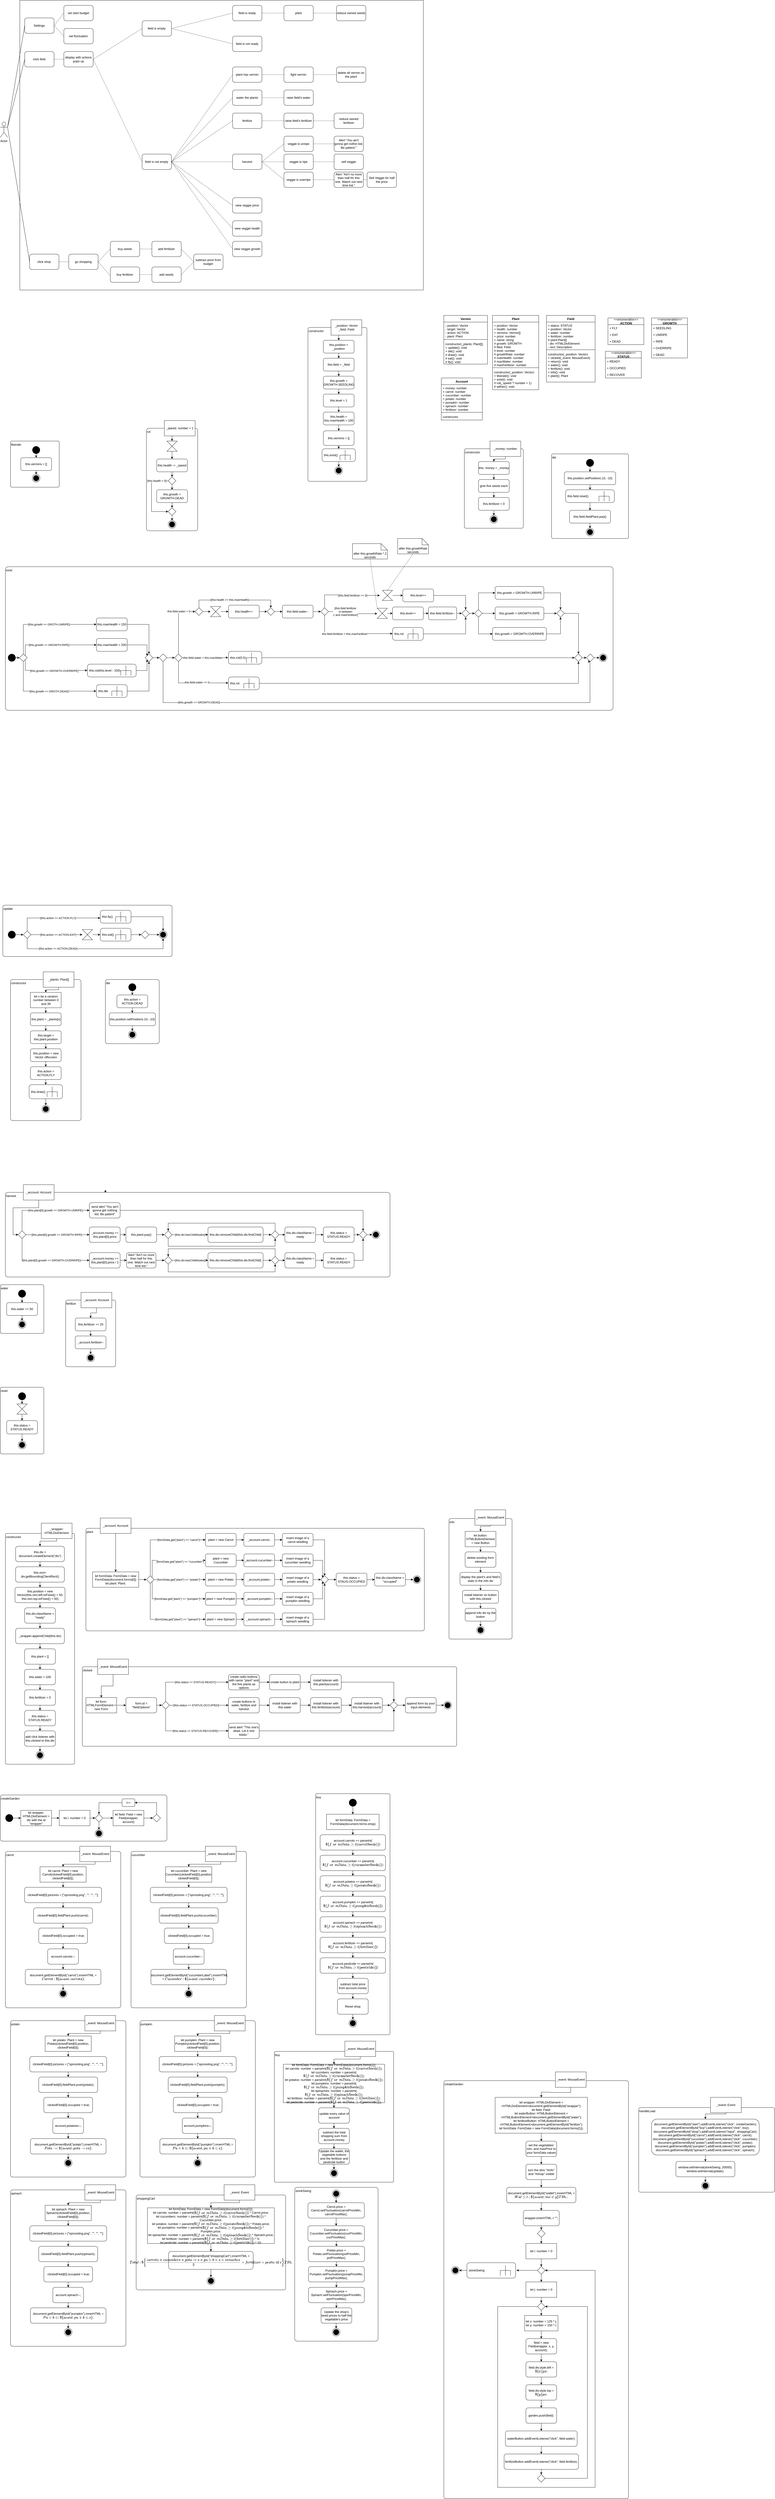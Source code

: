 <mxfile version="20.1.1" type="github">
  <diagram id="IOWlBg4PVeYaBK9nSRcO" name="Page-1">
    <mxGraphModel dx="2762" dy="2697" grid="1" gridSize="10" guides="1" tooltips="1" connect="1" arrows="1" fold="1" page="1" pageScale="1" pageWidth="1654" pageHeight="1169" math="0" shadow="0">
      <root>
        <mxCell id="0" />
        <mxCell id="1" parent="0" />
        <mxCell id="FsUDHYmfjSUkFlo_isL7-603" value="handleLoad" style="rounded=1;whiteSpace=wrap;html=1;verticalAlign=top;align=left;arcSize=2;" vertex="1" parent="1">
          <mxGeometry x="2490" y="7069" width="530" height="330" as="geometry" />
        </mxCell>
        <mxCell id="FsUDHYmfjSUkFlo_isL7-598" value="createGarden" style="rounded=1;whiteSpace=wrap;html=1;verticalAlign=top;align=left;arcSize=1;" vertex="1" parent="1">
          <mxGeometry x="1730" y="6964" width="720" height="1630" as="geometry" />
        </mxCell>
        <mxCell id="FsUDHYmfjSUkFlo_isL7-541" value="stonkSwing" style="rounded=1;whiteSpace=wrap;html=1;arcSize=3;verticalAlign=top;align=left;" vertex="1" parent="1">
          <mxGeometry x="1148.5" y="7380" width="325" height="600" as="geometry" />
        </mxCell>
        <mxCell id="FsUDHYmfjSUkFlo_isL7-523" value="buy" style="rounded=1;whiteSpace=wrap;html=1;verticalAlign=top;align=left;arcSize=1;" vertex="1" parent="1">
          <mxGeometry x="1069" y="6850" width="465" height="510" as="geometry" />
        </mxCell>
        <mxCell id="FBg79oT1Klj4Wz8EOWci-190" value="constructor" style="rounded=1;whiteSpace=wrap;html=1;verticalAlign=top;align=left;arcSize=3;" parent="1" vertex="1">
          <mxGeometry x="1200" y="127" width="230" height="600" as="geometry" />
        </mxCell>
        <mxCell id="FBg79oT1Klj4Wz8EOWci-1" value="Vermin" style="swimlane;fontStyle=1;align=center;verticalAlign=top;childLayout=stackLayout;horizontal=1;startSize=26;horizontalStack=0;resizeParent=1;resizeParentMax=0;resizeLast=0;collapsible=1;marginBottom=0;" parent="1" vertex="1">
          <mxGeometry x="1730" y="80" width="170" height="190" as="geometry" />
        </mxCell>
        <mxCell id="FBg79oT1Klj4Wz8EOWci-2" value="- position: Vector&#xa;- target: Vector&#xa;- action: ACTION&#xa;- plant: Plant" style="text;strokeColor=none;fillColor=none;align=left;verticalAlign=top;spacingLeft=4;spacingRight=4;overflow=hidden;rotatable=0;points=[[0,0.5],[1,0.5]];portConstraint=eastwest;" parent="FBg79oT1Klj4Wz8EOWci-1" vertex="1">
          <mxGeometry y="26" width="170" height="64" as="geometry" />
        </mxCell>
        <mxCell id="FBg79oT1Klj4Wz8EOWci-3" value="" style="line;strokeWidth=1;fillColor=none;align=left;verticalAlign=middle;spacingTop=-1;spacingLeft=3;spacingRight=3;rotatable=0;labelPosition=right;points=[];portConstraint=eastwest;" parent="FBg79oT1Klj4Wz8EOWci-1" vertex="1">
          <mxGeometry y="90" width="170" height="8" as="geometry" />
        </mxCell>
        <mxCell id="FBg79oT1Klj4Wz8EOWci-4" value="constructor(_plants: Plant[])&#xa;+ update(): void&#xa;+ die(): void&#xa;# draw(): void&#xa;# eat(): void&#xa;# fly(): void" style="text;strokeColor=none;fillColor=none;align=left;verticalAlign=top;spacingLeft=4;spacingRight=4;overflow=hidden;rotatable=0;points=[[0,0.5],[1,0.5]];portConstraint=eastwest;" parent="FBg79oT1Klj4Wz8EOWci-1" vertex="1">
          <mxGeometry y="98" width="170" height="92" as="geometry" />
        </mxCell>
        <mxCell id="FBg79oT1Klj4Wz8EOWci-5" value="Plant" style="swimlane;fontStyle=3;align=center;verticalAlign=top;childLayout=stackLayout;horizontal=1;startSize=26;horizontalStack=0;resizeParent=1;resizeParentMax=0;resizeLast=0;collapsible=1;marginBottom=0;" parent="1" vertex="1">
          <mxGeometry x="1920" y="80" width="180" height="290" as="geometry" />
        </mxCell>
        <mxCell id="FBg79oT1Klj4Wz8EOWci-6" value="+ position: Vector&#xa;+ health: number&#xa;+ vermins: Vermin[]&#xa;+ price: number&#xa;+ name: string&#xa;# growth: GROWTH&#xa;# filed: Field&#xa;# level: number&#xa;# growthRate: number&#xa;# maxHealth: number&#xa;# maxWater: number&#xa;# maxFertilizer: number" style="text;strokeColor=none;fillColor=none;align=left;verticalAlign=top;spacingLeft=4;spacingRight=4;overflow=hidden;rotatable=0;points=[[0,0.5],[1,0.5]];portConstraint=eastwest;" parent="FBg79oT1Klj4Wz8EOWci-5" vertex="1">
          <mxGeometry y="26" width="180" height="174" as="geometry" />
        </mxCell>
        <mxCell id="FBg79oT1Klj4Wz8EOWci-7" value="" style="line;strokeWidth=1;fillColor=none;align=left;verticalAlign=middle;spacingTop=-1;spacingLeft=3;spacingRight=3;rotatable=0;labelPosition=right;points=[];portConstraint=eastwest;" parent="FBg79oT1Klj4Wz8EOWci-5" vertex="1">
          <mxGeometry y="200" width="180" height="8" as="geometry" />
        </mxCell>
        <mxCell id="FBg79oT1Klj4Wz8EOWci-8" value="constructor(_position: Vector)&#xa;+ liberate(): void&#xa;+ exist(): void&#xa;# rot(_speed ? number = 1)&#xa;# wither(): void" style="text;strokeColor=none;fillColor=none;align=left;verticalAlign=top;spacingLeft=4;spacingRight=4;overflow=hidden;rotatable=0;points=[[0,0.5],[1,0.5]];portConstraint=eastwest;" parent="FBg79oT1Klj4Wz8EOWci-5" vertex="1">
          <mxGeometry y="208" width="180" height="82" as="geometry" />
        </mxCell>
        <mxCell id="FBg79oT1Klj4Wz8EOWci-9" value="Field" style="swimlane;fontStyle=1;align=center;verticalAlign=top;childLayout=stackLayout;horizontal=1;startSize=26;horizontalStack=0;resizeParent=1;resizeParentMax=0;resizeLast=0;collapsible=1;marginBottom=0;" parent="1" vertex="1">
          <mxGeometry x="2130" y="80" width="190" height="260" as="geometry" />
        </mxCell>
        <mxCell id="FBg79oT1Klj4Wz8EOWci-10" value="+ status: STATUS&#xa;+ position: Vector&#xa;+ water: number&#xa;+ fertilizer: number&#xa;# plant:Plant[]&#xa;- div: HTMLDivElement&#xa;- rect: Description" style="text;strokeColor=none;fillColor=none;align=left;verticalAlign=top;spacingLeft=4;spacingRight=4;overflow=hidden;rotatable=0;points=[[0,0.5],[1,0.5]];portConstraint=eastwest;" parent="FBg79oT1Klj4Wz8EOWci-9" vertex="1">
          <mxGeometry y="26" width="190" height="104" as="geometry" />
        </mxCell>
        <mxCell id="FBg79oT1Klj4Wz8EOWci-11" value="" style="line;strokeWidth=1;fillColor=none;align=left;verticalAlign=middle;spacingTop=-1;spacingLeft=3;spacingRight=3;rotatable=0;labelPosition=right;points=[];portConstraint=eastwest;" parent="FBg79oT1Klj4Wz8EOWci-9" vertex="1">
          <mxGeometry y="130" width="190" height="8" as="geometry" />
        </mxCell>
        <mxCell id="FBg79oT1Klj4Wz8EOWci-12" value="constructor(_position: Vector)&#xa;+ clicked(_event: MouseEvent)&#xa;+ return(): void&#xa;+ water(): void&#xa;+ fertilize(): void&#xa;+ info(): void&#xa;+ plant(): Plant" style="text;strokeColor=none;fillColor=none;align=left;verticalAlign=top;spacingLeft=4;spacingRight=4;overflow=hidden;rotatable=0;points=[[0,0.5],[1,0.5]];portConstraint=eastwest;" parent="FBg79oT1Klj4Wz8EOWci-9" vertex="1">
          <mxGeometry y="138" width="190" height="122" as="geometry" />
        </mxCell>
        <mxCell id="FBg79oT1Klj4Wz8EOWci-13" value="&lt;i&gt;&amp;lt;&amp;lt;enumeration&amp;gt;&amp;gt;&lt;/i&gt;&lt;br&gt;&lt;b&gt;ACTION&lt;/b&gt;" style="swimlane;fontStyle=0;childLayout=stackLayout;horizontal=1;startSize=26;fillColor=none;horizontalStack=0;resizeParent=1;resizeParentMax=0;resizeLast=0;collapsible=1;marginBottom=0;html=1;" parent="1" vertex="1">
          <mxGeometry x="2370" y="90" width="140" height="104" as="geometry" />
        </mxCell>
        <mxCell id="FBg79oT1Klj4Wz8EOWci-14" value="+ FLY" style="text;strokeColor=none;fillColor=none;align=left;verticalAlign=top;spacingLeft=4;spacingRight=4;overflow=hidden;rotatable=0;points=[[0,0.5],[1,0.5]];portConstraint=eastwest;" parent="FBg79oT1Klj4Wz8EOWci-13" vertex="1">
          <mxGeometry y="26" width="140" height="26" as="geometry" />
        </mxCell>
        <mxCell id="FBg79oT1Klj4Wz8EOWci-15" value="+ EAT" style="text;strokeColor=none;fillColor=none;align=left;verticalAlign=top;spacingLeft=4;spacingRight=4;overflow=hidden;rotatable=0;points=[[0,0.5],[1,0.5]];portConstraint=eastwest;" parent="FBg79oT1Klj4Wz8EOWci-13" vertex="1">
          <mxGeometry y="52" width="140" height="26" as="geometry" />
        </mxCell>
        <mxCell id="FBg79oT1Klj4Wz8EOWci-16" value="+ DEAD" style="text;strokeColor=none;fillColor=none;align=left;verticalAlign=top;spacingLeft=4;spacingRight=4;overflow=hidden;rotatable=0;points=[[0,0.5],[1,0.5]];portConstraint=eastwest;" parent="FBg79oT1Klj4Wz8EOWci-13" vertex="1">
          <mxGeometry y="78" width="140" height="26" as="geometry" />
        </mxCell>
        <mxCell id="FBg79oT1Klj4Wz8EOWci-17" value="&lt;i&gt;&amp;lt;&amp;lt;enumeration&amp;gt;&amp;gt;&lt;/i&gt;&lt;br&gt;&lt;b&gt;STATUS&lt;/b&gt;" style="swimlane;fontStyle=0;childLayout=stackLayout;horizontal=1;startSize=26;fillColor=none;horizontalStack=0;resizeParent=1;resizeParentMax=0;resizeLast=0;collapsible=1;marginBottom=0;html=1;" parent="1" vertex="1">
          <mxGeometry x="2360" y="220" width="140" height="104" as="geometry" />
        </mxCell>
        <mxCell id="FBg79oT1Klj4Wz8EOWci-18" value="+ READY" style="text;strokeColor=none;fillColor=none;align=left;verticalAlign=top;spacingLeft=4;spacingRight=4;overflow=hidden;rotatable=0;points=[[0,0.5],[1,0.5]];portConstraint=eastwest;" parent="FBg79oT1Klj4Wz8EOWci-17" vertex="1">
          <mxGeometry y="26" width="140" height="26" as="geometry" />
        </mxCell>
        <mxCell id="FBg79oT1Klj4Wz8EOWci-19" value="+ OCCUPIED" style="text;strokeColor=none;fillColor=none;align=left;verticalAlign=top;spacingLeft=4;spacingRight=4;overflow=hidden;rotatable=0;points=[[0,0.5],[1,0.5]];portConstraint=eastwest;" parent="FBg79oT1Klj4Wz8EOWci-17" vertex="1">
          <mxGeometry y="52" width="140" height="26" as="geometry" />
        </mxCell>
        <mxCell id="FBg79oT1Klj4Wz8EOWci-20" value="+ RECOVER" style="text;strokeColor=none;fillColor=none;align=left;verticalAlign=top;spacingLeft=4;spacingRight=4;overflow=hidden;rotatable=0;points=[[0,0.5],[1,0.5]];portConstraint=eastwest;" parent="FBg79oT1Klj4Wz8EOWci-17" vertex="1">
          <mxGeometry y="78" width="140" height="26" as="geometry" />
        </mxCell>
        <mxCell id="FBg79oT1Klj4Wz8EOWci-21" value="&lt;i&gt;&amp;lt;&amp;lt;enumeration&amp;gt;&amp;gt;&lt;/i&gt;&lt;br&gt;&lt;b&gt;GROWTH&lt;/b&gt;" style="swimlane;fontStyle=0;childLayout=stackLayout;horizontal=1;startSize=26;fillColor=none;horizontalStack=0;resizeParent=1;resizeParentMax=0;resizeLast=0;collapsible=1;marginBottom=0;html=1;" parent="1" vertex="1">
          <mxGeometry x="2540" y="90" width="140" height="156" as="geometry" />
        </mxCell>
        <mxCell id="FBg79oT1Klj4Wz8EOWci-22" value="+ SEEDLING" style="text;strokeColor=none;fillColor=none;align=left;verticalAlign=top;spacingLeft=4;spacingRight=4;overflow=hidden;rotatable=0;points=[[0,0.5],[1,0.5]];portConstraint=eastwest;" parent="FBg79oT1Klj4Wz8EOWci-21" vertex="1">
          <mxGeometry y="26" width="140" height="26" as="geometry" />
        </mxCell>
        <mxCell id="FBg79oT1Klj4Wz8EOWci-23" value="+ UNRIPE" style="text;strokeColor=none;fillColor=none;align=left;verticalAlign=top;spacingLeft=4;spacingRight=4;overflow=hidden;rotatable=0;points=[[0,0.5],[1,0.5]];portConstraint=eastwest;" parent="FBg79oT1Klj4Wz8EOWci-21" vertex="1">
          <mxGeometry y="52" width="140" height="26" as="geometry" />
        </mxCell>
        <mxCell id="FBg79oT1Klj4Wz8EOWci-24" value="+ RIPE" style="text;strokeColor=none;fillColor=none;align=left;verticalAlign=top;spacingLeft=4;spacingRight=4;overflow=hidden;rotatable=0;points=[[0,0.5],[1,0.5]];portConstraint=eastwest;" parent="FBg79oT1Klj4Wz8EOWci-21" vertex="1">
          <mxGeometry y="78" width="140" height="26" as="geometry" />
        </mxCell>
        <mxCell id="FBg79oT1Klj4Wz8EOWci-25" value="+ OVERRIPE" style="text;strokeColor=none;fillColor=none;align=left;verticalAlign=top;spacingLeft=4;spacingRight=4;overflow=hidden;rotatable=0;points=[[0,0.5],[1,0.5]];portConstraint=eastwest;" parent="FBg79oT1Klj4Wz8EOWci-21" vertex="1">
          <mxGeometry y="104" width="140" height="26" as="geometry" />
        </mxCell>
        <mxCell id="FBg79oT1Klj4Wz8EOWci-26" value="+ DEAD" style="text;strokeColor=none;fillColor=none;align=left;verticalAlign=top;spacingLeft=4;spacingRight=4;overflow=hidden;rotatable=0;points=[[0,0.5],[1,0.5]];portConstraint=eastwest;" parent="FBg79oT1Klj4Wz8EOWci-21" vertex="1">
          <mxGeometry y="130" width="140" height="26" as="geometry" />
        </mxCell>
        <mxCell id="FBg79oT1Klj4Wz8EOWci-165" value="" style="group" parent="1" vertex="1" connectable="0">
          <mxGeometry x="20" y="950" width="2370" height="670" as="geometry" />
        </mxCell>
        <mxCell id="FBg79oT1Klj4Wz8EOWci-27" value="exist" style="rounded=1;whiteSpace=wrap;html=1;align=left;verticalAlign=top;arcSize=2;" parent="FBg79oT1Klj4Wz8EOWci-165" vertex="1">
          <mxGeometry y="110" width="2370" height="560" as="geometry" />
        </mxCell>
        <mxCell id="FBg79oT1Klj4Wz8EOWci-28" value="" style="rhombus;whiteSpace=wrap;html=1;" parent="FBg79oT1Klj4Wz8EOWci-165" vertex="1">
          <mxGeometry x="55" y="450" width="30" height="30" as="geometry" />
        </mxCell>
        <mxCell id="FBg79oT1Klj4Wz8EOWci-29" value="this.maxHealth = 150" style="rounded=1;whiteSpace=wrap;html=1;" parent="FBg79oT1Klj4Wz8EOWci-165" vertex="1">
          <mxGeometry x="355.0" y="310" width="120" height="50" as="geometry" />
        </mxCell>
        <mxCell id="FBg79oT1Klj4Wz8EOWci-85" style="edgeStyle=orthogonalEdgeStyle;rounded=0;orthogonalLoop=1;jettySize=auto;html=1;exitX=0.5;exitY=0;exitDx=0;exitDy=0;entryX=0;entryY=0.5;entryDx=0;entryDy=0;" parent="FBg79oT1Klj4Wz8EOWci-165" source="FBg79oT1Klj4Wz8EOWci-28" target="FBg79oT1Klj4Wz8EOWci-29" edge="1">
          <mxGeometry relative="1" as="geometry" />
        </mxCell>
        <mxCell id="FBg79oT1Klj4Wz8EOWci-125" value="[this.growth == GROTH.UNRIPE]" style="edgeLabel;html=1;align=center;verticalAlign=middle;resizable=0;points=[];" parent="FBg79oT1Klj4Wz8EOWci-85" vertex="1" connectable="0">
          <mxGeometry x="0.071" y="2" relative="1" as="geometry">
            <mxPoint x="1" y="2" as="offset" />
          </mxGeometry>
        </mxCell>
        <mxCell id="FBg79oT1Klj4Wz8EOWci-30" value="this.maxHealth = 200" style="rounded=1;whiteSpace=wrap;html=1;" parent="FBg79oT1Klj4Wz8EOWci-165" vertex="1">
          <mxGeometry x="355.0" y="390" width="120" height="50" as="geometry" />
        </mxCell>
        <mxCell id="FBg79oT1Klj4Wz8EOWci-86" style="edgeStyle=orthogonalEdgeStyle;rounded=0;orthogonalLoop=1;jettySize=auto;html=1;exitX=1;exitY=0;exitDx=0;exitDy=0;entryX=0;entryY=0.5;entryDx=0;entryDy=0;" parent="FBg79oT1Klj4Wz8EOWci-165" source="FBg79oT1Klj4Wz8EOWci-28" target="FBg79oT1Klj4Wz8EOWci-30" edge="1">
          <mxGeometry relative="1" as="geometry">
            <Array as="points">
              <mxPoint x="78" y="415" />
            </Array>
          </mxGeometry>
        </mxCell>
        <mxCell id="FBg79oT1Klj4Wz8EOWci-129" value="[this.growth == GROWTH.RIPE]" style="edgeLabel;html=1;align=center;verticalAlign=middle;resizable=0;points=[];" parent="FBg79oT1Klj4Wz8EOWci-86" vertex="1" connectable="0">
          <mxGeometry x="-0.294" y="-2" relative="1" as="geometry">
            <mxPoint x="22" y="-2" as="offset" />
          </mxGeometry>
        </mxCell>
        <mxCell id="FBg79oT1Klj4Wz8EOWci-31" value="this.rot(this.level - 100)" style="shape=mxgraph.uml25.behaviorAction;html=1;rounded=1;absoluteArcSize=1;arcSize=10;align=left;spacingLeft=5;" parent="FBg79oT1Klj4Wz8EOWci-165" vertex="1">
          <mxGeometry x="320.0" y="490" width="190" height="50" as="geometry" />
        </mxCell>
        <mxCell id="FBg79oT1Klj4Wz8EOWci-88" style="edgeStyle=orthogonalEdgeStyle;rounded=0;orthogonalLoop=1;jettySize=auto;html=1;exitX=1;exitY=1;exitDx=0;exitDy=0;entryX=-0.002;entryY=0.487;entryDx=0;entryDy=0;entryPerimeter=0;" parent="FBg79oT1Klj4Wz8EOWci-165" source="FBg79oT1Klj4Wz8EOWci-28" target="FBg79oT1Klj4Wz8EOWci-31" edge="1">
          <mxGeometry relative="1" as="geometry">
            <Array as="points">
              <mxPoint x="78" y="514" />
            </Array>
          </mxGeometry>
        </mxCell>
        <mxCell id="FBg79oT1Klj4Wz8EOWci-128" value="[this.growth == GROWTH.OVERRIPE]" style="edgeLabel;html=1;align=center;verticalAlign=middle;resizable=0;points=[];" parent="FBg79oT1Klj4Wz8EOWci-88" vertex="1" connectable="0">
          <mxGeometry x="0.119" relative="1" as="geometry">
            <mxPoint x="-5" y="1" as="offset" />
          </mxGeometry>
        </mxCell>
        <mxCell id="FBg79oT1Klj4Wz8EOWci-32" value="this.die" style="shape=mxgraph.uml25.behaviorAction;html=1;rounded=1;absoluteArcSize=1;arcSize=10;align=left;spacingLeft=5;" parent="FBg79oT1Klj4Wz8EOWci-165" vertex="1">
          <mxGeometry x="355.0" y="570" width="120" height="50" as="geometry" />
        </mxCell>
        <mxCell id="FBg79oT1Klj4Wz8EOWci-87" style="edgeStyle=orthogonalEdgeStyle;rounded=0;orthogonalLoop=1;jettySize=auto;html=1;exitX=0.5;exitY=1;exitDx=0;exitDy=0;entryX=-0.007;entryY=0.506;entryDx=0;entryDy=0;entryPerimeter=0;" parent="FBg79oT1Klj4Wz8EOWci-165" source="FBg79oT1Klj4Wz8EOWci-28" target="FBg79oT1Klj4Wz8EOWci-32" edge="1">
          <mxGeometry relative="1" as="geometry" />
        </mxCell>
        <mxCell id="FBg79oT1Klj4Wz8EOWci-127" value="[this.growth == GROTH.DEAD]" style="edgeLabel;html=1;align=center;verticalAlign=middle;resizable=0;points=[];" parent="FBg79oT1Klj4Wz8EOWci-87" vertex="1" connectable="0">
          <mxGeometry x="0.271" y="2" relative="1" as="geometry">
            <mxPoint x="-39" y="2" as="offset" />
          </mxGeometry>
        </mxCell>
        <mxCell id="FBg79oT1Klj4Wz8EOWci-34" value="" style="rhombus;whiteSpace=wrap;html=1;" parent="FBg79oT1Klj4Wz8EOWci-165" vertex="1">
          <mxGeometry x="545.0" y="450" width="30" height="30" as="geometry" />
        </mxCell>
        <mxCell id="FBg79oT1Klj4Wz8EOWci-89" style="edgeStyle=orthogonalEdgeStyle;rounded=0;orthogonalLoop=1;jettySize=auto;html=1;exitX=1;exitY=0.5;exitDx=0;exitDy=0;entryX=0.5;entryY=0;entryDx=0;entryDy=0;" parent="FBg79oT1Klj4Wz8EOWci-165" source="FBg79oT1Klj4Wz8EOWci-29" target="FBg79oT1Klj4Wz8EOWci-34" edge="1">
          <mxGeometry relative="1" as="geometry" />
        </mxCell>
        <mxCell id="FBg79oT1Klj4Wz8EOWci-91" style="edgeStyle=orthogonalEdgeStyle;rounded=0;orthogonalLoop=1;jettySize=auto;html=1;exitX=1;exitY=0.5;exitDx=0;exitDy=0;entryX=0;entryY=0;entryDx=0;entryDy=0;" parent="FBg79oT1Klj4Wz8EOWci-165" source="FBg79oT1Klj4Wz8EOWci-30" target="FBg79oT1Klj4Wz8EOWci-34" edge="1">
          <mxGeometry relative="1" as="geometry" />
        </mxCell>
        <mxCell id="FBg79oT1Klj4Wz8EOWci-92" style="edgeStyle=orthogonalEdgeStyle;rounded=0;orthogonalLoop=1;jettySize=auto;html=1;entryX=0;entryY=1;entryDx=0;entryDy=0;" parent="FBg79oT1Klj4Wz8EOWci-165" source="FBg79oT1Klj4Wz8EOWci-31" target="FBg79oT1Klj4Wz8EOWci-34" edge="1">
          <mxGeometry relative="1" as="geometry" />
        </mxCell>
        <mxCell id="FBg79oT1Klj4Wz8EOWci-93" style="edgeStyle=orthogonalEdgeStyle;rounded=0;orthogonalLoop=1;jettySize=auto;html=1;entryX=0.5;entryY=1;entryDx=0;entryDy=0;" parent="FBg79oT1Klj4Wz8EOWci-165" source="FBg79oT1Klj4Wz8EOWci-32" target="FBg79oT1Klj4Wz8EOWci-34" edge="1">
          <mxGeometry relative="1" as="geometry" />
        </mxCell>
        <mxCell id="FBg79oT1Klj4Wz8EOWci-35" value="" style="rhombus;whiteSpace=wrap;html=1;" parent="FBg79oT1Klj4Wz8EOWci-165" vertex="1">
          <mxGeometry x="660.0" y="450" width="30" height="30" as="geometry" />
        </mxCell>
        <mxCell id="FBg79oT1Klj4Wz8EOWci-36" value="" style="rhombus;whiteSpace=wrap;html=1;" parent="FBg79oT1Klj4Wz8EOWci-165" vertex="1">
          <mxGeometry x="740.0" y="270" width="30" height="30" as="geometry" />
        </mxCell>
        <mxCell id="FBg79oT1Klj4Wz8EOWci-95" style="edgeStyle=orthogonalEdgeStyle;rounded=0;orthogonalLoop=1;jettySize=auto;html=1;exitX=0.5;exitY=0;exitDx=0;exitDy=0;entryX=0;entryY=0.5;entryDx=0;entryDy=0;" parent="FBg79oT1Klj4Wz8EOWci-165" source="FBg79oT1Klj4Wz8EOWci-35" target="FBg79oT1Klj4Wz8EOWci-36" edge="1">
          <mxGeometry relative="1" as="geometry" />
        </mxCell>
        <mxCell id="FBg79oT1Klj4Wz8EOWci-155" value="this.field.water &amp;gt; 0" style="edgeLabel;html=1;align=center;verticalAlign=middle;resizable=0;points=[];" parent="FBg79oT1Klj4Wz8EOWci-95" vertex="1" connectable="0">
          <mxGeometry x="0.438" y="1" relative="1" as="geometry">
            <mxPoint as="offset" />
          </mxGeometry>
        </mxCell>
        <mxCell id="FBg79oT1Klj4Wz8EOWci-37" value="" style="shape=collate;whiteSpace=wrap;html=1;" parent="FBg79oT1Klj4Wz8EOWci-165" vertex="1">
          <mxGeometry x="800.0" y="265" width="40" height="40" as="geometry" />
        </mxCell>
        <mxCell id="FBg79oT1Klj4Wz8EOWci-38" value="this.health++" style="rounded=1;whiteSpace=wrap;html=1;" parent="FBg79oT1Klj4Wz8EOWci-165" vertex="1">
          <mxGeometry x="870.0" y="260" width="120" height="50" as="geometry" />
        </mxCell>
        <mxCell id="FBg79oT1Klj4Wz8EOWci-69" style="edgeStyle=orthogonalEdgeStyle;rounded=0;orthogonalLoop=1;jettySize=auto;html=1;exitX=1;exitY=0.5;exitDx=0;exitDy=0;entryX=0;entryY=0.5;entryDx=0;entryDy=0;" parent="FBg79oT1Klj4Wz8EOWci-165" source="FBg79oT1Klj4Wz8EOWci-37" target="FBg79oT1Klj4Wz8EOWci-38" edge="1">
          <mxGeometry relative="1" as="geometry" />
        </mxCell>
        <mxCell id="FBg79oT1Klj4Wz8EOWci-39" value="" style="rhombus;whiteSpace=wrap;html=1;" parent="FBg79oT1Klj4Wz8EOWci-165" vertex="1">
          <mxGeometry x="1020" y="270" width="30" height="30" as="geometry" />
        </mxCell>
        <mxCell id="FBg79oT1Klj4Wz8EOWci-130" style="edgeStyle=orthogonalEdgeStyle;rounded=0;orthogonalLoop=1;jettySize=auto;html=1;exitX=0.5;exitY=0;exitDx=0;exitDy=0;entryX=0.5;entryY=0;entryDx=0;entryDy=0;" parent="FBg79oT1Klj4Wz8EOWci-165" source="FBg79oT1Klj4Wz8EOWci-36" target="FBg79oT1Klj4Wz8EOWci-39" edge="1">
          <mxGeometry relative="1" as="geometry">
            <Array as="points">
              <mxPoint x="755" y="240" />
              <mxPoint x="1035" y="240" />
            </Array>
          </mxGeometry>
        </mxCell>
        <mxCell id="FBg79oT1Klj4Wz8EOWci-140" value="[this.health == this.maxHealth]" style="edgeLabel;html=1;align=center;verticalAlign=middle;resizable=0;points=[];" parent="FBg79oT1Klj4Wz8EOWci-130" vertex="1" connectable="0">
          <mxGeometry x="-0.124" y="1" relative="1" as="geometry">
            <mxPoint as="offset" />
          </mxGeometry>
        </mxCell>
        <mxCell id="FBg79oT1Klj4Wz8EOWci-70" style="edgeStyle=orthogonalEdgeStyle;rounded=0;orthogonalLoop=1;jettySize=auto;html=1;exitX=1;exitY=0.5;exitDx=0;exitDy=0;entryX=0;entryY=0.5;entryDx=0;entryDy=0;" parent="FBg79oT1Klj4Wz8EOWci-165" source="FBg79oT1Klj4Wz8EOWci-38" target="FBg79oT1Klj4Wz8EOWci-39" edge="1">
          <mxGeometry relative="1" as="geometry" />
        </mxCell>
        <mxCell id="FBg79oT1Klj4Wz8EOWci-40" value="this.field.water--" style="rounded=1;whiteSpace=wrap;html=1;" parent="FBg79oT1Klj4Wz8EOWci-165" vertex="1">
          <mxGeometry x="1080" y="260" width="120" height="50" as="geometry" />
        </mxCell>
        <mxCell id="FBg79oT1Klj4Wz8EOWci-71" style="edgeStyle=orthogonalEdgeStyle;rounded=0;orthogonalLoop=1;jettySize=auto;html=1;exitX=1;exitY=0.5;exitDx=0;exitDy=0;entryX=0;entryY=0.5;entryDx=0;entryDy=0;" parent="FBg79oT1Klj4Wz8EOWci-165" source="FBg79oT1Klj4Wz8EOWci-39" target="FBg79oT1Klj4Wz8EOWci-40" edge="1">
          <mxGeometry relative="1" as="geometry" />
        </mxCell>
        <mxCell id="FBg79oT1Klj4Wz8EOWci-100" style="edgeStyle=orthogonalEdgeStyle;rounded=0;orthogonalLoop=1;jettySize=auto;html=1;exitX=0.5;exitY=0;exitDx=0;exitDy=0;" parent="FBg79oT1Klj4Wz8EOWci-165" source="FBg79oT1Klj4Wz8EOWci-41" edge="1">
          <mxGeometry relative="1" as="geometry">
            <mxPoint x="1460" y="222" as="targetPoint" />
            <Array as="points">
              <mxPoint x="1245" y="220" />
              <mxPoint x="1380" y="220" />
              <mxPoint x="1380" y="222" />
            </Array>
          </mxGeometry>
        </mxCell>
        <mxCell id="FBg79oT1Klj4Wz8EOWci-142" value="[this.field.fertilizer == 0]" style="edgeLabel;html=1;align=center;verticalAlign=middle;resizable=0;points=[];" parent="FBg79oT1Klj4Wz8EOWci-100" vertex="1" connectable="0">
          <mxGeometry x="0.587" y="1" relative="1" as="geometry">
            <mxPoint x="-51" y="1" as="offset" />
          </mxGeometry>
        </mxCell>
        <mxCell id="FBg79oT1Klj4Wz8EOWci-145" style="edgeStyle=orthogonalEdgeStyle;rounded=0;orthogonalLoop=1;jettySize=auto;html=1;exitX=1;exitY=0.5;exitDx=0;exitDy=0;" parent="FBg79oT1Klj4Wz8EOWci-165" source="FBg79oT1Klj4Wz8EOWci-41" edge="1">
          <mxGeometry relative="1" as="geometry">
            <mxPoint x="1450" y="293" as="targetPoint" />
          </mxGeometry>
        </mxCell>
        <mxCell id="FBg79oT1Klj4Wz8EOWci-150" value="[this.field.fertilizer&lt;br&gt;is between&lt;br&gt;1 and maxFertilizer]" style="edgeLabel;html=1;align=center;verticalAlign=middle;resizable=0;points=[];" parent="FBg79oT1Klj4Wz8EOWci-145" vertex="1" connectable="0">
          <mxGeometry x="-0.8" y="-3" relative="1" as="geometry">
            <mxPoint x="46" y="-3" as="offset" />
          </mxGeometry>
        </mxCell>
        <mxCell id="FBg79oT1Klj4Wz8EOWci-41" value="" style="rhombus;whiteSpace=wrap;html=1;" parent="FBg79oT1Klj4Wz8EOWci-165" vertex="1">
          <mxGeometry x="1230" y="270" width="30" height="30" as="geometry" />
        </mxCell>
        <mxCell id="FBg79oT1Klj4Wz8EOWci-72" style="edgeStyle=orthogonalEdgeStyle;rounded=0;orthogonalLoop=1;jettySize=auto;html=1;exitX=1;exitY=0.5;exitDx=0;exitDy=0;entryX=0;entryY=0.5;entryDx=0;entryDy=0;" parent="FBg79oT1Klj4Wz8EOWci-165" source="FBg79oT1Klj4Wz8EOWci-40" target="FBg79oT1Klj4Wz8EOWci-41" edge="1">
          <mxGeometry relative="1" as="geometry" />
        </mxCell>
        <mxCell id="FBg79oT1Klj4Wz8EOWci-42" value="this.level++" style="rounded=1;whiteSpace=wrap;html=1;" parent="FBg79oT1Klj4Wz8EOWci-165" vertex="1">
          <mxGeometry x="1550" y="197" width="120" height="50" as="geometry" />
        </mxCell>
        <mxCell id="FBg79oT1Klj4Wz8EOWci-43" value="this.level++" style="rounded=1;whiteSpace=wrap;html=1;" parent="FBg79oT1Klj4Wz8EOWci-165" vertex="1">
          <mxGeometry x="1510" y="267" width="120" height="50" as="geometry" />
        </mxCell>
        <mxCell id="FBg79oT1Klj4Wz8EOWci-44" value="this.field.fertilizer--" style="rounded=1;whiteSpace=wrap;html=1;" parent="FBg79oT1Klj4Wz8EOWci-165" vertex="1">
          <mxGeometry x="1650" y="267" width="110" height="50" as="geometry" />
        </mxCell>
        <mxCell id="FBg79oT1Klj4Wz8EOWci-146" style="edgeStyle=orthogonalEdgeStyle;rounded=0;orthogonalLoop=1;jettySize=auto;html=1;exitX=1;exitY=0.5;exitDx=0;exitDy=0;entryX=0;entryY=0.5;entryDx=0;entryDy=0;" parent="FBg79oT1Klj4Wz8EOWci-165" source="FBg79oT1Klj4Wz8EOWci-43" target="FBg79oT1Klj4Wz8EOWci-44" edge="1">
          <mxGeometry relative="1" as="geometry" />
        </mxCell>
        <mxCell id="FBg79oT1Klj4Wz8EOWci-45" value="this.rot" style="shape=mxgraph.uml25.behaviorAction;html=1;rounded=1;absoluteArcSize=1;arcSize=10;align=left;spacingLeft=5;" parent="FBg79oT1Klj4Wz8EOWci-165" vertex="1">
          <mxGeometry x="1510" y="347" width="120" height="50" as="geometry" />
        </mxCell>
        <mxCell id="FBg79oT1Klj4Wz8EOWci-106" style="edgeStyle=orthogonalEdgeStyle;rounded=0;orthogonalLoop=1;jettySize=auto;html=1;exitX=0.5;exitY=1;exitDx=0;exitDy=0;entryX=-0.002;entryY=0.479;entryDx=0;entryDy=0;entryPerimeter=0;" parent="FBg79oT1Klj4Wz8EOWci-165" source="FBg79oT1Klj4Wz8EOWci-41" target="FBg79oT1Klj4Wz8EOWci-45" edge="1">
          <mxGeometry relative="1" as="geometry" />
        </mxCell>
        <mxCell id="FBg79oT1Klj4Wz8EOWci-151" value="this.field.fertilizer &amp;gt; this.maxFertilizer" style="edgeLabel;html=1;align=center;verticalAlign=middle;resizable=0;points=[];" parent="FBg79oT1Klj4Wz8EOWci-106" vertex="1" connectable="0">
          <mxGeometry x="-0.336" y="1" relative="1" as="geometry">
            <mxPoint x="37" y="2" as="offset" />
          </mxGeometry>
        </mxCell>
        <mxCell id="FBg79oT1Klj4Wz8EOWci-48" value="" style="rhombus;whiteSpace=wrap;html=1;" parent="FBg79oT1Klj4Wz8EOWci-165" vertex="1">
          <mxGeometry x="1830" y="277" width="30" height="30" as="geometry" />
        </mxCell>
        <mxCell id="FBg79oT1Klj4Wz8EOWci-49" value="this.growth = GROWTH.UNRIPE" style="rounded=1;whiteSpace=wrap;html=1;" parent="FBg79oT1Klj4Wz8EOWci-165" vertex="1">
          <mxGeometry x="1910" y="187" width="190" height="50" as="geometry" />
        </mxCell>
        <mxCell id="FBg79oT1Klj4Wz8EOWci-114" style="edgeStyle=orthogonalEdgeStyle;rounded=0;orthogonalLoop=1;jettySize=auto;html=1;exitX=0.5;exitY=0;exitDx=0;exitDy=0;entryX=0;entryY=0.5;entryDx=0;entryDy=0;" parent="FBg79oT1Klj4Wz8EOWci-165" source="FBg79oT1Klj4Wz8EOWci-48" target="FBg79oT1Klj4Wz8EOWci-49" edge="1">
          <mxGeometry relative="1" as="geometry" />
        </mxCell>
        <mxCell id="FBg79oT1Klj4Wz8EOWci-50" value="this.growth = GROWTH.RIPE" style="rounded=1;whiteSpace=wrap;html=1;" parent="FBg79oT1Klj4Wz8EOWci-165" vertex="1">
          <mxGeometry x="1910" y="267" width="190" height="50" as="geometry" />
        </mxCell>
        <mxCell id="FBg79oT1Klj4Wz8EOWci-115" style="edgeStyle=orthogonalEdgeStyle;rounded=0;orthogonalLoop=1;jettySize=auto;html=1;exitX=1;exitY=0.5;exitDx=0;exitDy=0;entryX=0;entryY=0.5;entryDx=0;entryDy=0;" parent="FBg79oT1Klj4Wz8EOWci-165" source="FBg79oT1Klj4Wz8EOWci-48" target="FBg79oT1Klj4Wz8EOWci-50" edge="1">
          <mxGeometry relative="1" as="geometry" />
        </mxCell>
        <mxCell id="FBg79oT1Klj4Wz8EOWci-51" value="this.growth = GROWTH.OVERRIPE" style="rounded=1;whiteSpace=wrap;html=1;" parent="FBg79oT1Klj4Wz8EOWci-165" vertex="1">
          <mxGeometry x="1900" y="347" width="210" height="50" as="geometry" />
        </mxCell>
        <mxCell id="FBg79oT1Klj4Wz8EOWci-116" style="edgeStyle=orthogonalEdgeStyle;rounded=0;orthogonalLoop=1;jettySize=auto;html=1;exitX=0.5;exitY=1;exitDx=0;exitDy=0;entryX=0;entryY=0.5;entryDx=0;entryDy=0;" parent="FBg79oT1Klj4Wz8EOWci-165" source="FBg79oT1Klj4Wz8EOWci-48" target="FBg79oT1Klj4Wz8EOWci-51" edge="1">
          <mxGeometry relative="1" as="geometry" />
        </mxCell>
        <mxCell id="FBg79oT1Klj4Wz8EOWci-52" value="" style="rhombus;whiteSpace=wrap;html=1;" parent="FBg79oT1Klj4Wz8EOWci-165" vertex="1">
          <mxGeometry x="2150" y="277" width="30" height="30" as="geometry" />
        </mxCell>
        <mxCell id="FBg79oT1Klj4Wz8EOWci-117" style="edgeStyle=orthogonalEdgeStyle;rounded=0;orthogonalLoop=1;jettySize=auto;html=1;exitX=1;exitY=0.5;exitDx=0;exitDy=0;entryX=0.5;entryY=0;entryDx=0;entryDy=0;" parent="FBg79oT1Klj4Wz8EOWci-165" source="FBg79oT1Klj4Wz8EOWci-49" target="FBg79oT1Klj4Wz8EOWci-52" edge="1">
          <mxGeometry relative="1" as="geometry" />
        </mxCell>
        <mxCell id="FBg79oT1Klj4Wz8EOWci-118" style="edgeStyle=orthogonalEdgeStyle;rounded=0;orthogonalLoop=1;jettySize=auto;html=1;exitX=1;exitY=0.5;exitDx=0;exitDy=0;entryX=0;entryY=0.5;entryDx=0;entryDy=0;" parent="FBg79oT1Klj4Wz8EOWci-165" source="FBg79oT1Klj4Wz8EOWci-50" target="FBg79oT1Klj4Wz8EOWci-52" edge="1">
          <mxGeometry relative="1" as="geometry" />
        </mxCell>
        <mxCell id="FBg79oT1Klj4Wz8EOWci-119" style="edgeStyle=orthogonalEdgeStyle;rounded=0;orthogonalLoop=1;jettySize=auto;html=1;exitX=1;exitY=0.5;exitDx=0;exitDy=0;entryX=0.5;entryY=1;entryDx=0;entryDy=0;" parent="FBg79oT1Klj4Wz8EOWci-165" source="FBg79oT1Klj4Wz8EOWci-51" target="FBg79oT1Klj4Wz8EOWci-52" edge="1">
          <mxGeometry relative="1" as="geometry" />
        </mxCell>
        <mxCell id="FBg79oT1Klj4Wz8EOWci-53" value="this.rot(0.5)" style="shape=mxgraph.uml25.behaviorAction;html=1;rounded=1;absoluteArcSize=1;arcSize=10;align=left;spacingLeft=5;" parent="FBg79oT1Klj4Wz8EOWci-165" vertex="1">
          <mxGeometry x="870.0" y="440" width="130" height="50" as="geometry" />
        </mxCell>
        <mxCell id="FBg79oT1Klj4Wz8EOWci-97" style="edgeStyle=orthogonalEdgeStyle;rounded=0;orthogonalLoop=1;jettySize=auto;html=1;exitX=1;exitY=0.5;exitDx=0;exitDy=0;entryX=-0.012;entryY=0.489;entryDx=0;entryDy=0;entryPerimeter=0;" parent="FBg79oT1Klj4Wz8EOWci-165" source="FBg79oT1Klj4Wz8EOWci-35" target="FBg79oT1Klj4Wz8EOWci-53" edge="1">
          <mxGeometry relative="1" as="geometry" />
        </mxCell>
        <mxCell id="FBg79oT1Klj4Wz8EOWci-154" value="this.field.water &amp;gt; this.maxWater" style="edgeLabel;html=1;align=center;verticalAlign=middle;resizable=0;points=[];" parent="FBg79oT1Klj4Wz8EOWci-97" vertex="1" connectable="0">
          <mxGeometry x="-0.775" relative="1" as="geometry">
            <mxPoint x="60" as="offset" />
          </mxGeometry>
        </mxCell>
        <mxCell id="FBg79oT1Klj4Wz8EOWci-54" value="this.rot" style="shape=mxgraph.uml25.behaviorAction;html=1;rounded=1;absoluteArcSize=1;arcSize=10;align=left;spacingLeft=5;" parent="FBg79oT1Klj4Wz8EOWci-165" vertex="1">
          <mxGeometry x="870.0" y="540" width="120" height="50" as="geometry" />
        </mxCell>
        <mxCell id="FBg79oT1Klj4Wz8EOWci-99" style="edgeStyle=orthogonalEdgeStyle;rounded=0;orthogonalLoop=1;jettySize=auto;html=1;exitX=0.5;exitY=1;exitDx=0;exitDy=0;entryX=-0.007;entryY=0.463;entryDx=0;entryDy=0;entryPerimeter=0;" parent="FBg79oT1Klj4Wz8EOWci-165" source="FBg79oT1Klj4Wz8EOWci-35" target="FBg79oT1Klj4Wz8EOWci-54" edge="1">
          <mxGeometry relative="1" as="geometry" />
        </mxCell>
        <mxCell id="FBg79oT1Klj4Wz8EOWci-153" value="this.field.water == 0" style="edgeLabel;html=1;align=center;verticalAlign=middle;resizable=0;points=[];" parent="FBg79oT1Klj4Wz8EOWci-99" vertex="1" connectable="0">
          <mxGeometry x="0.114" y="2" relative="1" as="geometry">
            <mxPoint as="offset" />
          </mxGeometry>
        </mxCell>
        <mxCell id="FBg79oT1Klj4Wz8EOWci-55" value="" style="rhombus;whiteSpace=wrap;html=1;" parent="FBg79oT1Klj4Wz8EOWci-165" vertex="1">
          <mxGeometry x="2220" y="450" width="30" height="30" as="geometry" />
        </mxCell>
        <mxCell id="FBg79oT1Klj4Wz8EOWci-120" style="edgeStyle=orthogonalEdgeStyle;rounded=0;orthogonalLoop=1;jettySize=auto;html=1;exitX=1;exitY=0.5;exitDx=0;exitDy=0;entryX=0.5;entryY=0;entryDx=0;entryDy=0;" parent="FBg79oT1Klj4Wz8EOWci-165" source="FBg79oT1Klj4Wz8EOWci-52" target="FBg79oT1Klj4Wz8EOWci-55" edge="1">
          <mxGeometry relative="1" as="geometry" />
        </mxCell>
        <mxCell id="FBg79oT1Klj4Wz8EOWci-122" style="edgeStyle=orthogonalEdgeStyle;rounded=0;orthogonalLoop=1;jettySize=auto;html=1;entryX=0;entryY=0.5;entryDx=0;entryDy=0;" parent="FBg79oT1Klj4Wz8EOWci-165" source="FBg79oT1Klj4Wz8EOWci-53" target="FBg79oT1Klj4Wz8EOWci-55" edge="1">
          <mxGeometry relative="1" as="geometry" />
        </mxCell>
        <mxCell id="FBg79oT1Klj4Wz8EOWci-123" style="edgeStyle=orthogonalEdgeStyle;rounded=0;orthogonalLoop=1;jettySize=auto;html=1;entryX=0.5;entryY=1;entryDx=0;entryDy=0;" parent="FBg79oT1Klj4Wz8EOWci-165" source="FBg79oT1Klj4Wz8EOWci-54" target="FBg79oT1Klj4Wz8EOWci-55" edge="1">
          <mxGeometry relative="1" as="geometry" />
        </mxCell>
        <mxCell id="FBg79oT1Klj4Wz8EOWci-124" style="edgeStyle=orthogonalEdgeStyle;rounded=0;orthogonalLoop=1;jettySize=auto;html=1;exitX=1;exitY=0.5;exitDx=0;exitDy=0;entryX=0;entryY=0.5;entryDx=0;entryDy=0;" parent="FBg79oT1Klj4Wz8EOWci-165" source="FBg79oT1Klj4Wz8EOWci-56" target="FBg79oT1Klj4Wz8EOWci-28" edge="1">
          <mxGeometry relative="1" as="geometry" />
        </mxCell>
        <mxCell id="FBg79oT1Klj4Wz8EOWci-56" value="" style="ellipse;fillColor=#000000;strokeColor=none;html=1;" parent="FBg79oT1Klj4Wz8EOWci-165" vertex="1">
          <mxGeometry x="10" y="450" width="30" height="30" as="geometry" />
        </mxCell>
        <mxCell id="FBg79oT1Klj4Wz8EOWci-57" value="" style="ellipse;html=1;shape=endState;fillColor=#000000;strokeColor=#000000;" parent="FBg79oT1Klj4Wz8EOWci-165" vertex="1">
          <mxGeometry x="2316" y="450" width="30" height="30" as="geometry" />
        </mxCell>
        <mxCell id="FBg79oT1Klj4Wz8EOWci-68" value="" style="endArrow=classic;html=1;rounded=0;exitX=1;exitY=0.5;exitDx=0;exitDy=0;entryX=0;entryY=0.5;entryDx=0;entryDy=0;" parent="FBg79oT1Klj4Wz8EOWci-165" source="FBg79oT1Klj4Wz8EOWci-36" target="FBg79oT1Klj4Wz8EOWci-37" edge="1">
          <mxGeometry width="50" height="50" relative="1" as="geometry">
            <mxPoint x="920.0" y="420" as="sourcePoint" />
            <mxPoint x="970" y="370" as="targetPoint" />
          </mxGeometry>
        </mxCell>
        <mxCell id="FBg79oT1Klj4Wz8EOWci-133" style="edgeStyle=orthogonalEdgeStyle;rounded=0;orthogonalLoop=1;jettySize=auto;html=1;exitX=1;exitY=0.5;exitDx=0;exitDy=0;entryX=0;entryY=0.5;entryDx=0;entryDy=0;" parent="FBg79oT1Klj4Wz8EOWci-165" source="FBg79oT1Klj4Wz8EOWci-131" target="FBg79oT1Klj4Wz8EOWci-35" edge="1">
          <mxGeometry relative="1" as="geometry" />
        </mxCell>
        <mxCell id="FBg79oT1Klj4Wz8EOWci-131" value="" style="rhombus;whiteSpace=wrap;html=1;" parent="FBg79oT1Klj4Wz8EOWci-165" vertex="1">
          <mxGeometry x="600.0" y="450" width="30" height="30" as="geometry" />
        </mxCell>
        <mxCell id="FBg79oT1Klj4Wz8EOWci-132" style="edgeStyle=orthogonalEdgeStyle;rounded=0;orthogonalLoop=1;jettySize=auto;html=1;exitX=1;exitY=0.5;exitDx=0;exitDy=0;entryX=0;entryY=0.5;entryDx=0;entryDy=0;" parent="FBg79oT1Klj4Wz8EOWci-165" source="FBg79oT1Klj4Wz8EOWci-34" target="FBg79oT1Klj4Wz8EOWci-131" edge="1">
          <mxGeometry relative="1" as="geometry" />
        </mxCell>
        <mxCell id="FBg79oT1Klj4Wz8EOWci-152" style="edgeStyle=orthogonalEdgeStyle;rounded=0;orthogonalLoop=1;jettySize=auto;html=1;exitX=1;exitY=0.5;exitDx=0;exitDy=0;entryX=0;entryY=0.5;entryDx=0;entryDy=0;" parent="FBg79oT1Klj4Wz8EOWci-165" source="FBg79oT1Klj4Wz8EOWci-134" target="FBg79oT1Klj4Wz8EOWci-57" edge="1">
          <mxGeometry relative="1" as="geometry" />
        </mxCell>
        <mxCell id="FBg79oT1Klj4Wz8EOWci-134" value="" style="rhombus;whiteSpace=wrap;html=1;" parent="FBg79oT1Klj4Wz8EOWci-165" vertex="1">
          <mxGeometry x="2266" y="450" width="30" height="30" as="geometry" />
        </mxCell>
        <mxCell id="FBg79oT1Klj4Wz8EOWci-138" style="edgeStyle=orthogonalEdgeStyle;rounded=0;orthogonalLoop=1;jettySize=auto;html=1;exitX=1;exitY=0.5;exitDx=0;exitDy=0;entryX=0;entryY=0.5;entryDx=0;entryDy=0;" parent="FBg79oT1Klj4Wz8EOWci-165" source="FBg79oT1Klj4Wz8EOWci-55" target="FBg79oT1Klj4Wz8EOWci-134" edge="1">
          <mxGeometry relative="1" as="geometry" />
        </mxCell>
        <mxCell id="FBg79oT1Klj4Wz8EOWci-137" style="edgeStyle=orthogonalEdgeStyle;rounded=0;orthogonalLoop=1;jettySize=auto;html=1;exitX=0.5;exitY=1;exitDx=0;exitDy=0;entryX=0.5;entryY=1;entryDx=0;entryDy=0;" parent="FBg79oT1Klj4Wz8EOWci-165" source="FBg79oT1Klj4Wz8EOWci-131" target="FBg79oT1Klj4Wz8EOWci-134" edge="1">
          <mxGeometry relative="1" as="geometry">
            <Array as="points">
              <mxPoint x="615" y="640" />
              <mxPoint x="2280" y="640" />
            </Array>
          </mxGeometry>
        </mxCell>
        <mxCell id="FBg79oT1Klj4Wz8EOWci-139" value="[this.growth == GROWTH.DEAD]" style="edgeLabel;html=1;align=center;verticalAlign=middle;resizable=0;points=[];" parent="FBg79oT1Klj4Wz8EOWci-137" vertex="1" connectable="0">
          <mxGeometry x="-0.718" y="1" relative="1" as="geometry">
            <mxPoint x="20" as="offset" />
          </mxGeometry>
        </mxCell>
        <mxCell id="FBg79oT1Klj4Wz8EOWci-47" value="" style="rhombus;whiteSpace=wrap;html=1;" parent="FBg79oT1Klj4Wz8EOWci-165" vertex="1">
          <mxGeometry x="1780" y="277" width="30" height="30" as="geometry" />
        </mxCell>
        <mxCell id="FBg79oT1Klj4Wz8EOWci-107" style="edgeStyle=orthogonalEdgeStyle;rounded=0;orthogonalLoop=1;jettySize=auto;html=1;exitX=1;exitY=0.5;exitDx=0;exitDy=0;entryX=0.5;entryY=0;entryDx=0;entryDy=0;" parent="FBg79oT1Klj4Wz8EOWci-165" source="FBg79oT1Klj4Wz8EOWci-42" target="FBg79oT1Klj4Wz8EOWci-47" edge="1">
          <mxGeometry relative="1" as="geometry" />
        </mxCell>
        <mxCell id="FBg79oT1Klj4Wz8EOWci-149" style="edgeStyle=orthogonalEdgeStyle;rounded=0;orthogonalLoop=1;jettySize=auto;html=1;exitX=1;exitY=0.5;exitDx=0;exitDy=0;entryX=0;entryY=0.5;entryDx=0;entryDy=0;" parent="FBg79oT1Klj4Wz8EOWci-165" source="FBg79oT1Klj4Wz8EOWci-44" target="FBg79oT1Klj4Wz8EOWci-47" edge="1">
          <mxGeometry relative="1" as="geometry" />
        </mxCell>
        <mxCell id="FBg79oT1Klj4Wz8EOWci-112" style="edgeStyle=orthogonalEdgeStyle;rounded=0;orthogonalLoop=1;jettySize=auto;html=1;entryX=0.5;entryY=1;entryDx=0;entryDy=0;" parent="FBg79oT1Klj4Wz8EOWci-165" source="FBg79oT1Klj4Wz8EOWci-45" target="FBg79oT1Klj4Wz8EOWci-47" edge="1">
          <mxGeometry relative="1" as="geometry" />
        </mxCell>
        <mxCell id="FBg79oT1Klj4Wz8EOWci-159" style="edgeStyle=orthogonalEdgeStyle;rounded=0;orthogonalLoop=1;jettySize=auto;html=1;entryX=0;entryY=0.5;entryDx=0;entryDy=0;" parent="FBg79oT1Klj4Wz8EOWci-165" source="FBg79oT1Klj4Wz8EOWci-156" target="FBg79oT1Klj4Wz8EOWci-42" edge="1">
          <mxGeometry relative="1" as="geometry" />
        </mxCell>
        <mxCell id="FBg79oT1Klj4Wz8EOWci-156" value="" style="shape=collate;whiteSpace=wrap;html=1;" parent="FBg79oT1Klj4Wz8EOWci-165" vertex="1">
          <mxGeometry x="1470" y="202" width="40" height="40" as="geometry" />
        </mxCell>
        <mxCell id="FBg79oT1Klj4Wz8EOWci-160" style="edgeStyle=orthogonalEdgeStyle;rounded=0;orthogonalLoop=1;jettySize=auto;html=1;entryX=0;entryY=0.5;entryDx=0;entryDy=0;" parent="FBg79oT1Klj4Wz8EOWci-165" source="FBg79oT1Klj4Wz8EOWci-157" target="FBg79oT1Klj4Wz8EOWci-43" edge="1">
          <mxGeometry relative="1" as="geometry" />
        </mxCell>
        <mxCell id="FBg79oT1Klj4Wz8EOWci-157" value="" style="shape=collate;whiteSpace=wrap;html=1;" parent="FBg79oT1Klj4Wz8EOWci-165" vertex="1">
          <mxGeometry x="1450" y="272" width="40" height="40" as="geometry" />
        </mxCell>
        <mxCell id="FBg79oT1Klj4Wz8EOWci-161" value="after this.growthRate seconds" style="shape=note2;boundedLbl=1;whiteSpace=wrap;html=1;size=25;verticalAlign=top;align=center;" parent="FBg79oT1Klj4Wz8EOWci-165" vertex="1">
          <mxGeometry x="1530" width="120" height="60" as="geometry" />
        </mxCell>
        <mxCell id="FBg79oT1Klj4Wz8EOWci-162" value="after this.growthRate * 2 seconds" style="shape=note2;boundedLbl=1;whiteSpace=wrap;html=1;size=25;verticalAlign=top;align=center;" parent="FBg79oT1Klj4Wz8EOWci-165" vertex="1">
          <mxGeometry x="1354" y="20" width="136" height="60" as="geometry" />
        </mxCell>
        <mxCell id="FBg79oT1Klj4Wz8EOWci-163" value="" style="endArrow=none;dashed=1;html=1;rounded=0;exitX=0.5;exitY=1;exitDx=0;exitDy=0;exitPerimeter=0;entryX=0;entryY=0;entryDx=0;entryDy=0;" parent="FBg79oT1Klj4Wz8EOWci-165" source="FBg79oT1Klj4Wz8EOWci-162" target="FBg79oT1Klj4Wz8EOWci-157" edge="1">
          <mxGeometry width="50" height="50" relative="1" as="geometry">
            <mxPoint x="1550" y="290" as="sourcePoint" />
            <mxPoint x="1600" y="240" as="targetPoint" />
          </mxGeometry>
        </mxCell>
        <mxCell id="FBg79oT1Klj4Wz8EOWci-164" value="" style="endArrow=none;dashed=1;html=1;rounded=0;entryX=0.5;entryY=1;entryDx=0;entryDy=0;entryPerimeter=0;exitX=0.5;exitY=0;exitDx=0;exitDy=0;" parent="FBg79oT1Klj4Wz8EOWci-165" source="FBg79oT1Klj4Wz8EOWci-156" target="FBg79oT1Klj4Wz8EOWci-161" edge="1">
          <mxGeometry width="50" height="50" relative="1" as="geometry">
            <mxPoint x="1550" y="290" as="sourcePoint" />
            <mxPoint x="1600" y="240" as="targetPoint" />
          </mxGeometry>
        </mxCell>
        <mxCell id="FBg79oT1Klj4Wz8EOWci-113" style="edgeStyle=orthogonalEdgeStyle;rounded=0;orthogonalLoop=1;jettySize=auto;html=1;exitX=1;exitY=0.5;exitDx=0;exitDy=0;entryX=0;entryY=0.5;entryDx=0;entryDy=0;startArrow=none;" parent="FBg79oT1Klj4Wz8EOWci-165" source="FBg79oT1Klj4Wz8EOWci-47" target="FBg79oT1Klj4Wz8EOWci-48" edge="1">
          <mxGeometry relative="1" as="geometry">
            <mxPoint x="1800" y="292.0" as="sourcePoint" />
          </mxGeometry>
        </mxCell>
        <mxCell id="FBg79oT1Klj4Wz8EOWci-172" value="" style="group" parent="1" vertex="1" connectable="0">
          <mxGeometry x="40" y="570" width="190" height="180" as="geometry" />
        </mxCell>
        <mxCell id="FBg79oT1Klj4Wz8EOWci-166" value="liberate" style="rounded=1;whiteSpace=wrap;html=1;align=left;verticalAlign=top;arcSize=3;" parent="FBg79oT1Klj4Wz8EOWci-172" vertex="1">
          <mxGeometry width="190" height="180" as="geometry" />
        </mxCell>
        <mxCell id="FBg79oT1Klj4Wz8EOWci-167" value="this.vermins = []" style="rounded=1;whiteSpace=wrap;html=1;" parent="FBg79oT1Klj4Wz8EOWci-172" vertex="1">
          <mxGeometry x="40" y="65" width="120" height="50" as="geometry" />
        </mxCell>
        <mxCell id="FBg79oT1Klj4Wz8EOWci-170" style="edgeStyle=orthogonalEdgeStyle;rounded=0;orthogonalLoop=1;jettySize=auto;html=1;exitX=0.5;exitY=1;exitDx=0;exitDy=0;entryX=0.5;entryY=0;entryDx=0;entryDy=0;" parent="FBg79oT1Klj4Wz8EOWci-172" source="FBg79oT1Klj4Wz8EOWci-168" target="FBg79oT1Klj4Wz8EOWci-167" edge="1">
          <mxGeometry relative="1" as="geometry" />
        </mxCell>
        <mxCell id="FBg79oT1Klj4Wz8EOWci-168" value="" style="ellipse;fillColor=#000000;strokeColor=none;html=1;" parent="FBg79oT1Klj4Wz8EOWci-172" vertex="1">
          <mxGeometry x="85" y="20" width="30" height="30" as="geometry" />
        </mxCell>
        <mxCell id="FBg79oT1Klj4Wz8EOWci-169" value="" style="ellipse;html=1;shape=endState;fillColor=#000000;strokeColor=#000000;" parent="FBg79oT1Klj4Wz8EOWci-172" vertex="1">
          <mxGeometry x="85" y="130" width="30" height="30" as="geometry" />
        </mxCell>
        <mxCell id="FBg79oT1Klj4Wz8EOWci-171" style="edgeStyle=orthogonalEdgeStyle;rounded=0;orthogonalLoop=1;jettySize=auto;html=1;exitX=0.5;exitY=1;exitDx=0;exitDy=0;entryX=0.5;entryY=0;entryDx=0;entryDy=0;" parent="FBg79oT1Klj4Wz8EOWci-172" source="FBg79oT1Klj4Wz8EOWci-167" target="FBg79oT1Klj4Wz8EOWci-169" edge="1">
          <mxGeometry relative="1" as="geometry" />
        </mxCell>
        <mxCell id="FBg79oT1Klj4Wz8EOWci-189" value="" style="group" parent="1" vertex="1" connectable="0">
          <mxGeometry x="570" y="490" width="200" height="430" as="geometry" />
        </mxCell>
        <mxCell id="FBg79oT1Klj4Wz8EOWci-173" value="rot" style="rounded=1;whiteSpace=wrap;html=1;align=left;verticalAlign=top;arcSize=5;" parent="FBg79oT1Klj4Wz8EOWci-189" vertex="1">
          <mxGeometry y="30" width="200" height="400" as="geometry" />
        </mxCell>
        <mxCell id="FBg79oT1Klj4Wz8EOWci-174" value="_speed: number = 1" style="rounded=0;whiteSpace=wrap;html=1;" parent="FBg79oT1Klj4Wz8EOWci-189" vertex="1">
          <mxGeometry x="70" width="120" height="60" as="geometry" />
        </mxCell>
        <mxCell id="FBg79oT1Klj4Wz8EOWci-175" value="" style="shape=collate;whiteSpace=wrap;html=1;" parent="FBg79oT1Klj4Wz8EOWci-189" vertex="1">
          <mxGeometry x="80" y="80" width="40" height="40" as="geometry" />
        </mxCell>
        <mxCell id="FBg79oT1Klj4Wz8EOWci-181" style="edgeStyle=orthogonalEdgeStyle;rounded=0;orthogonalLoop=1;jettySize=auto;html=1;exitX=0.5;exitY=1;exitDx=0;exitDy=0;entryX=0.5;entryY=0;entryDx=0;entryDy=0;" parent="FBg79oT1Klj4Wz8EOWci-189" source="FBg79oT1Klj4Wz8EOWci-174" target="FBg79oT1Klj4Wz8EOWci-175" edge="1">
          <mxGeometry relative="1" as="geometry" />
        </mxCell>
        <mxCell id="FBg79oT1Klj4Wz8EOWci-176" value="this.health -= _speed" style="rounded=1;whiteSpace=wrap;html=1;" parent="FBg79oT1Klj4Wz8EOWci-189" vertex="1">
          <mxGeometry x="40" y="150" width="120" height="50" as="geometry" />
        </mxCell>
        <mxCell id="FBg79oT1Klj4Wz8EOWci-182" style="edgeStyle=orthogonalEdgeStyle;rounded=0;orthogonalLoop=1;jettySize=auto;html=1;exitX=0.5;exitY=1;exitDx=0;exitDy=0;entryX=0.5;entryY=0;entryDx=0;entryDy=0;" parent="FBg79oT1Klj4Wz8EOWci-189" source="FBg79oT1Klj4Wz8EOWci-175" target="FBg79oT1Klj4Wz8EOWci-176" edge="1">
          <mxGeometry relative="1" as="geometry" />
        </mxCell>
        <mxCell id="FBg79oT1Klj4Wz8EOWci-177" value="this.growth = GROWTH.DEAD" style="rounded=1;whiteSpace=wrap;html=1;" parent="FBg79oT1Klj4Wz8EOWci-189" vertex="1">
          <mxGeometry x="40" y="270" width="120" height="50" as="geometry" />
        </mxCell>
        <mxCell id="FBg79oT1Klj4Wz8EOWci-184" style="edgeStyle=orthogonalEdgeStyle;rounded=0;orthogonalLoop=1;jettySize=auto;html=1;exitX=0.5;exitY=1;exitDx=0;exitDy=0;entryX=0.5;entryY=0;entryDx=0;entryDy=0;" parent="FBg79oT1Klj4Wz8EOWci-189" source="FBg79oT1Klj4Wz8EOWci-178" target="FBg79oT1Klj4Wz8EOWci-177" edge="1">
          <mxGeometry relative="1" as="geometry" />
        </mxCell>
        <mxCell id="FBg79oT1Klj4Wz8EOWci-178" value="" style="rhombus;whiteSpace=wrap;html=1;" parent="FBg79oT1Klj4Wz8EOWci-189" vertex="1">
          <mxGeometry x="85" y="220" width="30" height="30" as="geometry" />
        </mxCell>
        <mxCell id="FBg79oT1Klj4Wz8EOWci-183" style="edgeStyle=orthogonalEdgeStyle;rounded=0;orthogonalLoop=1;jettySize=auto;html=1;exitX=0.5;exitY=1;exitDx=0;exitDy=0;entryX=0.5;entryY=0;entryDx=0;entryDy=0;" parent="FBg79oT1Klj4Wz8EOWci-189" source="FBg79oT1Klj4Wz8EOWci-176" target="FBg79oT1Klj4Wz8EOWci-178" edge="1">
          <mxGeometry relative="1" as="geometry" />
        </mxCell>
        <mxCell id="FBg79oT1Klj4Wz8EOWci-179" value="" style="rhombus;whiteSpace=wrap;html=1;" parent="FBg79oT1Klj4Wz8EOWci-189" vertex="1">
          <mxGeometry x="85" y="340" width="30" height="30" as="geometry" />
        </mxCell>
        <mxCell id="FBg79oT1Klj4Wz8EOWci-185" style="edgeStyle=orthogonalEdgeStyle;rounded=0;orthogonalLoop=1;jettySize=auto;html=1;exitX=0.5;exitY=1;exitDx=0;exitDy=0;entryX=0.5;entryY=0;entryDx=0;entryDy=0;" parent="FBg79oT1Klj4Wz8EOWci-189" source="FBg79oT1Klj4Wz8EOWci-177" target="FBg79oT1Klj4Wz8EOWci-179" edge="1">
          <mxGeometry relative="1" as="geometry" />
        </mxCell>
        <mxCell id="FBg79oT1Klj4Wz8EOWci-186" style="edgeStyle=orthogonalEdgeStyle;rounded=0;orthogonalLoop=1;jettySize=auto;html=1;exitX=0;exitY=0.5;exitDx=0;exitDy=0;entryX=0;entryY=0.5;entryDx=0;entryDy=0;" parent="FBg79oT1Klj4Wz8EOWci-189" source="FBg79oT1Klj4Wz8EOWci-178" target="FBg79oT1Klj4Wz8EOWci-179" edge="1">
          <mxGeometry relative="1" as="geometry">
            <Array as="points">
              <mxPoint x="20" y="235" />
              <mxPoint x="20" y="355" />
            </Array>
          </mxGeometry>
        </mxCell>
        <mxCell id="FBg79oT1Klj4Wz8EOWci-188" value="[this.health &amp;gt; 0]" style="edgeLabel;html=1;align=center;verticalAlign=middle;resizable=0;points=[];" parent="FBg79oT1Klj4Wz8EOWci-186" vertex="1" connectable="0">
          <mxGeometry x="-0.565" relative="1" as="geometry">
            <mxPoint x="9" as="offset" />
          </mxGeometry>
        </mxCell>
        <mxCell id="FBg79oT1Klj4Wz8EOWci-180" value="" style="ellipse;html=1;shape=endState;fillColor=#000000;strokeColor=#000000;" parent="FBg79oT1Klj4Wz8EOWci-189" vertex="1">
          <mxGeometry x="85" y="390" width="30" height="30" as="geometry" />
        </mxCell>
        <mxCell id="FBg79oT1Klj4Wz8EOWci-187" style="edgeStyle=orthogonalEdgeStyle;rounded=0;orthogonalLoop=1;jettySize=auto;html=1;exitX=0.5;exitY=1;exitDx=0;exitDy=0;entryX=0.5;entryY=0;entryDx=0;entryDy=0;" parent="FBg79oT1Klj4Wz8EOWci-189" source="FBg79oT1Klj4Wz8EOWci-179" target="FBg79oT1Klj4Wz8EOWci-180" edge="1">
          <mxGeometry relative="1" as="geometry" />
        </mxCell>
        <mxCell id="FBg79oT1Klj4Wz8EOWci-201" style="edgeStyle=orthogonalEdgeStyle;rounded=0;orthogonalLoop=1;jettySize=auto;html=1;exitX=0.5;exitY=1;exitDx=0;exitDy=0;entryX=0.5;entryY=0;entryDx=0;entryDy=0;" parent="1" source="FBg79oT1Klj4Wz8EOWci-191" target="FBg79oT1Klj4Wz8EOWci-195" edge="1">
          <mxGeometry relative="1" as="geometry" />
        </mxCell>
        <mxCell id="FBg79oT1Klj4Wz8EOWci-191" value="this.position = _position" style="rounded=1;whiteSpace=wrap;html=1;" parent="1" vertex="1">
          <mxGeometry x="1260" y="177" width="120" height="50" as="geometry" />
        </mxCell>
        <mxCell id="FBg79oT1Klj4Wz8EOWci-200" style="edgeStyle=orthogonalEdgeStyle;rounded=0;orthogonalLoop=1;jettySize=auto;html=1;exitX=0.5;exitY=1;exitDx=0;exitDy=0;entryX=0.5;entryY=0;entryDx=0;entryDy=0;" parent="1" source="FBg79oT1Klj4Wz8EOWci-192" target="FBg79oT1Klj4Wz8EOWci-191" edge="1">
          <mxGeometry relative="1" as="geometry" />
        </mxCell>
        <mxCell id="FBg79oT1Klj4Wz8EOWci-192" value="_position: Vector&lt;br&gt;_field: Field" style="rounded=0;whiteSpace=wrap;html=1;" parent="1" vertex="1">
          <mxGeometry x="1290" y="97" width="120" height="60" as="geometry" />
        </mxCell>
        <mxCell id="FBg79oT1Klj4Wz8EOWci-205" style="edgeStyle=orthogonalEdgeStyle;rounded=0;orthogonalLoop=1;jettySize=auto;html=1;exitX=0.5;exitY=1;exitDx=0;exitDy=0;entryX=0.5;entryY=0;entryDx=0;entryDy=0;" parent="1" source="FBg79oT1Klj4Wz8EOWci-193" target="FBg79oT1Klj4Wz8EOWci-194" edge="1">
          <mxGeometry relative="1" as="geometry" />
        </mxCell>
        <mxCell id="FBg79oT1Klj4Wz8EOWci-193" value="this.health = this.maxHealth = 100" style="rounded=1;whiteSpace=wrap;html=1;" parent="1" vertex="1">
          <mxGeometry x="1260" y="457" width="120" height="50" as="geometry" />
        </mxCell>
        <mxCell id="FBg79oT1Klj4Wz8EOWci-206" style="edgeStyle=orthogonalEdgeStyle;rounded=0;orthogonalLoop=1;jettySize=auto;html=1;exitX=0.5;exitY=1;exitDx=0;exitDy=0;entryX=0.499;entryY=0;entryDx=0;entryDy=0;entryPerimeter=0;" parent="1" source="FBg79oT1Klj4Wz8EOWci-194" target="FBg79oT1Klj4Wz8EOWci-198" edge="1">
          <mxGeometry relative="1" as="geometry" />
        </mxCell>
        <mxCell id="FBg79oT1Klj4Wz8EOWci-194" value="this.vermins = []" style="rounded=1;whiteSpace=wrap;html=1;" parent="1" vertex="1">
          <mxGeometry x="1260" y="530" width="120" height="57" as="geometry" />
        </mxCell>
        <mxCell id="FBg79oT1Klj4Wz8EOWci-202" style="edgeStyle=orthogonalEdgeStyle;rounded=0;orthogonalLoop=1;jettySize=auto;html=1;exitX=0.5;exitY=1;exitDx=0;exitDy=0;entryX=0.5;entryY=0;entryDx=0;entryDy=0;" parent="1" source="FBg79oT1Klj4Wz8EOWci-195" target="FBg79oT1Klj4Wz8EOWci-197" edge="1">
          <mxGeometry relative="1" as="geometry" />
        </mxCell>
        <mxCell id="FBg79oT1Klj4Wz8EOWci-195" value="this.field = _field" style="rounded=1;whiteSpace=wrap;html=1;" parent="1" vertex="1">
          <mxGeometry x="1260" y="247" width="120" height="50" as="geometry" />
        </mxCell>
        <mxCell id="FBg79oT1Klj4Wz8EOWci-204" style="edgeStyle=orthogonalEdgeStyle;rounded=0;orthogonalLoop=1;jettySize=auto;html=1;exitX=0.5;exitY=1;exitDx=0;exitDy=0;entryX=0.5;entryY=0;entryDx=0;entryDy=0;" parent="1" source="FBg79oT1Klj4Wz8EOWci-196" target="FBg79oT1Klj4Wz8EOWci-193" edge="1">
          <mxGeometry relative="1" as="geometry" />
        </mxCell>
        <mxCell id="FBg79oT1Klj4Wz8EOWci-196" value="this.level = 1" style="rounded=1;whiteSpace=wrap;html=1;" parent="1" vertex="1">
          <mxGeometry x="1260" y="387" width="120" height="50" as="geometry" />
        </mxCell>
        <mxCell id="FBg79oT1Klj4Wz8EOWci-203" style="edgeStyle=orthogonalEdgeStyle;rounded=0;orthogonalLoop=1;jettySize=auto;html=1;exitX=0.5;exitY=1;exitDx=0;exitDy=0;entryX=0.5;entryY=0;entryDx=0;entryDy=0;" parent="1" source="FBg79oT1Klj4Wz8EOWci-197" target="FBg79oT1Klj4Wz8EOWci-196" edge="1">
          <mxGeometry relative="1" as="geometry" />
        </mxCell>
        <mxCell id="FBg79oT1Klj4Wz8EOWci-197" value="this.growth = GROWTH.SEEDLING" style="rounded=1;whiteSpace=wrap;html=1;" parent="1" vertex="1">
          <mxGeometry x="1260" y="317" width="120" height="50" as="geometry" />
        </mxCell>
        <mxCell id="FBg79oT1Klj4Wz8EOWci-207" style="edgeStyle=orthogonalEdgeStyle;rounded=0;orthogonalLoop=1;jettySize=auto;html=1;entryX=0.5;entryY=0;entryDx=0;entryDy=0;" parent="1" source="FBg79oT1Klj4Wz8EOWci-198" target="FBg79oT1Klj4Wz8EOWci-199" edge="1">
          <mxGeometry relative="1" as="geometry" />
        </mxCell>
        <mxCell id="FBg79oT1Klj4Wz8EOWci-198" value="this.exist()" style="shape=mxgraph.uml25.behaviorAction;html=1;rounded=1;absoluteArcSize=1;arcSize=10;align=left;spacingLeft=5;" parent="1" vertex="1">
          <mxGeometry x="1255" y="600" width="130" height="50" as="geometry" />
        </mxCell>
        <mxCell id="FBg79oT1Klj4Wz8EOWci-199" value="" style="ellipse;html=1;shape=endState;fillColor=#000000;strokeColor=#000000;" parent="1" vertex="1">
          <mxGeometry x="1305" y="670" width="30" height="30" as="geometry" />
        </mxCell>
        <mxCell id="iL5BBgo8cgisSres4U-V-26" value="" style="group" parent="1" vertex="1" connectable="0">
          <mxGeometry x="10" y="2380" width="660" height="200" as="geometry" />
        </mxCell>
        <mxCell id="iL5BBgo8cgisSres4U-V-1" value="update" style="rounded=1;whiteSpace=wrap;html=1;verticalAlign=top;align=left;arcSize=4;" parent="iL5BBgo8cgisSres4U-V-26" vertex="1">
          <mxGeometry width="660" height="200" as="geometry" />
        </mxCell>
        <mxCell id="iL5BBgo8cgisSres4U-V-3" value="this.fly()" style="shape=mxgraph.uml25.behaviorAction;html=1;rounded=1;absoluteArcSize=1;arcSize=10;align=left;spacingLeft=5;" parent="iL5BBgo8cgisSres4U-V-26" vertex="1">
          <mxGeometry x="380" y="20" width="120" height="50" as="geometry" />
        </mxCell>
        <mxCell id="iL5BBgo8cgisSres4U-V-4" value="this.eat()" style="shape=mxgraph.uml25.behaviorAction;html=1;rounded=1;absoluteArcSize=1;arcSize=10;align=left;spacingLeft=5;" parent="iL5BBgo8cgisSres4U-V-26" vertex="1">
          <mxGeometry x="380" y="90" width="120" height="50" as="geometry" />
        </mxCell>
        <mxCell id="iL5BBgo8cgisSres4U-V-5" value="" style="rhombus;whiteSpace=wrap;html=1;" parent="iL5BBgo8cgisSres4U-V-26" vertex="1">
          <mxGeometry x="540" y="100" width="30" height="30" as="geometry" />
        </mxCell>
        <mxCell id="iL5BBgo8cgisSres4U-V-18" style="edgeStyle=orthogonalEdgeStyle;rounded=0;orthogonalLoop=1;jettySize=auto;html=1;entryX=0;entryY=0.5;entryDx=0;entryDy=0;" parent="iL5BBgo8cgisSres4U-V-26" source="iL5BBgo8cgisSres4U-V-4" target="iL5BBgo8cgisSres4U-V-5" edge="1">
          <mxGeometry relative="1" as="geometry" />
        </mxCell>
        <mxCell id="iL5BBgo8cgisSres4U-V-17" style="edgeStyle=orthogonalEdgeStyle;rounded=0;orthogonalLoop=1;jettySize=auto;html=1;exitX=1;exitY=0.5;exitDx=0;exitDy=0;entryX=0;entryY=0.502;entryDx=0;entryDy=0;entryPerimeter=0;" parent="iL5BBgo8cgisSres4U-V-26" source="iL5BBgo8cgisSres4U-V-7" target="iL5BBgo8cgisSres4U-V-4" edge="1">
          <mxGeometry relative="1" as="geometry" />
        </mxCell>
        <mxCell id="iL5BBgo8cgisSres4U-V-7" value="" style="shape=collate;whiteSpace=wrap;html=1;" parent="iL5BBgo8cgisSres4U-V-26" vertex="1">
          <mxGeometry x="310" y="95" width="40" height="40" as="geometry" />
        </mxCell>
        <mxCell id="iL5BBgo8cgisSres4U-V-16" style="edgeStyle=orthogonalEdgeStyle;rounded=0;orthogonalLoop=1;jettySize=auto;html=1;exitX=1;exitY=0.5;exitDx=0;exitDy=0;entryX=0;entryY=0.5;entryDx=0;entryDy=0;" parent="iL5BBgo8cgisSres4U-V-26" source="iL5BBgo8cgisSres4U-V-8" target="iL5BBgo8cgisSres4U-V-7" edge="1">
          <mxGeometry relative="1" as="geometry" />
        </mxCell>
        <mxCell id="iL5BBgo8cgisSres4U-V-25" value="[this.action == ACTION.EAT]" style="edgeLabel;html=1;align=center;verticalAlign=middle;resizable=0;points=[];" parent="iL5BBgo8cgisSres4U-V-16" vertex="1" connectable="0">
          <mxGeometry x="-0.592" y="2" relative="1" as="geometry">
            <mxPoint x="64" y="2" as="offset" />
          </mxGeometry>
        </mxCell>
        <mxCell id="iL5BBgo8cgisSres4U-V-20" style="edgeStyle=orthogonalEdgeStyle;rounded=0;orthogonalLoop=1;jettySize=auto;html=1;exitX=0.5;exitY=0;exitDx=0;exitDy=0;entryX=0;entryY=0.6;entryDx=0;entryDy=0;entryPerimeter=0;" parent="iL5BBgo8cgisSres4U-V-26" source="iL5BBgo8cgisSres4U-V-8" target="iL5BBgo8cgisSres4U-V-3" edge="1">
          <mxGeometry relative="1" as="geometry" />
        </mxCell>
        <mxCell id="iL5BBgo8cgisSres4U-V-24" value="[this.action == ACTION.FLY]" style="edgeLabel;html=1;align=center;verticalAlign=middle;resizable=0;points=[];" parent="iL5BBgo8cgisSres4U-V-20" vertex="1" connectable="0">
          <mxGeometry x="-0.253" relative="1" as="geometry">
            <mxPoint x="45" as="offset" />
          </mxGeometry>
        </mxCell>
        <mxCell id="iL5BBgo8cgisSres4U-V-8" value="" style="rhombus;whiteSpace=wrap;html=1;" parent="iL5BBgo8cgisSres4U-V-26" vertex="1">
          <mxGeometry x="80" y="100" width="30" height="30" as="geometry" />
        </mxCell>
        <mxCell id="iL5BBgo8cgisSres4U-V-12" value="" style="ellipse;html=1;shape=endState;fillColor=#000000;strokeColor=#000000;" parent="iL5BBgo8cgisSres4U-V-26" vertex="1">
          <mxGeometry x="610" y="100" width="30" height="30" as="geometry" />
        </mxCell>
        <mxCell id="iL5BBgo8cgisSres4U-V-21" style="edgeStyle=orthogonalEdgeStyle;rounded=0;orthogonalLoop=1;jettySize=auto;html=1;entryX=0.5;entryY=0;entryDx=0;entryDy=0;" parent="iL5BBgo8cgisSres4U-V-26" source="iL5BBgo8cgisSres4U-V-3" target="iL5BBgo8cgisSres4U-V-12" edge="1">
          <mxGeometry relative="1" as="geometry" />
        </mxCell>
        <mxCell id="iL5BBgo8cgisSres4U-V-19" style="edgeStyle=orthogonalEdgeStyle;rounded=0;orthogonalLoop=1;jettySize=auto;html=1;exitX=1;exitY=0.5;exitDx=0;exitDy=0;entryX=0;entryY=0.5;entryDx=0;entryDy=0;" parent="iL5BBgo8cgisSres4U-V-26" source="iL5BBgo8cgisSres4U-V-5" target="iL5BBgo8cgisSres4U-V-12" edge="1">
          <mxGeometry relative="1" as="geometry" />
        </mxCell>
        <mxCell id="iL5BBgo8cgisSres4U-V-22" style="edgeStyle=orthogonalEdgeStyle;rounded=0;orthogonalLoop=1;jettySize=auto;html=1;exitX=0.5;exitY=1;exitDx=0;exitDy=0;entryX=0.5;entryY=1;entryDx=0;entryDy=0;" parent="iL5BBgo8cgisSres4U-V-26" source="iL5BBgo8cgisSres4U-V-8" target="iL5BBgo8cgisSres4U-V-12" edge="1">
          <mxGeometry relative="1" as="geometry">
            <Array as="points">
              <mxPoint x="95" y="170" />
              <mxPoint x="625" y="170" />
            </Array>
          </mxGeometry>
        </mxCell>
        <mxCell id="iL5BBgo8cgisSres4U-V-23" value="[this.action == ACTION.DEAD]" style="edgeLabel;html=1;align=center;verticalAlign=middle;resizable=0;points=[];" parent="iL5BBgo8cgisSres4U-V-22" vertex="1" connectable="0">
          <mxGeometry x="-0.764" y="1" relative="1" as="geometry">
            <mxPoint x="88" as="offset" />
          </mxGeometry>
        </mxCell>
        <mxCell id="iL5BBgo8cgisSres4U-V-14" style="edgeStyle=orthogonalEdgeStyle;rounded=0;orthogonalLoop=1;jettySize=auto;html=1;exitX=1;exitY=0.5;exitDx=0;exitDy=0;entryX=0;entryY=0.5;entryDx=0;entryDy=0;" parent="iL5BBgo8cgisSres4U-V-26" source="iL5BBgo8cgisSres4U-V-13" target="iL5BBgo8cgisSres4U-V-8" edge="1">
          <mxGeometry relative="1" as="geometry" />
        </mxCell>
        <mxCell id="iL5BBgo8cgisSres4U-V-13" value="" style="ellipse;fillColor=#000000;strokeColor=none;" parent="iL5BBgo8cgisSres4U-V-26" vertex="1">
          <mxGeometry x="20" y="100" width="30" height="30" as="geometry" />
        </mxCell>
        <mxCell id="FsUDHYmfjSUkFlo_isL7-17" value="" style="group" vertex="1" connectable="0" parent="1">
          <mxGeometry x="40" y="2640" width="275" height="580" as="geometry" />
        </mxCell>
        <mxCell id="FsUDHYmfjSUkFlo_isL7-1" value="constructor" style="rounded=1;whiteSpace=wrap;html=1;verticalAlign=top;align=left;arcSize=3;" vertex="1" parent="FsUDHYmfjSUkFlo_isL7-17">
          <mxGeometry y="30" width="275" height="550" as="geometry" />
        </mxCell>
        <mxCell id="FsUDHYmfjSUkFlo_isL7-2" value="_plants: Plant[]" style="rounded=0;whiteSpace=wrap;html=1;" vertex="1" parent="FsUDHYmfjSUkFlo_isL7-17">
          <mxGeometry x="127.5" width="120" height="60" as="geometry" />
        </mxCell>
        <mxCell id="FsUDHYmfjSUkFlo_isL7-3" value="let x be a random number between 0 and 39" style="rounded=0;whiteSpace=wrap;html=1;" vertex="1" parent="FsUDHYmfjSUkFlo_isL7-17">
          <mxGeometry x="77.5" y="80" width="120" height="60" as="geometry" />
        </mxCell>
        <mxCell id="FsUDHYmfjSUkFlo_isL7-10" style="edgeStyle=orthogonalEdgeStyle;rounded=0;orthogonalLoop=1;jettySize=auto;html=1;exitX=0.5;exitY=1;exitDx=0;exitDy=0;entryX=0.5;entryY=0;entryDx=0;entryDy=0;" edge="1" parent="FsUDHYmfjSUkFlo_isL7-17" source="FsUDHYmfjSUkFlo_isL7-2" target="FsUDHYmfjSUkFlo_isL7-3">
          <mxGeometry relative="1" as="geometry">
            <Array as="points">
              <mxPoint x="187.5" y="70" />
              <mxPoint x="137.5" y="70" />
            </Array>
          </mxGeometry>
        </mxCell>
        <mxCell id="FsUDHYmfjSUkFlo_isL7-4" value="this.plant = _plants[x]" style="rounded=1;whiteSpace=wrap;html=1;" vertex="1" parent="FsUDHYmfjSUkFlo_isL7-17">
          <mxGeometry x="77.5" y="160" width="120" height="50" as="geometry" />
        </mxCell>
        <mxCell id="FsUDHYmfjSUkFlo_isL7-11" style="edgeStyle=orthogonalEdgeStyle;rounded=0;orthogonalLoop=1;jettySize=auto;html=1;exitX=0.5;exitY=1;exitDx=0;exitDy=0;entryX=0.5;entryY=0;entryDx=0;entryDy=0;" edge="1" parent="FsUDHYmfjSUkFlo_isL7-17" source="FsUDHYmfjSUkFlo_isL7-3" target="FsUDHYmfjSUkFlo_isL7-4">
          <mxGeometry relative="1" as="geometry" />
        </mxCell>
        <mxCell id="FsUDHYmfjSUkFlo_isL7-5" value="this.target = this.plant.position" style="rounded=1;whiteSpace=wrap;html=1;" vertex="1" parent="FsUDHYmfjSUkFlo_isL7-17">
          <mxGeometry x="77.5" y="230" width="120" height="50" as="geometry" />
        </mxCell>
        <mxCell id="FsUDHYmfjSUkFlo_isL7-12" style="edgeStyle=orthogonalEdgeStyle;rounded=0;orthogonalLoop=1;jettySize=auto;html=1;exitX=0.5;exitY=1;exitDx=0;exitDy=0;entryX=0.5;entryY=0;entryDx=0;entryDy=0;" edge="1" parent="FsUDHYmfjSUkFlo_isL7-17" source="FsUDHYmfjSUkFlo_isL7-4" target="FsUDHYmfjSUkFlo_isL7-5">
          <mxGeometry relative="1" as="geometry" />
        </mxCell>
        <mxCell id="FsUDHYmfjSUkFlo_isL7-6" value="this.position = new Vector offscreen" style="rounded=1;whiteSpace=wrap;html=1;" vertex="1" parent="FsUDHYmfjSUkFlo_isL7-17">
          <mxGeometry x="77.5" y="300" width="120" height="50" as="geometry" />
        </mxCell>
        <mxCell id="FsUDHYmfjSUkFlo_isL7-13" style="edgeStyle=orthogonalEdgeStyle;rounded=0;orthogonalLoop=1;jettySize=auto;html=1;exitX=0.5;exitY=1;exitDx=0;exitDy=0;entryX=0.5;entryY=0;entryDx=0;entryDy=0;" edge="1" parent="FsUDHYmfjSUkFlo_isL7-17" source="FsUDHYmfjSUkFlo_isL7-5" target="FsUDHYmfjSUkFlo_isL7-6">
          <mxGeometry relative="1" as="geometry" />
        </mxCell>
        <mxCell id="FsUDHYmfjSUkFlo_isL7-7" value="this.action = ACTION.FLY" style="rounded=1;whiteSpace=wrap;html=1;" vertex="1" parent="FsUDHYmfjSUkFlo_isL7-17">
          <mxGeometry x="77.5" y="370" width="120" height="50" as="geometry" />
        </mxCell>
        <mxCell id="FsUDHYmfjSUkFlo_isL7-14" style="edgeStyle=orthogonalEdgeStyle;rounded=0;orthogonalLoop=1;jettySize=auto;html=1;exitX=0.5;exitY=1;exitDx=0;exitDy=0;entryX=0.5;entryY=0;entryDx=0;entryDy=0;" edge="1" parent="FsUDHYmfjSUkFlo_isL7-17" source="FsUDHYmfjSUkFlo_isL7-6" target="FsUDHYmfjSUkFlo_isL7-7">
          <mxGeometry relative="1" as="geometry" />
        </mxCell>
        <mxCell id="FsUDHYmfjSUkFlo_isL7-8" value="this.draw()" style="shape=mxgraph.uml25.behaviorAction;html=1;rounded=1;absoluteArcSize=1;arcSize=10;align=left;spacingLeft=5;" vertex="1" parent="FsUDHYmfjSUkFlo_isL7-17">
          <mxGeometry x="72.5" y="440" width="130" height="55" as="geometry" />
        </mxCell>
        <mxCell id="FsUDHYmfjSUkFlo_isL7-15" style="edgeStyle=orthogonalEdgeStyle;rounded=0;orthogonalLoop=1;jettySize=auto;html=1;exitX=0.5;exitY=1;exitDx=0;exitDy=0;entryX=0.498;entryY=0;entryDx=0;entryDy=0;entryPerimeter=0;" edge="1" parent="FsUDHYmfjSUkFlo_isL7-17" source="FsUDHYmfjSUkFlo_isL7-7" target="FsUDHYmfjSUkFlo_isL7-8">
          <mxGeometry relative="1" as="geometry" />
        </mxCell>
        <mxCell id="FsUDHYmfjSUkFlo_isL7-9" value="" style="ellipse;html=1;shape=endState;fillColor=#000000;strokeColor=#000000;" vertex="1" parent="FsUDHYmfjSUkFlo_isL7-17">
          <mxGeometry x="122.5" y="520" width="30" height="30" as="geometry" />
        </mxCell>
        <mxCell id="FsUDHYmfjSUkFlo_isL7-16" style="edgeStyle=orthogonalEdgeStyle;rounded=0;orthogonalLoop=1;jettySize=auto;html=1;entryX=0.5;entryY=0;entryDx=0;entryDy=0;" edge="1" parent="FsUDHYmfjSUkFlo_isL7-17" source="FsUDHYmfjSUkFlo_isL7-8" target="FsUDHYmfjSUkFlo_isL7-9">
          <mxGeometry relative="1" as="geometry" />
        </mxCell>
        <mxCell id="FsUDHYmfjSUkFlo_isL7-28" value="" style="group" vertex="1" connectable="0" parent="1">
          <mxGeometry x="410" y="2670" width="210" height="250" as="geometry" />
        </mxCell>
        <mxCell id="FsUDHYmfjSUkFlo_isL7-19" value="die" style="rounded=1;whiteSpace=wrap;html=1;verticalAlign=top;align=left;arcSize=4;" vertex="1" parent="FsUDHYmfjSUkFlo_isL7-28">
          <mxGeometry width="210" height="250" as="geometry" />
        </mxCell>
        <mxCell id="FsUDHYmfjSUkFlo_isL7-21" value="this.position.setPosition(-10, -10)" style="rounded=1;whiteSpace=wrap;html=1;" vertex="1" parent="FsUDHYmfjSUkFlo_isL7-28">
          <mxGeometry x="15" y="130" width="180" height="50" as="geometry" />
        </mxCell>
        <mxCell id="FsUDHYmfjSUkFlo_isL7-26" style="edgeStyle=orthogonalEdgeStyle;rounded=0;orthogonalLoop=1;jettySize=auto;html=1;exitX=0.5;exitY=1;exitDx=0;exitDy=0;entryX=0.5;entryY=0;entryDx=0;entryDy=0;" edge="1" parent="FsUDHYmfjSUkFlo_isL7-28" source="FsUDHYmfjSUkFlo_isL7-22" target="FsUDHYmfjSUkFlo_isL7-21">
          <mxGeometry relative="1" as="geometry" />
        </mxCell>
        <mxCell id="FsUDHYmfjSUkFlo_isL7-22" value="this.action = ACTION.DEAD" style="rounded=1;whiteSpace=wrap;html=1;" vertex="1" parent="FsUDHYmfjSUkFlo_isL7-28">
          <mxGeometry x="45" y="60" width="120" height="50" as="geometry" />
        </mxCell>
        <mxCell id="FsUDHYmfjSUkFlo_isL7-23" value="" style="ellipse;html=1;shape=endState;fillColor=#000000;strokeColor=#000000;" vertex="1" parent="FsUDHYmfjSUkFlo_isL7-28">
          <mxGeometry x="90" y="200" width="30" height="30" as="geometry" />
        </mxCell>
        <mxCell id="FsUDHYmfjSUkFlo_isL7-27" value="" style="edgeStyle=orthogonalEdgeStyle;rounded=0;orthogonalLoop=1;jettySize=auto;html=1;" edge="1" parent="FsUDHYmfjSUkFlo_isL7-28" source="FsUDHYmfjSUkFlo_isL7-21" target="FsUDHYmfjSUkFlo_isL7-23">
          <mxGeometry relative="1" as="geometry" />
        </mxCell>
        <mxCell id="FsUDHYmfjSUkFlo_isL7-25" style="edgeStyle=orthogonalEdgeStyle;rounded=0;orthogonalLoop=1;jettySize=auto;html=1;exitX=0.5;exitY=1;exitDx=0;exitDy=0;entryX=0.5;entryY=0;entryDx=0;entryDy=0;" edge="1" parent="FsUDHYmfjSUkFlo_isL7-28" source="FsUDHYmfjSUkFlo_isL7-24" target="FsUDHYmfjSUkFlo_isL7-22">
          <mxGeometry relative="1" as="geometry" />
        </mxCell>
        <mxCell id="FsUDHYmfjSUkFlo_isL7-24" value="" style="ellipse;fillColor=#000000;strokeColor=none;" vertex="1" parent="FsUDHYmfjSUkFlo_isL7-28">
          <mxGeometry x="90" y="15" width="30" height="30" as="geometry" />
        </mxCell>
        <mxCell id="FsUDHYmfjSUkFlo_isL7-117" value="" style="group" vertex="1" connectable="0" parent="1">
          <mxGeometry y="-1149" width="1650" height="1130" as="geometry" />
        </mxCell>
        <mxCell id="FsUDHYmfjSUkFlo_isL7-109" value="" style="rounded=0;whiteSpace=wrap;html=1;" vertex="1" parent="FsUDHYmfjSUkFlo_isL7-117">
          <mxGeometry x="76.301" width="1573.699" height="1130" as="geometry" />
        </mxCell>
        <mxCell id="FsUDHYmfjSUkFlo_isL7-29" value="Actor" style="shape=umlActor;verticalLabelPosition=bottom;verticalAlign=top;html=1;outlineConnect=0;" vertex="1" parent="FsUDHYmfjSUkFlo_isL7-117">
          <mxGeometry y="475" width="28.613" height="60" as="geometry" />
        </mxCell>
        <mxCell id="FsUDHYmfjSUkFlo_isL7-30" value="Settings" style="rounded=1;whiteSpace=wrap;html=1;" vertex="1" parent="FsUDHYmfjSUkFlo_isL7-117">
          <mxGeometry x="95.376" y="69" width="114.451" height="60" as="geometry" />
        </mxCell>
        <mxCell id="FsUDHYmfjSUkFlo_isL7-31" value="click field" style="rounded=1;whiteSpace=wrap;html=1;" vertex="1" parent="FsUDHYmfjSUkFlo_isL7-117">
          <mxGeometry x="95.376" y="200" width="114.451" height="60" as="geometry" />
        </mxCell>
        <mxCell id="FsUDHYmfjSUkFlo_isL7-32" value="fight vermin" style="rounded=1;whiteSpace=wrap;html=1;" vertex="1" parent="FsUDHYmfjSUkFlo_isL7-117">
          <mxGeometry x="1106.358" y="260" width="114.451" height="60" as="geometry" />
        </mxCell>
        <mxCell id="FsUDHYmfjSUkFlo_isL7-33" value="water the plants" style="rounded=1;whiteSpace=wrap;html=1;" vertex="1" parent="FsUDHYmfjSUkFlo_isL7-117">
          <mxGeometry x="906.069" y="350" width="114.451" height="60" as="geometry" />
        </mxCell>
        <mxCell id="FsUDHYmfjSUkFlo_isL7-34" value="fertilize" style="rounded=1;whiteSpace=wrap;html=1;" vertex="1" parent="FsUDHYmfjSUkFlo_isL7-117">
          <mxGeometry x="906.069" y="440" width="114.451" height="60" as="geometry" />
        </mxCell>
        <mxCell id="FsUDHYmfjSUkFlo_isL7-35" value="harvest" style="rounded=1;whiteSpace=wrap;html=1;" vertex="1" parent="FsUDHYmfjSUkFlo_isL7-117">
          <mxGeometry x="906.069" y="600" width="114.451" height="60" as="geometry" />
        </mxCell>
        <mxCell id="FsUDHYmfjSUkFlo_isL7-36" value="go shopping" style="rounded=1;whiteSpace=wrap;html=1;" vertex="1" parent="FsUDHYmfjSUkFlo_isL7-117">
          <mxGeometry x="267.052" y="990" width="114.451" height="60" as="geometry" />
        </mxCell>
        <mxCell id="FsUDHYmfjSUkFlo_isL7-38" value="plant" style="rounded=1;whiteSpace=wrap;html=1;" vertex="1" parent="FsUDHYmfjSUkFlo_isL7-117">
          <mxGeometry x="1106.358" y="20" width="114.451" height="60" as="geometry" />
        </mxCell>
        <mxCell id="FsUDHYmfjSUkFlo_isL7-39" value="view veggie price" style="rounded=1;whiteSpace=wrap;html=1;" vertex="1" parent="FsUDHYmfjSUkFlo_isL7-117">
          <mxGeometry x="906.069" y="770" width="114.451" height="60" as="geometry" />
        </mxCell>
        <mxCell id="FsUDHYmfjSUkFlo_isL7-40" value="display with actions pops up" style="rounded=1;whiteSpace=wrap;html=1;" vertex="1" parent="FsUDHYmfjSUkFlo_isL7-117">
          <mxGeometry x="247.977" y="200" width="114.451" height="60" as="geometry" />
        </mxCell>
        <mxCell id="FsUDHYmfjSUkFlo_isL7-41" value="field is empty" style="rounded=1;whiteSpace=wrap;html=1;" vertex="1" parent="FsUDHYmfjSUkFlo_isL7-117">
          <mxGeometry x="553.179" y="80" width="114.451" height="60" as="geometry" />
        </mxCell>
        <mxCell id="FsUDHYmfjSUkFlo_isL7-43" value="field is ready" style="rounded=1;whiteSpace=wrap;html=1;" vertex="1" parent="FsUDHYmfjSUkFlo_isL7-117">
          <mxGeometry x="906.069" y="20" width="114.451" height="60" as="geometry" />
        </mxCell>
        <mxCell id="FsUDHYmfjSUkFlo_isL7-44" value="field is not ready" style="rounded=1;whiteSpace=wrap;html=1;" vertex="1" parent="FsUDHYmfjSUkFlo_isL7-117">
          <mxGeometry x="906.069" y="140" width="114.451" height="60" as="geometry" />
        </mxCell>
        <mxCell id="FsUDHYmfjSUkFlo_isL7-45" value="field is not empty" style="rounded=1;whiteSpace=wrap;html=1;" vertex="1" parent="FsUDHYmfjSUkFlo_isL7-117">
          <mxGeometry x="553.179" y="600" width="114.451" height="60" as="geometry" />
        </mxCell>
        <mxCell id="FsUDHYmfjSUkFlo_isL7-46" value="plant has vermin" style="rounded=1;whiteSpace=wrap;html=1;" vertex="1" parent="FsUDHYmfjSUkFlo_isL7-117">
          <mxGeometry x="906.069" y="260" width="114.451" height="60" as="geometry" />
        </mxCell>
        <mxCell id="FsUDHYmfjSUkFlo_isL7-48" value="veggie is ripe" style="rounded=1;whiteSpace=wrap;html=1;" vertex="1" parent="FsUDHYmfjSUkFlo_isL7-117">
          <mxGeometry x="1106.358" y="600" width="114.451" height="60" as="geometry" />
        </mxCell>
        <mxCell id="FsUDHYmfjSUkFlo_isL7-49" value="veggie is overripe" style="rounded=1;whiteSpace=wrap;html=1;" vertex="1" parent="FsUDHYmfjSUkFlo_isL7-117">
          <mxGeometry x="1106.358" y="670" width="114.451" height="60" as="geometry" />
        </mxCell>
        <mxCell id="FsUDHYmfjSUkFlo_isL7-50" value="click shop" style="rounded=1;whiteSpace=wrap;html=1;" vertex="1" parent="FsUDHYmfjSUkFlo_isL7-117">
          <mxGeometry x="114.451" y="990" width="114.451" height="60" as="geometry" />
        </mxCell>
        <mxCell id="FsUDHYmfjSUkFlo_isL7-51" value="set start budget" style="rounded=1;whiteSpace=wrap;html=1;" vertex="1" parent="FsUDHYmfjSUkFlo_isL7-117">
          <mxGeometry x="247.977" y="20" width="114.451" height="60" as="geometry" />
        </mxCell>
        <mxCell id="FsUDHYmfjSUkFlo_isL7-52" value="set fluctuation" style="rounded=1;whiteSpace=wrap;html=1;" vertex="1" parent="FsUDHYmfjSUkFlo_isL7-117">
          <mxGeometry x="247.977" y="110" width="114.451" height="60" as="geometry" />
        </mxCell>
        <mxCell id="FsUDHYmfjSUkFlo_isL7-53" value="buy seeds" style="rounded=1;whiteSpace=wrap;html=1;" vertex="1" parent="FsUDHYmfjSUkFlo_isL7-117">
          <mxGeometry x="429.191" y="940" width="114.451" height="60" as="geometry" />
        </mxCell>
        <mxCell id="FsUDHYmfjSUkFlo_isL7-54" value="buy fertilizer" style="rounded=1;whiteSpace=wrap;html=1;" vertex="1" parent="FsUDHYmfjSUkFlo_isL7-117">
          <mxGeometry x="429.191" y="1040" width="114.451" height="60" as="geometry" />
        </mxCell>
        <mxCell id="FsUDHYmfjSUkFlo_isL7-55" value="delete all vermin on the plant" style="rounded=1;whiteSpace=wrap;html=1;" vertex="1" parent="FsUDHYmfjSUkFlo_isL7-117">
          <mxGeometry x="1311.416" y="260" width="114.451" height="60" as="geometry" />
        </mxCell>
        <mxCell id="FsUDHYmfjSUkFlo_isL7-56" value="raise field&#39;s water" style="rounded=1;whiteSpace=wrap;html=1;" vertex="1" parent="FsUDHYmfjSUkFlo_isL7-117">
          <mxGeometry x="1106.358" y="350" width="114.451" height="60" as="geometry" />
        </mxCell>
        <mxCell id="FsUDHYmfjSUkFlo_isL7-57" value="raise field&#39;s fertilizer" style="rounded=1;whiteSpace=wrap;html=1;" vertex="1" parent="FsUDHYmfjSUkFlo_isL7-117">
          <mxGeometry x="1106.358" y="440" width="114.451" height="60" as="geometry" />
        </mxCell>
        <mxCell id="FsUDHYmfjSUkFlo_isL7-58" value="Sell Veggie for half the price" style="rounded=1;whiteSpace=wrap;html=1;" vertex="1" parent="FsUDHYmfjSUkFlo_isL7-117">
          <mxGeometry x="1430.636" y="670" width="114.451" height="60" as="geometry" />
        </mxCell>
        <mxCell id="FsUDHYmfjSUkFlo_isL7-59" value="Alert &quot;Ain&#39;t no more than half for this one. Watch out next time kid.&quot;" style="rounded=1;whiteSpace=wrap;html=1;" vertex="1" parent="FsUDHYmfjSUkFlo_isL7-117">
          <mxGeometry x="1301.879" y="670" width="114.451" height="60" as="geometry" />
        </mxCell>
        <mxCell id="FsUDHYmfjSUkFlo_isL7-60" value="Alert &quot;You ain&#39;t gonna get nothin kid. Be patient.&quot;" style="rounded=1;whiteSpace=wrap;html=1;" vertex="1" parent="FsUDHYmfjSUkFlo_isL7-117">
          <mxGeometry x="1301.879" y="530" width="114.451" height="60" as="geometry" />
        </mxCell>
        <mxCell id="FsUDHYmfjSUkFlo_isL7-61" value="" style="endArrow=none;dashed=1;html=1;rounded=0;entryX=1;entryY=0.5;entryDx=0;entryDy=0;exitX=0;exitY=0.5;exitDx=0;exitDy=0;" edge="1" parent="FsUDHYmfjSUkFlo_isL7-117" source="FsUDHYmfjSUkFlo_isL7-40" target="FsUDHYmfjSUkFlo_isL7-31">
          <mxGeometry width="50" height="50" relative="1" as="geometry">
            <mxPoint x="305.202" y="280" as="sourcePoint" />
            <mxPoint x="352.89" y="230" as="targetPoint" />
          </mxGeometry>
        </mxCell>
        <mxCell id="FsUDHYmfjSUkFlo_isL7-62" value="" style="endArrow=none;dashed=1;html=1;rounded=0;entryX=0;entryY=0.5;entryDx=0;entryDy=0;exitX=1;exitY=0.5;exitDx=0;exitDy=0;" edge="1" parent="FsUDHYmfjSUkFlo_isL7-117" source="FsUDHYmfjSUkFlo_isL7-40" target="FsUDHYmfjSUkFlo_isL7-41">
          <mxGeometry width="50" height="50" relative="1" as="geometry">
            <mxPoint x="371.965" y="-590" as="sourcePoint" />
            <mxPoint x="419.653" y="-640" as="targetPoint" />
          </mxGeometry>
        </mxCell>
        <mxCell id="FsUDHYmfjSUkFlo_isL7-63" value="" style="endArrow=none;dashed=1;html=1;rounded=0;entryX=1;entryY=0.5;entryDx=0;entryDy=0;exitX=0;exitY=0.5;exitDx=0;exitDy=0;" edge="1" parent="FsUDHYmfjSUkFlo_isL7-117" source="FsUDHYmfjSUkFlo_isL7-45" target="FsUDHYmfjSUkFlo_isL7-40">
          <mxGeometry width="50" height="50" relative="1" as="geometry">
            <mxPoint x="324.277" y="460" as="sourcePoint" />
            <mxPoint x="371.965" y="410" as="targetPoint" />
          </mxGeometry>
        </mxCell>
        <mxCell id="FsUDHYmfjSUkFlo_isL7-64" value="" style="endArrow=none;dashed=1;html=1;rounded=0;entryX=1;entryY=0.5;entryDx=0;entryDy=0;exitX=0;exitY=0.5;exitDx=0;exitDy=0;" edge="1" parent="FsUDHYmfjSUkFlo_isL7-117" source="FsUDHYmfjSUkFlo_isL7-43" target="FsUDHYmfjSUkFlo_isL7-41">
          <mxGeometry width="50" height="50" relative="1" as="geometry">
            <mxPoint x="448.266" y="220" as="sourcePoint" />
            <mxPoint x="495.954" y="170" as="targetPoint" />
          </mxGeometry>
        </mxCell>
        <mxCell id="FsUDHYmfjSUkFlo_isL7-65" value="" style="endArrow=none;dashed=1;html=1;rounded=0;entryX=1;entryY=0.5;entryDx=0;entryDy=0;exitX=0;exitY=0.5;exitDx=0;exitDy=0;" edge="1" parent="FsUDHYmfjSUkFlo_isL7-117" source="FsUDHYmfjSUkFlo_isL7-44" target="FsUDHYmfjSUkFlo_isL7-41">
          <mxGeometry width="50" height="50" relative="1" as="geometry">
            <mxPoint x="448.266" y="220" as="sourcePoint" />
            <mxPoint x="495.954" y="170" as="targetPoint" />
          </mxGeometry>
        </mxCell>
        <mxCell id="FsUDHYmfjSUkFlo_isL7-66" value="" style="endArrow=none;dashed=1;html=1;rounded=0;entryX=1;entryY=0.5;entryDx=0;entryDy=0;exitX=0;exitY=0.5;exitDx=0;exitDy=0;" edge="1" parent="FsUDHYmfjSUkFlo_isL7-117" source="FsUDHYmfjSUkFlo_isL7-38" target="FsUDHYmfjSUkFlo_isL7-43">
          <mxGeometry width="50" height="50" relative="1" as="geometry">
            <mxPoint x="1106.358" y="230" as="sourcePoint" />
            <mxPoint x="1154.046" y="180" as="targetPoint" />
          </mxGeometry>
        </mxCell>
        <mxCell id="FsUDHYmfjSUkFlo_isL7-67" value="" style="endArrow=none;dashed=1;html=1;rounded=0;entryX=1;entryY=0.5;entryDx=0;entryDy=0;exitX=0;exitY=0.5;exitDx=0;exitDy=0;" edge="1" parent="FsUDHYmfjSUkFlo_isL7-117" source="FsUDHYmfjSUkFlo_isL7-46" target="FsUDHYmfjSUkFlo_isL7-45">
          <mxGeometry width="50" height="50" relative="1" as="geometry">
            <mxPoint x="906.069" y="470" as="sourcePoint" />
            <mxPoint x="953.757" y="420" as="targetPoint" />
          </mxGeometry>
        </mxCell>
        <mxCell id="FsUDHYmfjSUkFlo_isL7-68" value="" style="endArrow=none;dashed=1;html=1;rounded=0;entryX=1;entryY=0.5;entryDx=0;entryDy=0;exitX=0;exitY=0.5;exitDx=0;exitDy=0;" edge="1" parent="FsUDHYmfjSUkFlo_isL7-117" source="FsUDHYmfjSUkFlo_isL7-33" target="FsUDHYmfjSUkFlo_isL7-45">
          <mxGeometry width="50" height="50" relative="1" as="geometry">
            <mxPoint x="906.069" y="640" as="sourcePoint" />
            <mxPoint x="953.757" y="590" as="targetPoint" />
          </mxGeometry>
        </mxCell>
        <mxCell id="FsUDHYmfjSUkFlo_isL7-69" value="" style="endArrow=none;dashed=1;html=1;rounded=0;entryX=1;entryY=0.5;entryDx=0;entryDy=0;exitX=0;exitY=0.5;exitDx=0;exitDy=0;" edge="1" parent="FsUDHYmfjSUkFlo_isL7-117" source="FsUDHYmfjSUkFlo_isL7-34" target="FsUDHYmfjSUkFlo_isL7-45">
          <mxGeometry width="50" height="50" relative="1" as="geometry">
            <mxPoint x="906.069" y="730" as="sourcePoint" />
            <mxPoint x="953.757" y="680" as="targetPoint" />
          </mxGeometry>
        </mxCell>
        <mxCell id="FsUDHYmfjSUkFlo_isL7-70" value="" style="endArrow=none;dashed=1;html=1;rounded=0;entryX=1;entryY=0.5;entryDx=0;entryDy=0;exitX=0;exitY=0.5;exitDx=0;exitDy=0;" edge="1" parent="FsUDHYmfjSUkFlo_isL7-117" source="FsUDHYmfjSUkFlo_isL7-39" target="FsUDHYmfjSUkFlo_isL7-45">
          <mxGeometry width="50" height="50" relative="1" as="geometry">
            <mxPoint x="906.069" y="820" as="sourcePoint" />
            <mxPoint x="953.757" y="770" as="targetPoint" />
          </mxGeometry>
        </mxCell>
        <mxCell id="FsUDHYmfjSUkFlo_isL7-71" value="" style="endArrow=none;dashed=1;html=1;rounded=0;exitX=1;exitY=0.5;exitDx=0;exitDy=0;entryX=0;entryY=0.5;entryDx=0;entryDy=0;" edge="1" parent="FsUDHYmfjSUkFlo_isL7-117" source="FsUDHYmfjSUkFlo_isL7-45" target="FsUDHYmfjSUkFlo_isL7-35">
          <mxGeometry width="50" height="50" relative="1" as="geometry">
            <mxPoint x="906.069" y="990" as="sourcePoint" />
            <mxPoint x="677.168" y="900" as="targetPoint" />
          </mxGeometry>
        </mxCell>
        <mxCell id="FsUDHYmfjSUkFlo_isL7-73" value="sell veggie" style="rounded=1;whiteSpace=wrap;html=1;" vertex="1" parent="FsUDHYmfjSUkFlo_isL7-117">
          <mxGeometry x="1301.879" y="600" width="114.451" height="60" as="geometry" />
        </mxCell>
        <mxCell id="FsUDHYmfjSUkFlo_isL7-75" value="" style="endArrow=none;dashed=1;html=1;rounded=0;exitX=1;exitY=0.5;exitDx=0;exitDy=0;entryX=0;entryY=0.5;entryDx=0;entryDy=0;" edge="1" parent="FsUDHYmfjSUkFlo_isL7-117" source="FsUDHYmfjSUkFlo_isL7-46" target="FsUDHYmfjSUkFlo_isL7-32">
          <mxGeometry width="50" height="50" relative="1" as="geometry">
            <mxPoint x="1106.358" y="490" as="sourcePoint" />
            <mxPoint x="1154.046" y="440" as="targetPoint" />
          </mxGeometry>
        </mxCell>
        <mxCell id="FsUDHYmfjSUkFlo_isL7-76" value="" style="endArrow=none;dashed=1;html=1;rounded=0;entryX=1;entryY=0.5;entryDx=0;entryDy=0;exitX=0;exitY=0.5;exitDx=0;exitDy=0;" edge="1" parent="FsUDHYmfjSUkFlo_isL7-117" source="FsUDHYmfjSUkFlo_isL7-55" target="FsUDHYmfjSUkFlo_isL7-32">
          <mxGeometry width="50" height="50" relative="1" as="geometry">
            <mxPoint x="1154.046" y="490" as="sourcePoint" />
            <mxPoint x="1201.734" y="440" as="targetPoint" />
          </mxGeometry>
        </mxCell>
        <mxCell id="FsUDHYmfjSUkFlo_isL7-77" value="" style="endArrow=none;dashed=1;html=1;rounded=0;entryX=1;entryY=0.5;entryDx=0;entryDy=0;exitX=0;exitY=0.5;exitDx=0;exitDy=0;" edge="1" parent="FsUDHYmfjSUkFlo_isL7-117" source="FsUDHYmfjSUkFlo_isL7-56" target="FsUDHYmfjSUkFlo_isL7-33">
          <mxGeometry width="50" height="50" relative="1" as="geometry">
            <mxPoint x="1106.358" y="480" as="sourcePoint" />
            <mxPoint x="1154.046" y="430" as="targetPoint" />
          </mxGeometry>
        </mxCell>
        <mxCell id="FsUDHYmfjSUkFlo_isL7-78" value="view veggie health" style="rounded=1;whiteSpace=wrap;html=1;" vertex="1" parent="FsUDHYmfjSUkFlo_isL7-117">
          <mxGeometry x="906.069" y="860" width="114.451" height="60" as="geometry" />
        </mxCell>
        <mxCell id="FsUDHYmfjSUkFlo_isL7-79" value="view veggie growth" style="rounded=1;whiteSpace=wrap;html=1;" vertex="1" parent="FsUDHYmfjSUkFlo_isL7-117">
          <mxGeometry x="906.069" y="940" width="114.451" height="60" as="geometry" />
        </mxCell>
        <mxCell id="FsUDHYmfjSUkFlo_isL7-80" value="" style="endArrow=none;dashed=1;html=1;rounded=0;entryX=1;entryY=0.5;entryDx=0;entryDy=0;exitX=0;exitY=0.5;exitDx=0;exitDy=0;" edge="1" parent="FsUDHYmfjSUkFlo_isL7-117" source="FsUDHYmfjSUkFlo_isL7-79" target="FsUDHYmfjSUkFlo_isL7-45">
          <mxGeometry width="50" height="50" relative="1" as="geometry">
            <mxPoint x="1010.983" y="820" as="sourcePoint" />
            <mxPoint x="1058.671" y="770" as="targetPoint" />
          </mxGeometry>
        </mxCell>
        <mxCell id="FsUDHYmfjSUkFlo_isL7-81" value="" style="endArrow=none;dashed=1;html=1;rounded=0;entryX=1;entryY=0.5;entryDx=0;entryDy=0;exitX=0;exitY=0.5;exitDx=0;exitDy=0;" edge="1" parent="FsUDHYmfjSUkFlo_isL7-117" source="FsUDHYmfjSUkFlo_isL7-78" target="FsUDHYmfjSUkFlo_isL7-45">
          <mxGeometry width="50" height="50" relative="1" as="geometry">
            <mxPoint x="839.306" y="740" as="sourcePoint" />
            <mxPoint x="886.994" y="690" as="targetPoint" />
          </mxGeometry>
        </mxCell>
        <mxCell id="FsUDHYmfjSUkFlo_isL7-82" value="" style="endArrow=none;dashed=1;html=1;rounded=0;exitX=1;exitY=0.5;exitDx=0;exitDy=0;entryX=0;entryY=0.5;entryDx=0;entryDy=0;" edge="1" parent="FsUDHYmfjSUkFlo_isL7-117" source="FsUDHYmfjSUkFlo_isL7-35" target="FsUDHYmfjSUkFlo_isL7-83">
          <mxGeometry width="50" height="50" relative="1" as="geometry">
            <mxPoint x="1096.821" y="840" as="sourcePoint" />
            <mxPoint x="1144.509" y="790" as="targetPoint" />
          </mxGeometry>
        </mxCell>
        <mxCell id="FsUDHYmfjSUkFlo_isL7-83" value="veggie is unripe" style="rounded=1;whiteSpace=wrap;html=1;" vertex="1" parent="FsUDHYmfjSUkFlo_isL7-117">
          <mxGeometry x="1106.358" y="530" width="114.451" height="60" as="geometry" />
        </mxCell>
        <mxCell id="FsUDHYmfjSUkFlo_isL7-84" value="" style="endArrow=none;dashed=1;html=1;rounded=0;exitX=1;exitY=0.5;exitDx=0;exitDy=0;entryX=0;entryY=0.5;entryDx=0;entryDy=0;" edge="1" parent="FsUDHYmfjSUkFlo_isL7-117" source="FsUDHYmfjSUkFlo_isL7-35" target="FsUDHYmfjSUkFlo_isL7-48">
          <mxGeometry width="50" height="50" relative="1" as="geometry">
            <mxPoint x="1096.821" y="750" as="sourcePoint" />
            <mxPoint x="1144.509" y="700" as="targetPoint" />
          </mxGeometry>
        </mxCell>
        <mxCell id="FsUDHYmfjSUkFlo_isL7-85" value="" style="endArrow=none;dashed=1;html=1;rounded=0;exitX=1;exitY=0.5;exitDx=0;exitDy=0;entryX=0;entryY=0.5;entryDx=0;entryDy=0;" edge="1" parent="FsUDHYmfjSUkFlo_isL7-117" source="FsUDHYmfjSUkFlo_isL7-35" target="FsUDHYmfjSUkFlo_isL7-49">
          <mxGeometry width="50" height="50" relative="1" as="geometry">
            <mxPoint x="1096.821" y="840" as="sourcePoint" />
            <mxPoint x="1144.509" y="790" as="targetPoint" />
          </mxGeometry>
        </mxCell>
        <mxCell id="FsUDHYmfjSUkFlo_isL7-86" value="" style="endArrow=none;dashed=1;html=1;rounded=0;exitX=1;exitY=0.5;exitDx=0;exitDy=0;entryX=0;entryY=0.5;entryDx=0;entryDy=0;" edge="1" parent="FsUDHYmfjSUkFlo_isL7-117" source="FsUDHYmfjSUkFlo_isL7-49" target="FsUDHYmfjSUkFlo_isL7-59">
          <mxGeometry width="50" height="50" relative="1" as="geometry">
            <mxPoint x="1144.509" y="840" as="sourcePoint" />
            <mxPoint x="1192.197" y="790" as="targetPoint" />
          </mxGeometry>
        </mxCell>
        <mxCell id="FsUDHYmfjSUkFlo_isL7-87" value="" style="endArrow=none;dashed=1;html=1;rounded=0;exitX=1;exitY=0.5;exitDx=0;exitDy=0;entryX=0;entryY=0.5;entryDx=0;entryDy=0;" edge="1" parent="FsUDHYmfjSUkFlo_isL7-117" source="FsUDHYmfjSUkFlo_isL7-59" target="FsUDHYmfjSUkFlo_isL7-58">
          <mxGeometry width="50" height="50" relative="1" as="geometry">
            <mxPoint x="1196.965" y="840" as="sourcePoint" />
            <mxPoint x="1244.653" y="790" as="targetPoint" />
          </mxGeometry>
        </mxCell>
        <mxCell id="FsUDHYmfjSUkFlo_isL7-89" value="" style="endArrow=none;dashed=1;html=1;rounded=0;exitX=1;exitY=0.5;exitDx=0;exitDy=0;entryX=0;entryY=0.5;entryDx=0;entryDy=0;" edge="1" parent="FsUDHYmfjSUkFlo_isL7-117" source="FsUDHYmfjSUkFlo_isL7-83" target="FsUDHYmfjSUkFlo_isL7-60">
          <mxGeometry width="50" height="50" relative="1" as="geometry">
            <mxPoint x="1144.509" y="840" as="sourcePoint" />
            <mxPoint x="1192.197" y="790" as="targetPoint" />
          </mxGeometry>
        </mxCell>
        <mxCell id="FsUDHYmfjSUkFlo_isL7-91" value="" style="endArrow=none;dashed=1;html=1;rounded=0;entryX=1;entryY=0.5;entryDx=0;entryDy=0;exitX=0;exitY=0.5;exitDx=0;exitDy=0;" edge="1" parent="FsUDHYmfjSUkFlo_isL7-117" source="FsUDHYmfjSUkFlo_isL7-73" target="FsUDHYmfjSUkFlo_isL7-48">
          <mxGeometry width="50" height="50" relative="1" as="geometry">
            <mxPoint x="1144.509" y="840" as="sourcePoint" />
            <mxPoint x="1192.197" y="790" as="targetPoint" />
          </mxGeometry>
        </mxCell>
        <mxCell id="FsUDHYmfjSUkFlo_isL7-92" value="" style="endArrow=none;dashed=1;html=1;rounded=0;entryX=1;entryY=0.5;entryDx=0;entryDy=0;exitX=0;exitY=0.5;exitDx=0;exitDy=0;" edge="1" parent="FsUDHYmfjSUkFlo_isL7-117" source="FsUDHYmfjSUkFlo_isL7-57" target="FsUDHYmfjSUkFlo_isL7-34">
          <mxGeometry width="50" height="50" relative="1" as="geometry">
            <mxPoint x="1096.821" y="770" as="sourcePoint" />
            <mxPoint x="1144.509" y="720" as="targetPoint" />
          </mxGeometry>
        </mxCell>
        <mxCell id="FsUDHYmfjSUkFlo_isL7-93" value="add fertilizer" style="rounded=1;whiteSpace=wrap;html=1;" vertex="1" parent="FsUDHYmfjSUkFlo_isL7-117">
          <mxGeometry x="591.329" y="940" width="114.451" height="60" as="geometry" />
        </mxCell>
        <mxCell id="FsUDHYmfjSUkFlo_isL7-94" value="subtract price from budget" style="rounded=1;whiteSpace=wrap;html=1;" vertex="1" parent="FsUDHYmfjSUkFlo_isL7-117">
          <mxGeometry x="754.422" y="990" width="114.451" height="60" as="geometry" />
        </mxCell>
        <mxCell id="FsUDHYmfjSUkFlo_isL7-95" value="add seeds" style="rounded=1;whiteSpace=wrap;html=1;" vertex="1" parent="FsUDHYmfjSUkFlo_isL7-117">
          <mxGeometry x="591.329" y="1040" width="114.451" height="60" as="geometry" />
        </mxCell>
        <mxCell id="FsUDHYmfjSUkFlo_isL7-97" value="" style="endArrow=none;dashed=1;html=1;rounded=0;exitX=1;exitY=0.5;exitDx=0;exitDy=0;entryX=0;entryY=0.5;entryDx=0;entryDy=0;" edge="1" parent="FsUDHYmfjSUkFlo_isL7-117" source="FsUDHYmfjSUkFlo_isL7-50" target="FsUDHYmfjSUkFlo_isL7-36">
          <mxGeometry width="50" height="50" relative="1" as="geometry">
            <mxPoint x="324.277" y="1060" as="sourcePoint" />
            <mxPoint x="257.514" y="1060" as="targetPoint" />
          </mxGeometry>
        </mxCell>
        <mxCell id="FsUDHYmfjSUkFlo_isL7-98" value="" style="endArrow=none;dashed=1;html=1;rounded=0;entryX=0;entryY=0.5;entryDx=0;entryDy=0;exitX=1;exitY=0.5;exitDx=0;exitDy=0;" edge="1" parent="FsUDHYmfjSUkFlo_isL7-117" source="FsUDHYmfjSUkFlo_isL7-36" target="FsUDHYmfjSUkFlo_isL7-53">
          <mxGeometry width="50" height="50" relative="1" as="geometry">
            <mxPoint x="247.977" y="1120" as="sourcePoint" />
            <mxPoint x="295.665" y="1070" as="targetPoint" />
          </mxGeometry>
        </mxCell>
        <mxCell id="FsUDHYmfjSUkFlo_isL7-99" value="" style="endArrow=none;dashed=1;html=1;rounded=0;entryX=-0.017;entryY=0.546;entryDx=0;entryDy=0;entryPerimeter=0;exitX=1;exitY=0.5;exitDx=0;exitDy=0;" edge="1" parent="FsUDHYmfjSUkFlo_isL7-117" source="FsUDHYmfjSUkFlo_isL7-36" target="FsUDHYmfjSUkFlo_isL7-54">
          <mxGeometry width="50" height="50" relative="1" as="geometry">
            <mxPoint x="247.977" y="1120" as="sourcePoint" />
            <mxPoint x="295.665" y="1070" as="targetPoint" />
          </mxGeometry>
        </mxCell>
        <mxCell id="FsUDHYmfjSUkFlo_isL7-100" value="" style="endArrow=none;dashed=1;html=1;rounded=0;entryX=1;entryY=0.5;entryDx=0;entryDy=0;exitX=0;exitY=0.5;exitDx=0;exitDy=0;" edge="1" parent="FsUDHYmfjSUkFlo_isL7-117" source="FsUDHYmfjSUkFlo_isL7-93" target="FsUDHYmfjSUkFlo_isL7-53">
          <mxGeometry width="50" height="50" relative="1" as="geometry">
            <mxPoint x="486.416" y="1120" as="sourcePoint" />
            <mxPoint x="534.104" y="1070" as="targetPoint" />
          </mxGeometry>
        </mxCell>
        <mxCell id="FsUDHYmfjSUkFlo_isL7-101" value="" style="endArrow=none;dashed=1;html=1;rounded=0;entryX=0;entryY=0.5;entryDx=0;entryDy=0;exitX=1;exitY=0.5;exitDx=0;exitDy=0;" edge="1" parent="FsUDHYmfjSUkFlo_isL7-117" source="FsUDHYmfjSUkFlo_isL7-54" target="FsUDHYmfjSUkFlo_isL7-95">
          <mxGeometry width="50" height="50" relative="1" as="geometry">
            <mxPoint x="486.416" y="1120" as="sourcePoint" />
            <mxPoint x="534.104" y="1070" as="targetPoint" />
          </mxGeometry>
        </mxCell>
        <mxCell id="FsUDHYmfjSUkFlo_isL7-103" value="" style="endArrow=none;dashed=1;html=1;rounded=0;entryX=1;entryY=0.5;entryDx=0;entryDy=0;exitX=0;exitY=0.5;exitDx=0;exitDy=0;" edge="1" parent="FsUDHYmfjSUkFlo_isL7-117" source="FsUDHYmfjSUkFlo_isL7-94" target="FsUDHYmfjSUkFlo_isL7-93">
          <mxGeometry width="50" height="50" relative="1" as="geometry">
            <mxPoint x="753.468" y="1120" as="sourcePoint" />
            <mxPoint x="801.156" y="1070" as="targetPoint" />
          </mxGeometry>
        </mxCell>
        <mxCell id="FsUDHYmfjSUkFlo_isL7-104" value="" style="endArrow=none;dashed=1;html=1;rounded=0;exitX=1;exitY=0.5;exitDx=0;exitDy=0;entryX=0;entryY=0.5;entryDx=0;entryDy=0;" edge="1" parent="FsUDHYmfjSUkFlo_isL7-117" source="FsUDHYmfjSUkFlo_isL7-95" target="FsUDHYmfjSUkFlo_isL7-94">
          <mxGeometry width="50" height="50" relative="1" as="geometry">
            <mxPoint x="753.468" y="1120" as="sourcePoint" />
            <mxPoint x="801.156" y="1070" as="targetPoint" />
          </mxGeometry>
        </mxCell>
        <mxCell id="FsUDHYmfjSUkFlo_isL7-105" value="reduce owned seeds" style="rounded=1;whiteSpace=wrap;html=1;" vertex="1" parent="FsUDHYmfjSUkFlo_isL7-117">
          <mxGeometry x="1311.416" y="20" width="114.451" height="60" as="geometry" />
        </mxCell>
        <mxCell id="FsUDHYmfjSUkFlo_isL7-106" value="reduce owned fertilizer" style="rounded=1;whiteSpace=wrap;html=1;" vertex="1" parent="FsUDHYmfjSUkFlo_isL7-117">
          <mxGeometry x="1301.879" y="440" width="114.451" height="60" as="geometry" />
        </mxCell>
        <mxCell id="FsUDHYmfjSUkFlo_isL7-107" value="" style="endArrow=none;dashed=1;html=1;rounded=0;exitX=1;exitY=0.5;exitDx=0;exitDy=0;entryX=0;entryY=0.5;entryDx=0;entryDy=0;" edge="1" parent="FsUDHYmfjSUkFlo_isL7-117" source="FsUDHYmfjSUkFlo_isL7-57" target="FsUDHYmfjSUkFlo_isL7-106">
          <mxGeometry width="50" height="50" relative="1" as="geometry">
            <mxPoint x="1230.347" y="520" as="sourcePoint" />
            <mxPoint x="1278.035" y="470" as="targetPoint" />
          </mxGeometry>
        </mxCell>
        <mxCell id="FsUDHYmfjSUkFlo_isL7-108" value="" style="endArrow=none;dashed=1;html=1;rounded=0;exitX=1;exitY=0.5;exitDx=0;exitDy=0;entryX=0;entryY=0.5;entryDx=0;entryDy=0;" edge="1" parent="FsUDHYmfjSUkFlo_isL7-117" source="FsUDHYmfjSUkFlo_isL7-38" target="FsUDHYmfjSUkFlo_isL7-105">
          <mxGeometry width="50" height="50" relative="1" as="geometry">
            <mxPoint x="1230.347" y="260" as="sourcePoint" />
            <mxPoint x="1278.035" y="210" as="targetPoint" />
          </mxGeometry>
        </mxCell>
        <mxCell id="FsUDHYmfjSUkFlo_isL7-112" value="" style="endArrow=none;html=1;rounded=0;exitX=1;exitY=0.333;exitDx=0;exitDy=0;exitPerimeter=0;entryX=0;entryY=0.5;entryDx=0;entryDy=0;" edge="1" parent="FsUDHYmfjSUkFlo_isL7-117" source="FsUDHYmfjSUkFlo_isL7-29" target="FsUDHYmfjSUkFlo_isL7-30">
          <mxGeometry width="50" height="50" relative="1" as="geometry">
            <mxPoint x="753.468" y="430" as="sourcePoint" />
            <mxPoint x="801.156" y="380" as="targetPoint" />
          </mxGeometry>
        </mxCell>
        <mxCell id="FsUDHYmfjSUkFlo_isL7-113" value="" style="endArrow=none;html=1;rounded=0;exitX=1;exitY=0.333;exitDx=0;exitDy=0;exitPerimeter=0;entryX=0;entryY=0.5;entryDx=0;entryDy=0;" edge="1" parent="FsUDHYmfjSUkFlo_isL7-117" source="FsUDHYmfjSUkFlo_isL7-29" target="FsUDHYmfjSUkFlo_isL7-31">
          <mxGeometry width="50" height="50" relative="1" as="geometry">
            <mxPoint x="753.468" y="430" as="sourcePoint" />
            <mxPoint x="801.156" y="380" as="targetPoint" />
          </mxGeometry>
        </mxCell>
        <mxCell id="FsUDHYmfjSUkFlo_isL7-114" value="" style="endArrow=none;html=1;rounded=0;exitX=1;exitY=0.333;exitDx=0;exitDy=0;exitPerimeter=0;entryX=0;entryY=0.5;entryDx=0;entryDy=0;" edge="1" parent="FsUDHYmfjSUkFlo_isL7-117" source="FsUDHYmfjSUkFlo_isL7-29" target="FsUDHYmfjSUkFlo_isL7-50">
          <mxGeometry width="50" height="50" relative="1" as="geometry">
            <mxPoint x="619.942" y="1030" as="sourcePoint" />
            <mxPoint x="667.63" y="980" as="targetPoint" />
          </mxGeometry>
        </mxCell>
        <mxCell id="FsUDHYmfjSUkFlo_isL7-115" value="" style="endArrow=none;dashed=1;html=1;rounded=0;exitX=1;exitY=0.5;exitDx=0;exitDy=0;entryX=0;entryY=0.5;entryDx=0;entryDy=0;" edge="1" parent="FsUDHYmfjSUkFlo_isL7-117" source="FsUDHYmfjSUkFlo_isL7-30" target="FsUDHYmfjSUkFlo_isL7-51">
          <mxGeometry width="50" height="50" relative="1" as="geometry">
            <mxPoint x="724.855" y="260" as="sourcePoint" />
            <mxPoint x="772.543" y="210" as="targetPoint" />
          </mxGeometry>
        </mxCell>
        <mxCell id="FsUDHYmfjSUkFlo_isL7-116" value="" style="endArrow=none;dashed=1;html=1;rounded=0;exitX=1;exitY=0.5;exitDx=0;exitDy=0;entryX=0;entryY=0.5;entryDx=0;entryDy=0;" edge="1" parent="FsUDHYmfjSUkFlo_isL7-117" source="FsUDHYmfjSUkFlo_isL7-30" target="FsUDHYmfjSUkFlo_isL7-52">
          <mxGeometry width="50" height="50" relative="1" as="geometry">
            <mxPoint x="724.855" y="260" as="sourcePoint" />
            <mxPoint x="772.543" y="210" as="targetPoint" />
          </mxGeometry>
        </mxCell>
        <mxCell id="FsUDHYmfjSUkFlo_isL7-172" value="" style="group" vertex="1" connectable="0" parent="1">
          <mxGeometry y="3860" width="170" height="190" as="geometry" />
        </mxCell>
        <mxCell id="FsUDHYmfjSUkFlo_isL7-158" value="water" style="rounded=1;whiteSpace=wrap;html=1;verticalAlign=top;align=left;arcSize=4;" vertex="1" parent="FsUDHYmfjSUkFlo_isL7-172">
          <mxGeometry width="170" height="190" as="geometry" />
        </mxCell>
        <mxCell id="FsUDHYmfjSUkFlo_isL7-159" value="this.water += 50" style="rounded=1;whiteSpace=wrap;html=1;" vertex="1" parent="FsUDHYmfjSUkFlo_isL7-172">
          <mxGeometry x="25" y="70" width="120" height="50" as="geometry" />
        </mxCell>
        <mxCell id="FsUDHYmfjSUkFlo_isL7-161" value="" style="ellipse;html=1;shape=endState;fillColor=#000000;strokeColor=#000000;" vertex="1" parent="FsUDHYmfjSUkFlo_isL7-172">
          <mxGeometry x="70" y="140" width="30" height="30" as="geometry" />
        </mxCell>
        <mxCell id="FsUDHYmfjSUkFlo_isL7-164" style="edgeStyle=orthogonalEdgeStyle;rounded=0;orthogonalLoop=1;jettySize=auto;html=1;exitX=0.5;exitY=1;exitDx=0;exitDy=0;entryX=0.5;entryY=0;entryDx=0;entryDy=0;" edge="1" parent="FsUDHYmfjSUkFlo_isL7-172" source="FsUDHYmfjSUkFlo_isL7-159" target="FsUDHYmfjSUkFlo_isL7-161">
          <mxGeometry relative="1" as="geometry" />
        </mxCell>
        <mxCell id="FsUDHYmfjSUkFlo_isL7-163" style="edgeStyle=orthogonalEdgeStyle;rounded=0;orthogonalLoop=1;jettySize=auto;html=1;exitX=0.5;exitY=1;exitDx=0;exitDy=0;entryX=0.5;entryY=0;entryDx=0;entryDy=0;" edge="1" parent="FsUDHYmfjSUkFlo_isL7-172" source="FsUDHYmfjSUkFlo_isL7-162" target="FsUDHYmfjSUkFlo_isL7-159">
          <mxGeometry relative="1" as="geometry" />
        </mxCell>
        <mxCell id="FsUDHYmfjSUkFlo_isL7-162" value="" style="ellipse;fillColor=#000000;strokeColor=none;" vertex="1" parent="FsUDHYmfjSUkFlo_isL7-172">
          <mxGeometry x="70" y="20" width="30" height="30" as="geometry" />
        </mxCell>
        <mxCell id="FsUDHYmfjSUkFlo_isL7-181" value="" style="group" vertex="1" connectable="0" parent="1">
          <mxGeometry y="4260" width="170" height="260" as="geometry" />
        </mxCell>
        <mxCell id="FsUDHYmfjSUkFlo_isL7-173" value="reset" style="rounded=1;whiteSpace=wrap;html=1;verticalAlign=top;align=left;arcSize=4;" vertex="1" parent="FsUDHYmfjSUkFlo_isL7-181">
          <mxGeometry width="170" height="260" as="geometry" />
        </mxCell>
        <mxCell id="FsUDHYmfjSUkFlo_isL7-174" value="this.status = STATUS.READY" style="rounded=1;whiteSpace=wrap;html=1;" vertex="1" parent="FsUDHYmfjSUkFlo_isL7-181">
          <mxGeometry x="25" y="130" width="120" height="52" as="geometry" />
        </mxCell>
        <mxCell id="FsUDHYmfjSUkFlo_isL7-179" style="edgeStyle=orthogonalEdgeStyle;rounded=0;orthogonalLoop=1;jettySize=auto;html=1;exitX=0.5;exitY=1;exitDx=0;exitDy=0;entryX=0.5;entryY=0;entryDx=0;entryDy=0;" edge="1" parent="FsUDHYmfjSUkFlo_isL7-181" source="FsUDHYmfjSUkFlo_isL7-175" target="FsUDHYmfjSUkFlo_isL7-174">
          <mxGeometry relative="1" as="geometry" />
        </mxCell>
        <mxCell id="FsUDHYmfjSUkFlo_isL7-175" value="" style="shape=collate;whiteSpace=wrap;html=1;" vertex="1" parent="FsUDHYmfjSUkFlo_isL7-181">
          <mxGeometry x="65" y="65" width="40" height="40" as="geometry" />
        </mxCell>
        <mxCell id="FsUDHYmfjSUkFlo_isL7-178" style="edgeStyle=orthogonalEdgeStyle;rounded=0;orthogonalLoop=1;jettySize=auto;html=1;exitX=0.5;exitY=1;exitDx=0;exitDy=0;entryX=0.5;entryY=0;entryDx=0;entryDy=0;" edge="1" parent="FsUDHYmfjSUkFlo_isL7-181" source="FsUDHYmfjSUkFlo_isL7-176" target="FsUDHYmfjSUkFlo_isL7-175">
          <mxGeometry relative="1" as="geometry" />
        </mxCell>
        <mxCell id="FsUDHYmfjSUkFlo_isL7-176" value="" style="ellipse;fillColor=#000000;strokeColor=none;" vertex="1" parent="FsUDHYmfjSUkFlo_isL7-181">
          <mxGeometry x="70" y="20" width="30" height="30" as="geometry" />
        </mxCell>
        <mxCell id="FsUDHYmfjSUkFlo_isL7-177" value="" style="ellipse;html=1;shape=endState;fillColor=#000000;strokeColor=#000000;" vertex="1" parent="FsUDHYmfjSUkFlo_isL7-181">
          <mxGeometry x="70" y="210" width="30" height="30" as="geometry" />
        </mxCell>
        <mxCell id="FsUDHYmfjSUkFlo_isL7-180" style="edgeStyle=orthogonalEdgeStyle;rounded=0;orthogonalLoop=1;jettySize=auto;html=1;exitX=0.5;exitY=1;exitDx=0;exitDy=0;entryX=0.5;entryY=0;entryDx=0;entryDy=0;" edge="1" parent="FsUDHYmfjSUkFlo_isL7-181" source="FsUDHYmfjSUkFlo_isL7-174" target="FsUDHYmfjSUkFlo_isL7-177">
          <mxGeometry relative="1" as="geometry" />
        </mxCell>
        <mxCell id="FsUDHYmfjSUkFlo_isL7-211" value="" style="group" vertex="1" connectable="0" parent="1">
          <mxGeometry x="20" y="4790" width="270" height="940" as="geometry" />
        </mxCell>
        <mxCell id="FsUDHYmfjSUkFlo_isL7-182" value="constructor" style="rounded=1;whiteSpace=wrap;html=1;verticalAlign=top;align=left;arcSize=2;container=0;" vertex="1" parent="FsUDHYmfjSUkFlo_isL7-211">
          <mxGeometry y="40" width="270" height="900" as="geometry" />
        </mxCell>
        <mxCell id="FsUDHYmfjSUkFlo_isL7-183" value="_wrapper: HTMLDivElement" style="rounded=0;whiteSpace=wrap;html=1;container=0;" vertex="1" parent="FsUDHYmfjSUkFlo_isL7-211">
          <mxGeometry x="140" width="120" height="60" as="geometry" />
        </mxCell>
        <mxCell id="FsUDHYmfjSUkFlo_isL7-184" value="this.water = 100" style="rounded=1;whiteSpace=wrap;html=1;container=0;" vertex="1" parent="FsUDHYmfjSUkFlo_isL7-211">
          <mxGeometry x="75" y="570" width="120" height="60" as="geometry" />
        </mxCell>
        <mxCell id="FsUDHYmfjSUkFlo_isL7-185" value="this.fertilizer = 0" style="rounded=1;whiteSpace=wrap;html=1;container=0;" vertex="1" parent="FsUDHYmfjSUkFlo_isL7-211">
          <mxGeometry x="75" y="650" width="120" height="60" as="geometry" />
        </mxCell>
        <mxCell id="FsUDHYmfjSUkFlo_isL7-203" style="edgeStyle=orthogonalEdgeStyle;rounded=0;orthogonalLoop=1;jettySize=auto;html=1;exitX=0.5;exitY=1;exitDx=0;exitDy=0;entryX=0.5;entryY=0;entryDx=0;entryDy=0;" edge="1" parent="FsUDHYmfjSUkFlo_isL7-211" source="FsUDHYmfjSUkFlo_isL7-184" target="FsUDHYmfjSUkFlo_isL7-185">
          <mxGeometry relative="1" as="geometry" />
        </mxCell>
        <mxCell id="FsUDHYmfjSUkFlo_isL7-202" style="edgeStyle=orthogonalEdgeStyle;rounded=0;orthogonalLoop=1;jettySize=auto;html=1;exitX=0.5;exitY=1;exitDx=0;exitDy=0;entryX=0.5;entryY=0;entryDx=0;entryDy=0;" edge="1" parent="FsUDHYmfjSUkFlo_isL7-211" source="FsUDHYmfjSUkFlo_isL7-186" target="FsUDHYmfjSUkFlo_isL7-184">
          <mxGeometry relative="1" as="geometry" />
        </mxCell>
        <mxCell id="FsUDHYmfjSUkFlo_isL7-186" value="this.plant = []" style="rounded=1;whiteSpace=wrap;html=1;container=0;" vertex="1" parent="FsUDHYmfjSUkFlo_isL7-211">
          <mxGeometry x="75" y="490" width="120" height="60" as="geometry" />
        </mxCell>
        <mxCell id="FsUDHYmfjSUkFlo_isL7-187" value="this.div = document.createElement(&quot;div&quot;)" style="rounded=1;whiteSpace=wrap;html=1;container=0;" vertex="1" parent="FsUDHYmfjSUkFlo_isL7-211">
          <mxGeometry x="40" y="90" width="190" height="60" as="geometry" />
        </mxCell>
        <mxCell id="FsUDHYmfjSUkFlo_isL7-195" style="edgeStyle=orthogonalEdgeStyle;rounded=0;orthogonalLoop=1;jettySize=auto;html=1;exitX=0.5;exitY=1;exitDx=0;exitDy=0;entryX=0.5;entryY=0;entryDx=0;entryDy=0;" edge="1" parent="FsUDHYmfjSUkFlo_isL7-211" source="FsUDHYmfjSUkFlo_isL7-183" target="FsUDHYmfjSUkFlo_isL7-187">
          <mxGeometry relative="1" as="geometry">
            <Array as="points">
              <mxPoint x="200" y="70" />
              <mxPoint x="135" y="70" />
            </Array>
          </mxGeometry>
        </mxCell>
        <mxCell id="FsUDHYmfjSUkFlo_isL7-188" value="this.rect= div.getBoundingClientRect()" style="rounded=1;whiteSpace=wrap;html=1;container=0;" vertex="1" parent="FsUDHYmfjSUkFlo_isL7-211">
          <mxGeometry x="40" y="170" width="190" height="60" as="geometry" />
        </mxCell>
        <mxCell id="FsUDHYmfjSUkFlo_isL7-197" style="edgeStyle=orthogonalEdgeStyle;rounded=0;orthogonalLoop=1;jettySize=auto;html=1;exitX=0.5;exitY=1;exitDx=0;exitDy=0;entryX=0.5;entryY=0;entryDx=0;entryDy=0;" edge="1" parent="FsUDHYmfjSUkFlo_isL7-211" source="FsUDHYmfjSUkFlo_isL7-187" target="FsUDHYmfjSUkFlo_isL7-188">
          <mxGeometry relative="1" as="geometry" />
        </mxCell>
        <mxCell id="FsUDHYmfjSUkFlo_isL7-189" value="this.position = new Vector(this.rect.left.toFixed() + 50, this.rect.top.toFixed() + 50)" style="rounded=1;whiteSpace=wrap;html=1;container=0;" vertex="1" parent="FsUDHYmfjSUkFlo_isL7-211">
          <mxGeometry x="37.5" y="250" width="195" height="60" as="geometry" />
        </mxCell>
        <mxCell id="FsUDHYmfjSUkFlo_isL7-198" style="edgeStyle=orthogonalEdgeStyle;rounded=0;orthogonalLoop=1;jettySize=auto;html=1;exitX=0.5;exitY=1;exitDx=0;exitDy=0;entryX=0.5;entryY=0;entryDx=0;entryDy=0;" edge="1" parent="FsUDHYmfjSUkFlo_isL7-211" source="FsUDHYmfjSUkFlo_isL7-188" target="FsUDHYmfjSUkFlo_isL7-189">
          <mxGeometry relative="1" as="geometry" />
        </mxCell>
        <mxCell id="FsUDHYmfjSUkFlo_isL7-190" value="this.div.className = &quot;ready&quot;" style="rounded=1;whiteSpace=wrap;html=1;container=0;" vertex="1" parent="FsUDHYmfjSUkFlo_isL7-211">
          <mxGeometry x="75" y="330" width="120" height="60" as="geometry" />
        </mxCell>
        <mxCell id="FsUDHYmfjSUkFlo_isL7-199" style="edgeStyle=orthogonalEdgeStyle;rounded=0;orthogonalLoop=1;jettySize=auto;html=1;exitX=0.5;exitY=1;exitDx=0;exitDy=0;entryX=0.5;entryY=0;entryDx=0;entryDy=0;" edge="1" parent="FsUDHYmfjSUkFlo_isL7-211" source="FsUDHYmfjSUkFlo_isL7-189" target="FsUDHYmfjSUkFlo_isL7-190">
          <mxGeometry relative="1" as="geometry" />
        </mxCell>
        <mxCell id="FsUDHYmfjSUkFlo_isL7-201" style="edgeStyle=orthogonalEdgeStyle;rounded=0;orthogonalLoop=1;jettySize=auto;html=1;exitX=0.5;exitY=1;exitDx=0;exitDy=0;entryX=0.5;entryY=0;entryDx=0;entryDy=0;" edge="1" parent="FsUDHYmfjSUkFlo_isL7-211" source="FsUDHYmfjSUkFlo_isL7-191" target="FsUDHYmfjSUkFlo_isL7-186">
          <mxGeometry relative="1" as="geometry" />
        </mxCell>
        <mxCell id="FsUDHYmfjSUkFlo_isL7-191" value="_wrapper.appendChild(this.div)" style="rounded=1;whiteSpace=wrap;html=1;container=0;" vertex="1" parent="FsUDHYmfjSUkFlo_isL7-211">
          <mxGeometry x="40" y="410" width="190" height="60" as="geometry" />
        </mxCell>
        <mxCell id="FsUDHYmfjSUkFlo_isL7-200" style="edgeStyle=orthogonalEdgeStyle;rounded=0;orthogonalLoop=1;jettySize=auto;html=1;exitX=0.5;exitY=1;exitDx=0;exitDy=0;entryX=0.5;entryY=0;entryDx=0;entryDy=0;" edge="1" parent="FsUDHYmfjSUkFlo_isL7-211" source="FsUDHYmfjSUkFlo_isL7-190" target="FsUDHYmfjSUkFlo_isL7-191">
          <mxGeometry relative="1" as="geometry" />
        </mxCell>
        <mxCell id="FsUDHYmfjSUkFlo_isL7-192" value="this.status = STATUS.READY" style="rounded=1;whiteSpace=wrap;html=1;container=0;" vertex="1" parent="FsUDHYmfjSUkFlo_isL7-211">
          <mxGeometry x="75" y="730" width="120" height="60" as="geometry" />
        </mxCell>
        <mxCell id="FsUDHYmfjSUkFlo_isL7-204" style="edgeStyle=orthogonalEdgeStyle;rounded=0;orthogonalLoop=1;jettySize=auto;html=1;exitX=0.5;exitY=1;exitDx=0;exitDy=0;entryX=0.5;entryY=0;entryDx=0;entryDy=0;" edge="1" parent="FsUDHYmfjSUkFlo_isL7-211" source="FsUDHYmfjSUkFlo_isL7-185" target="FsUDHYmfjSUkFlo_isL7-192">
          <mxGeometry relative="1" as="geometry" />
        </mxCell>
        <mxCell id="FsUDHYmfjSUkFlo_isL7-194" value="" style="ellipse;html=1;shape=endState;fillColor=#000000;strokeColor=#000000;container=0;" vertex="1" parent="FsUDHYmfjSUkFlo_isL7-211">
          <mxGeometry x="120" y="890" width="30" height="30" as="geometry" />
        </mxCell>
        <mxCell id="FsUDHYmfjSUkFlo_isL7-210" style="edgeStyle=orthogonalEdgeStyle;rounded=0;orthogonalLoop=1;jettySize=auto;html=1;exitX=0.5;exitY=1;exitDx=0;exitDy=0;entryX=0.5;entryY=0;entryDx=0;entryDy=0;" edge="1" parent="FsUDHYmfjSUkFlo_isL7-211" source="FsUDHYmfjSUkFlo_isL7-208" target="FsUDHYmfjSUkFlo_isL7-194">
          <mxGeometry relative="1" as="geometry" />
        </mxCell>
        <mxCell id="FsUDHYmfjSUkFlo_isL7-208" value="add click listener with this.clicked to this.div" style="rounded=1;whiteSpace=wrap;html=1;container=0;" vertex="1" parent="FsUDHYmfjSUkFlo_isL7-211">
          <mxGeometry x="75" y="810" width="120" height="60" as="geometry" />
        </mxCell>
        <mxCell id="FsUDHYmfjSUkFlo_isL7-209" style="edgeStyle=orthogonalEdgeStyle;rounded=0;orthogonalLoop=1;jettySize=auto;html=1;exitX=0.5;exitY=1;exitDx=0;exitDy=0;entryX=0.5;entryY=0;entryDx=0;entryDy=0;" edge="1" parent="FsUDHYmfjSUkFlo_isL7-211" source="FsUDHYmfjSUkFlo_isL7-192" target="FsUDHYmfjSUkFlo_isL7-208">
          <mxGeometry relative="1" as="geometry" />
        </mxCell>
        <mxCell id="FsUDHYmfjSUkFlo_isL7-271" value="" style="group" vertex="1" connectable="0" parent="1">
          <mxGeometry x="334" y="4770" width="1320" height="440" as="geometry" />
        </mxCell>
        <mxCell id="FsUDHYmfjSUkFlo_isL7-212" value="plant" style="rounded=1;whiteSpace=wrap;html=1;verticalAlign=top;align=left;arcSize=2;" vertex="1" parent="FsUDHYmfjSUkFlo_isL7-271">
          <mxGeometry y="40" width="1320" height="400" as="geometry" />
        </mxCell>
        <mxCell id="FsUDHYmfjSUkFlo_isL7-214" value="let formData: FormData = new FormData(document.forms[0])&lt;br&gt;let plant: Plant;" style="rounded=0;whiteSpace=wrap;html=1;" vertex="1" parent="FsUDHYmfjSUkFlo_isL7-271">
          <mxGeometry x="26" y="210" width="180" height="60" as="geometry" />
        </mxCell>
        <mxCell id="FsUDHYmfjSUkFlo_isL7-215" value="plant = new Carrot" style="rounded=1;whiteSpace=wrap;html=1;" vertex="1" parent="FsUDHYmfjSUkFlo_isL7-271">
          <mxGeometry x="466" y="60" width="120" height="50" as="geometry" />
        </mxCell>
        <mxCell id="FsUDHYmfjSUkFlo_isL7-216" value="plant = new Potato" style="rounded=1;whiteSpace=wrap;html=1;" vertex="1" parent="FsUDHYmfjSUkFlo_isL7-271">
          <mxGeometry x="466" y="215" width="120" height="50" as="geometry" />
        </mxCell>
        <mxCell id="FsUDHYmfjSUkFlo_isL7-217" value="plant = new Cucumber" style="rounded=1;whiteSpace=wrap;html=1;" vertex="1" parent="FsUDHYmfjSUkFlo_isL7-271">
          <mxGeometry x="466" y="140" width="120" height="50" as="geometry" />
        </mxCell>
        <mxCell id="FsUDHYmfjSUkFlo_isL7-218" value="plant = new Pumpkin" style="rounded=1;whiteSpace=wrap;html=1;" vertex="1" parent="FsUDHYmfjSUkFlo_isL7-271">
          <mxGeometry x="466" y="290" width="120" height="50" as="geometry" />
        </mxCell>
        <mxCell id="FsUDHYmfjSUkFlo_isL7-219" value="plant = new Spinach" style="rounded=1;whiteSpace=wrap;html=1;" vertex="1" parent="FsUDHYmfjSUkFlo_isL7-271">
          <mxGeometry x="466" y="370" width="120" height="50" as="geometry" />
        </mxCell>
        <mxCell id="FsUDHYmfjSUkFlo_isL7-220" value="_account.carrot--" style="rounded=1;whiteSpace=wrap;html=1;" vertex="1" parent="FsUDHYmfjSUkFlo_isL7-271">
          <mxGeometry x="616" y="60" width="120" height="50" as="geometry" />
        </mxCell>
        <mxCell id="FsUDHYmfjSUkFlo_isL7-243" style="edgeStyle=orthogonalEdgeStyle;rounded=0;orthogonalLoop=1;jettySize=auto;html=1;exitX=1;exitY=0.5;exitDx=0;exitDy=0;entryX=0;entryY=0.5;entryDx=0;entryDy=0;" edge="1" parent="FsUDHYmfjSUkFlo_isL7-271" source="FsUDHYmfjSUkFlo_isL7-215" target="FsUDHYmfjSUkFlo_isL7-220">
          <mxGeometry relative="1" as="geometry" />
        </mxCell>
        <mxCell id="FsUDHYmfjSUkFlo_isL7-270" style="edgeStyle=orthogonalEdgeStyle;rounded=0;orthogonalLoop=1;jettySize=auto;html=1;exitX=0.5;exitY=1;exitDx=0;exitDy=0;entryX=0.5;entryY=0;entryDx=0;entryDy=0;" edge="1" parent="FsUDHYmfjSUkFlo_isL7-271" source="FsUDHYmfjSUkFlo_isL7-221" target="FsUDHYmfjSUkFlo_isL7-214">
          <mxGeometry relative="1" as="geometry" />
        </mxCell>
        <mxCell id="FsUDHYmfjSUkFlo_isL7-221" value="_account: Account" style="rounded=0;whiteSpace=wrap;html=1;" vertex="1" parent="FsUDHYmfjSUkFlo_isL7-271">
          <mxGeometry x="56" width="120" height="60" as="geometry" />
        </mxCell>
        <mxCell id="FsUDHYmfjSUkFlo_isL7-222" value="_account.potato--" style="rounded=1;whiteSpace=wrap;html=1;" vertex="1" parent="FsUDHYmfjSUkFlo_isL7-271">
          <mxGeometry x="616" y="215" width="120" height="50" as="geometry" />
        </mxCell>
        <mxCell id="FsUDHYmfjSUkFlo_isL7-246" style="edgeStyle=orthogonalEdgeStyle;rounded=0;orthogonalLoop=1;jettySize=auto;html=1;exitX=1;exitY=0.5;exitDx=0;exitDy=0;entryX=0;entryY=0.5;entryDx=0;entryDy=0;" edge="1" parent="FsUDHYmfjSUkFlo_isL7-271" source="FsUDHYmfjSUkFlo_isL7-216" target="FsUDHYmfjSUkFlo_isL7-222">
          <mxGeometry relative="1" as="geometry" />
        </mxCell>
        <mxCell id="FsUDHYmfjSUkFlo_isL7-223" value="_account.spinach--" style="rounded=1;whiteSpace=wrap;html=1;" vertex="1" parent="FsUDHYmfjSUkFlo_isL7-271">
          <mxGeometry x="616" y="370" width="120" height="50" as="geometry" />
        </mxCell>
        <mxCell id="FsUDHYmfjSUkFlo_isL7-248" style="edgeStyle=orthogonalEdgeStyle;rounded=0;orthogonalLoop=1;jettySize=auto;html=1;exitX=1;exitY=0.5;exitDx=0;exitDy=0;entryX=0;entryY=0.5;entryDx=0;entryDy=0;" edge="1" parent="FsUDHYmfjSUkFlo_isL7-271" source="FsUDHYmfjSUkFlo_isL7-219" target="FsUDHYmfjSUkFlo_isL7-223">
          <mxGeometry relative="1" as="geometry" />
        </mxCell>
        <mxCell id="FsUDHYmfjSUkFlo_isL7-224" value="_account.cucumber--" style="rounded=1;whiteSpace=wrap;html=1;" vertex="1" parent="FsUDHYmfjSUkFlo_isL7-271">
          <mxGeometry x="616" y="140" width="120" height="50" as="geometry" />
        </mxCell>
        <mxCell id="FsUDHYmfjSUkFlo_isL7-245" style="edgeStyle=orthogonalEdgeStyle;rounded=0;orthogonalLoop=1;jettySize=auto;html=1;exitX=1;exitY=0.5;exitDx=0;exitDy=0;entryX=0;entryY=0.5;entryDx=0;entryDy=0;" edge="1" parent="FsUDHYmfjSUkFlo_isL7-271" source="FsUDHYmfjSUkFlo_isL7-217" target="FsUDHYmfjSUkFlo_isL7-224">
          <mxGeometry relative="1" as="geometry" />
        </mxCell>
        <mxCell id="FsUDHYmfjSUkFlo_isL7-225" value="_account.pumpkin--" style="rounded=1;whiteSpace=wrap;html=1;" vertex="1" parent="FsUDHYmfjSUkFlo_isL7-271">
          <mxGeometry x="616" y="290" width="120" height="50" as="geometry" />
        </mxCell>
        <mxCell id="FsUDHYmfjSUkFlo_isL7-247" style="edgeStyle=orthogonalEdgeStyle;rounded=0;orthogonalLoop=1;jettySize=auto;html=1;exitX=1;exitY=0.5;exitDx=0;exitDy=0;entryX=0;entryY=0.5;entryDx=0;entryDy=0;" edge="1" parent="FsUDHYmfjSUkFlo_isL7-271" source="FsUDHYmfjSUkFlo_isL7-218" target="FsUDHYmfjSUkFlo_isL7-225">
          <mxGeometry relative="1" as="geometry" />
        </mxCell>
        <mxCell id="FsUDHYmfjSUkFlo_isL7-226" value="this.status = STAUS.OCCUPIED" style="rounded=1;whiteSpace=wrap;html=1;" vertex="1" parent="FsUDHYmfjSUkFlo_isL7-271">
          <mxGeometry x="976" y="215" width="120" height="50" as="geometry" />
        </mxCell>
        <mxCell id="FsUDHYmfjSUkFlo_isL7-227" value="this.div.className = &quot;occupied&quot;" style="rounded=1;whiteSpace=wrap;html=1;" vertex="1" parent="FsUDHYmfjSUkFlo_isL7-271">
          <mxGeometry x="1126" y="215" width="120" height="50" as="geometry" />
        </mxCell>
        <mxCell id="FsUDHYmfjSUkFlo_isL7-259" style="edgeStyle=orthogonalEdgeStyle;rounded=0;orthogonalLoop=1;jettySize=auto;html=1;exitX=1;exitY=0.5;exitDx=0;exitDy=0;entryX=0;entryY=0.5;entryDx=0;entryDy=0;" edge="1" parent="FsUDHYmfjSUkFlo_isL7-271" source="FsUDHYmfjSUkFlo_isL7-226" target="FsUDHYmfjSUkFlo_isL7-227">
          <mxGeometry relative="1" as="geometry" />
        </mxCell>
        <mxCell id="FsUDHYmfjSUkFlo_isL7-237" style="edgeStyle=orthogonalEdgeStyle;rounded=0;orthogonalLoop=1;jettySize=auto;html=1;exitX=0.5;exitY=0;exitDx=0;exitDy=0;entryX=0;entryY=0.5;entryDx=0;entryDy=0;" edge="1" parent="FsUDHYmfjSUkFlo_isL7-271" source="FsUDHYmfjSUkFlo_isL7-228" target="FsUDHYmfjSUkFlo_isL7-215">
          <mxGeometry relative="1" as="geometry" />
        </mxCell>
        <mxCell id="FsUDHYmfjSUkFlo_isL7-262" value="[formData.get(&quot;plant&quot;) == &quot;carrot&quot;]" style="edgeLabel;html=1;align=center;verticalAlign=middle;resizable=0;points=[];" vertex="1" connectable="0" parent="FsUDHYmfjSUkFlo_isL7-237">
          <mxGeometry x="0.024" relative="1" as="geometry">
            <mxPoint x="68" as="offset" />
          </mxGeometry>
        </mxCell>
        <mxCell id="FsUDHYmfjSUkFlo_isL7-238" style="edgeStyle=orthogonalEdgeStyle;rounded=0;orthogonalLoop=1;jettySize=auto;html=1;exitX=1;exitY=0;exitDx=0;exitDy=0;entryX=0;entryY=0.5;entryDx=0;entryDy=0;" edge="1" parent="FsUDHYmfjSUkFlo_isL7-271" source="FsUDHYmfjSUkFlo_isL7-228" target="FsUDHYmfjSUkFlo_isL7-217">
          <mxGeometry relative="1" as="geometry">
            <Array as="points">
              <mxPoint x="259" y="165" />
            </Array>
          </mxGeometry>
        </mxCell>
        <mxCell id="FsUDHYmfjSUkFlo_isL7-264" value="[formData.get(&quot;plant&quot;) == &quot;cucumber&quot;]" style="edgeLabel;html=1;align=center;verticalAlign=middle;resizable=0;points=[];" vertex="1" connectable="0" parent="FsUDHYmfjSUkFlo_isL7-238">
          <mxGeometry x="-0.284" y="1" relative="1" as="geometry">
            <mxPoint x="77" y="6" as="offset" />
          </mxGeometry>
        </mxCell>
        <mxCell id="FsUDHYmfjSUkFlo_isL7-239" style="edgeStyle=orthogonalEdgeStyle;rounded=0;orthogonalLoop=1;jettySize=auto;html=1;exitX=1;exitY=0.5;exitDx=0;exitDy=0;entryX=0;entryY=0.5;entryDx=0;entryDy=0;" edge="1" parent="FsUDHYmfjSUkFlo_isL7-271" source="FsUDHYmfjSUkFlo_isL7-228" target="FsUDHYmfjSUkFlo_isL7-216">
          <mxGeometry relative="1" as="geometry" />
        </mxCell>
        <mxCell id="FsUDHYmfjSUkFlo_isL7-265" value="[formData.get(&quot;plant&quot;) == &quot;potato&quot;]" style="edgeLabel;html=1;align=center;verticalAlign=middle;resizable=0;points=[];" vertex="1" connectable="0" parent="FsUDHYmfjSUkFlo_isL7-239">
          <mxGeometry x="-0.73" y="2" relative="1" as="geometry">
            <mxPoint x="68" y="2" as="offset" />
          </mxGeometry>
        </mxCell>
        <mxCell id="FsUDHYmfjSUkFlo_isL7-240" style="edgeStyle=orthogonalEdgeStyle;rounded=0;orthogonalLoop=1;jettySize=auto;html=1;exitX=1;exitY=1;exitDx=0;exitDy=0;entryX=0;entryY=0.5;entryDx=0;entryDy=0;" edge="1" parent="FsUDHYmfjSUkFlo_isL7-271" source="FsUDHYmfjSUkFlo_isL7-228" target="FsUDHYmfjSUkFlo_isL7-218">
          <mxGeometry relative="1" as="geometry">
            <Array as="points">
              <mxPoint x="259" y="315" />
            </Array>
          </mxGeometry>
        </mxCell>
        <mxCell id="FsUDHYmfjSUkFlo_isL7-266" value="[formData.get(&quot;plant&quot;) == &quot;pumpkin&quot;]" style="edgeLabel;html=1;align=center;verticalAlign=middle;resizable=0;points=[];" vertex="1" connectable="0" parent="FsUDHYmfjSUkFlo_isL7-240">
          <mxGeometry x="-0.302" relative="1" as="geometry">
            <mxPoint x="69" as="offset" />
          </mxGeometry>
        </mxCell>
        <mxCell id="FsUDHYmfjSUkFlo_isL7-241" style="edgeStyle=orthogonalEdgeStyle;rounded=0;orthogonalLoop=1;jettySize=auto;html=1;exitX=0.5;exitY=1;exitDx=0;exitDy=0;entryX=0;entryY=0.5;entryDx=0;entryDy=0;" edge="1" parent="FsUDHYmfjSUkFlo_isL7-271" source="FsUDHYmfjSUkFlo_isL7-228" target="FsUDHYmfjSUkFlo_isL7-219">
          <mxGeometry relative="1" as="geometry" />
        </mxCell>
        <mxCell id="FsUDHYmfjSUkFlo_isL7-267" value="[formData.get(&quot;plant&quot;) == &quot;spinach&quot;]" style="edgeLabel;html=1;align=center;verticalAlign=middle;resizable=0;points=[];" vertex="1" connectable="0" parent="FsUDHYmfjSUkFlo_isL7-241">
          <mxGeometry x="-0.022" y="1" relative="1" as="geometry">
            <mxPoint x="72" y="1" as="offset" />
          </mxGeometry>
        </mxCell>
        <mxCell id="FsUDHYmfjSUkFlo_isL7-228" value="" style="rhombus;whiteSpace=wrap;html=1;" vertex="1" parent="FsUDHYmfjSUkFlo_isL7-271">
          <mxGeometry x="236" y="225" width="30" height="30" as="geometry" />
        </mxCell>
        <mxCell id="FsUDHYmfjSUkFlo_isL7-242" style="edgeStyle=orthogonalEdgeStyle;rounded=0;orthogonalLoop=1;jettySize=auto;html=1;exitX=1;exitY=0.5;exitDx=0;exitDy=0;entryX=0;entryY=0.5;entryDx=0;entryDy=0;" edge="1" parent="FsUDHYmfjSUkFlo_isL7-271" source="FsUDHYmfjSUkFlo_isL7-214" target="FsUDHYmfjSUkFlo_isL7-228">
          <mxGeometry relative="1" as="geometry" />
        </mxCell>
        <mxCell id="FsUDHYmfjSUkFlo_isL7-258" style="edgeStyle=orthogonalEdgeStyle;rounded=0;orthogonalLoop=1;jettySize=auto;html=1;exitX=1;exitY=0.5;exitDx=0;exitDy=0;entryX=0;entryY=0.5;entryDx=0;entryDy=0;" edge="1" parent="FsUDHYmfjSUkFlo_isL7-271" source="FsUDHYmfjSUkFlo_isL7-229" target="FsUDHYmfjSUkFlo_isL7-226">
          <mxGeometry relative="1" as="geometry" />
        </mxCell>
        <mxCell id="FsUDHYmfjSUkFlo_isL7-229" value="" style="rhombus;whiteSpace=wrap;html=1;" vertex="1" parent="FsUDHYmfjSUkFlo_isL7-271">
          <mxGeometry x="916" y="225" width="30" height="30" as="geometry" />
        </mxCell>
        <mxCell id="FsUDHYmfjSUkFlo_isL7-253" style="edgeStyle=orthogonalEdgeStyle;rounded=0;orthogonalLoop=1;jettySize=auto;html=1;exitX=1;exitY=0.5;exitDx=0;exitDy=0;entryX=0.5;entryY=0;entryDx=0;entryDy=0;" edge="1" parent="FsUDHYmfjSUkFlo_isL7-271" source="FsUDHYmfjSUkFlo_isL7-230" target="FsUDHYmfjSUkFlo_isL7-229">
          <mxGeometry relative="1" as="geometry" />
        </mxCell>
        <mxCell id="FsUDHYmfjSUkFlo_isL7-230" value="insert image of a carrot seedling" style="rounded=1;whiteSpace=wrap;html=1;" vertex="1" parent="FsUDHYmfjSUkFlo_isL7-271">
          <mxGeometry x="766" y="60" width="120" height="50" as="geometry" />
        </mxCell>
        <mxCell id="FsUDHYmfjSUkFlo_isL7-244" style="edgeStyle=orthogonalEdgeStyle;rounded=0;orthogonalLoop=1;jettySize=auto;html=1;exitX=1;exitY=0.5;exitDx=0;exitDy=0;entryX=0;entryY=0.5;entryDx=0;entryDy=0;" edge="1" parent="FsUDHYmfjSUkFlo_isL7-271" source="FsUDHYmfjSUkFlo_isL7-220" target="FsUDHYmfjSUkFlo_isL7-230">
          <mxGeometry relative="1" as="geometry" />
        </mxCell>
        <mxCell id="FsUDHYmfjSUkFlo_isL7-255" style="edgeStyle=orthogonalEdgeStyle;rounded=0;orthogonalLoop=1;jettySize=auto;html=1;exitX=1;exitY=0.5;exitDx=0;exitDy=0;entryX=0;entryY=0.5;entryDx=0;entryDy=0;" edge="1" parent="FsUDHYmfjSUkFlo_isL7-271" source="FsUDHYmfjSUkFlo_isL7-231" target="FsUDHYmfjSUkFlo_isL7-229">
          <mxGeometry relative="1" as="geometry" />
        </mxCell>
        <mxCell id="FsUDHYmfjSUkFlo_isL7-231" value="insert image of a potato seedling" style="rounded=1;whiteSpace=wrap;html=1;" vertex="1" parent="FsUDHYmfjSUkFlo_isL7-271">
          <mxGeometry x="766" y="215" width="120" height="50" as="geometry" />
        </mxCell>
        <mxCell id="FsUDHYmfjSUkFlo_isL7-251" style="edgeStyle=orthogonalEdgeStyle;rounded=0;orthogonalLoop=1;jettySize=auto;html=1;exitX=1;exitY=0.5;exitDx=0;exitDy=0;entryX=0;entryY=0.5;entryDx=0;entryDy=0;" edge="1" parent="FsUDHYmfjSUkFlo_isL7-271" source="FsUDHYmfjSUkFlo_isL7-222" target="FsUDHYmfjSUkFlo_isL7-231">
          <mxGeometry relative="1" as="geometry" />
        </mxCell>
        <mxCell id="FsUDHYmfjSUkFlo_isL7-257" style="edgeStyle=orthogonalEdgeStyle;rounded=0;orthogonalLoop=1;jettySize=auto;html=1;exitX=1;exitY=0.5;exitDx=0;exitDy=0;entryX=0.5;entryY=1;entryDx=0;entryDy=0;" edge="1" parent="FsUDHYmfjSUkFlo_isL7-271" source="FsUDHYmfjSUkFlo_isL7-232" target="FsUDHYmfjSUkFlo_isL7-229">
          <mxGeometry relative="1" as="geometry" />
        </mxCell>
        <mxCell id="FsUDHYmfjSUkFlo_isL7-232" value="insert image of a spinach seedling" style="rounded=1;whiteSpace=wrap;html=1;" vertex="1" parent="FsUDHYmfjSUkFlo_isL7-271">
          <mxGeometry x="766" y="370" width="120" height="50" as="geometry" />
        </mxCell>
        <mxCell id="FsUDHYmfjSUkFlo_isL7-249" style="edgeStyle=orthogonalEdgeStyle;rounded=0;orthogonalLoop=1;jettySize=auto;html=1;exitX=1;exitY=0.5;exitDx=0;exitDy=0;entryX=0;entryY=0.5;entryDx=0;entryDy=0;" edge="1" parent="FsUDHYmfjSUkFlo_isL7-271" source="FsUDHYmfjSUkFlo_isL7-223" target="FsUDHYmfjSUkFlo_isL7-232">
          <mxGeometry relative="1" as="geometry" />
        </mxCell>
        <mxCell id="FsUDHYmfjSUkFlo_isL7-256" style="edgeStyle=orthogonalEdgeStyle;rounded=0;orthogonalLoop=1;jettySize=auto;html=1;exitX=1;exitY=0.5;exitDx=0;exitDy=0;entryX=0;entryY=1;entryDx=0;entryDy=0;" edge="1" parent="FsUDHYmfjSUkFlo_isL7-271" source="FsUDHYmfjSUkFlo_isL7-233" target="FsUDHYmfjSUkFlo_isL7-229">
          <mxGeometry relative="1" as="geometry" />
        </mxCell>
        <mxCell id="FsUDHYmfjSUkFlo_isL7-233" value="insert image of a pumpkin seedling" style="rounded=1;whiteSpace=wrap;html=1;" vertex="1" parent="FsUDHYmfjSUkFlo_isL7-271">
          <mxGeometry x="766" y="290" width="120" height="50" as="geometry" />
        </mxCell>
        <mxCell id="FsUDHYmfjSUkFlo_isL7-250" style="edgeStyle=orthogonalEdgeStyle;rounded=0;orthogonalLoop=1;jettySize=auto;html=1;exitX=1;exitY=0.5;exitDx=0;exitDy=0;entryX=0;entryY=0.5;entryDx=0;entryDy=0;" edge="1" parent="FsUDHYmfjSUkFlo_isL7-271" source="FsUDHYmfjSUkFlo_isL7-225" target="FsUDHYmfjSUkFlo_isL7-233">
          <mxGeometry relative="1" as="geometry" />
        </mxCell>
        <mxCell id="FsUDHYmfjSUkFlo_isL7-254" style="edgeStyle=orthogonalEdgeStyle;rounded=0;orthogonalLoop=1;jettySize=auto;html=1;exitX=1;exitY=0.5;exitDx=0;exitDy=0;entryX=0;entryY=0;entryDx=0;entryDy=0;" edge="1" parent="FsUDHYmfjSUkFlo_isL7-271" source="FsUDHYmfjSUkFlo_isL7-234" target="FsUDHYmfjSUkFlo_isL7-229">
          <mxGeometry relative="1" as="geometry" />
        </mxCell>
        <mxCell id="FsUDHYmfjSUkFlo_isL7-234" value="insert image of a cucumber seedling" style="rounded=1;whiteSpace=wrap;html=1;" vertex="1" parent="FsUDHYmfjSUkFlo_isL7-271">
          <mxGeometry x="766" y="140" width="120" height="50" as="geometry" />
        </mxCell>
        <mxCell id="FsUDHYmfjSUkFlo_isL7-252" style="edgeStyle=orthogonalEdgeStyle;rounded=0;orthogonalLoop=1;jettySize=auto;html=1;exitX=1;exitY=0.5;exitDx=0;exitDy=0;entryX=0;entryY=0.5;entryDx=0;entryDy=0;" edge="1" parent="FsUDHYmfjSUkFlo_isL7-271" source="FsUDHYmfjSUkFlo_isL7-224" target="FsUDHYmfjSUkFlo_isL7-234">
          <mxGeometry relative="1" as="geometry" />
        </mxCell>
        <mxCell id="FsUDHYmfjSUkFlo_isL7-260" value="" style="ellipse;html=1;shape=endState;fillColor=#000000;strokeColor=#000000;" vertex="1" parent="FsUDHYmfjSUkFlo_isL7-271">
          <mxGeometry x="1276" y="225" width="30" height="30" as="geometry" />
        </mxCell>
        <mxCell id="FsUDHYmfjSUkFlo_isL7-261" style="edgeStyle=orthogonalEdgeStyle;rounded=0;orthogonalLoop=1;jettySize=auto;html=1;exitX=1;exitY=0.5;exitDx=0;exitDy=0;entryX=0;entryY=0.5;entryDx=0;entryDy=0;" edge="1" parent="FsUDHYmfjSUkFlo_isL7-271" source="FsUDHYmfjSUkFlo_isL7-227" target="FsUDHYmfjSUkFlo_isL7-260">
          <mxGeometry relative="1" as="geometry" />
        </mxCell>
        <mxCell id="FsUDHYmfjSUkFlo_isL7-272" value="Account" style="swimlane;fontStyle=1;align=center;verticalAlign=top;childLayout=stackLayout;horizontal=1;startSize=26;horizontalStack=0;resizeParent=1;resizeParentMax=0;resizeLast=0;collapsible=1;marginBottom=0;" vertex="1" parent="1">
          <mxGeometry x="1720" y="324" width="160" height="164" as="geometry" />
        </mxCell>
        <mxCell id="FsUDHYmfjSUkFlo_isL7-273" value="+ money: number&#xa;+ carrot: number&#xa;+ cucumber: number&#xa;+ potato: number&#xa;+ pumpkin: number&#xa;+ spinach: number&#xa;+ fertilizer: number" style="text;strokeColor=none;fillColor=none;align=left;verticalAlign=top;spacingLeft=4;spacingRight=4;overflow=hidden;rotatable=0;points=[[0,0.5],[1,0.5]];portConstraint=eastwest;" vertex="1" parent="FsUDHYmfjSUkFlo_isL7-272">
          <mxGeometry y="26" width="160" height="104" as="geometry" />
        </mxCell>
        <mxCell id="FsUDHYmfjSUkFlo_isL7-274" value="" style="line;strokeWidth=1;fillColor=none;align=left;verticalAlign=middle;spacingTop=-1;spacingLeft=3;spacingRight=3;rotatable=0;labelPosition=right;points=[];portConstraint=eastwest;" vertex="1" parent="FsUDHYmfjSUkFlo_isL7-272">
          <mxGeometry y="130" width="160" height="8" as="geometry" />
        </mxCell>
        <mxCell id="FsUDHYmfjSUkFlo_isL7-275" value="constructor" style="text;strokeColor=none;fillColor=none;align=left;verticalAlign=top;spacingLeft=4;spacingRight=4;overflow=hidden;rotatable=0;points=[[0,0.5],[1,0.5]];portConstraint=eastwest;" vertex="1" parent="FsUDHYmfjSUkFlo_isL7-272">
          <mxGeometry y="138" width="160" height="26" as="geometry" />
        </mxCell>
        <mxCell id="FsUDHYmfjSUkFlo_isL7-289" value="" style="group" vertex="1" connectable="0" parent="1">
          <mxGeometry x="1810" y="570" width="230" height="340" as="geometry" />
        </mxCell>
        <mxCell id="FsUDHYmfjSUkFlo_isL7-276" value="constructor" style="rounded=1;whiteSpace=wrap;html=1;verticalAlign=top;align=left;arcSize=3;" vertex="1" parent="FsUDHYmfjSUkFlo_isL7-289">
          <mxGeometry y="30" width="230" height="310" as="geometry" />
        </mxCell>
        <mxCell id="FsUDHYmfjSUkFlo_isL7-280" value="_money: number" style="rounded=0;whiteSpace=wrap;html=1;" vertex="1" parent="FsUDHYmfjSUkFlo_isL7-289">
          <mxGeometry x="100" width="120" height="60" as="geometry" />
        </mxCell>
        <mxCell id="FsUDHYmfjSUkFlo_isL7-281" value="this. money = _money" style="rounded=1;whiteSpace=wrap;html=1;" vertex="1" parent="FsUDHYmfjSUkFlo_isL7-289">
          <mxGeometry x="55" y="80" width="120" height="50" as="geometry" />
        </mxCell>
        <mxCell id="FsUDHYmfjSUkFlo_isL7-285" style="edgeStyle=orthogonalEdgeStyle;rounded=0;orthogonalLoop=1;jettySize=auto;html=1;exitX=0.5;exitY=1;exitDx=0;exitDy=0;entryX=0.5;entryY=0;entryDx=0;entryDy=0;" edge="1" parent="FsUDHYmfjSUkFlo_isL7-289" source="FsUDHYmfjSUkFlo_isL7-280" target="FsUDHYmfjSUkFlo_isL7-281">
          <mxGeometry relative="1" as="geometry">
            <Array as="points">
              <mxPoint x="160" y="70" />
              <mxPoint x="115" y="70" />
            </Array>
          </mxGeometry>
        </mxCell>
        <mxCell id="FsUDHYmfjSUkFlo_isL7-282" value="give five seeds each" style="rounded=1;whiteSpace=wrap;html=1;" vertex="1" parent="FsUDHYmfjSUkFlo_isL7-289">
          <mxGeometry x="55" y="150" width="120" height="50" as="geometry" />
        </mxCell>
        <mxCell id="FsUDHYmfjSUkFlo_isL7-286" style="edgeStyle=orthogonalEdgeStyle;rounded=0;orthogonalLoop=1;jettySize=auto;html=1;exitX=0.5;exitY=1;exitDx=0;exitDy=0;entryX=0.5;entryY=0;entryDx=0;entryDy=0;" edge="1" parent="FsUDHYmfjSUkFlo_isL7-289" source="FsUDHYmfjSUkFlo_isL7-281" target="FsUDHYmfjSUkFlo_isL7-282">
          <mxGeometry relative="1" as="geometry" />
        </mxCell>
        <mxCell id="FsUDHYmfjSUkFlo_isL7-283" value="this.fertilizer = 0" style="rounded=1;whiteSpace=wrap;html=1;" vertex="1" parent="FsUDHYmfjSUkFlo_isL7-289">
          <mxGeometry x="55" y="220" width="120" height="50" as="geometry" />
        </mxCell>
        <mxCell id="FsUDHYmfjSUkFlo_isL7-287" style="edgeStyle=orthogonalEdgeStyle;rounded=0;orthogonalLoop=1;jettySize=auto;html=1;exitX=0.5;exitY=1;exitDx=0;exitDy=0;entryX=0.5;entryY=0;entryDx=0;entryDy=0;" edge="1" parent="FsUDHYmfjSUkFlo_isL7-289" source="FsUDHYmfjSUkFlo_isL7-282" target="FsUDHYmfjSUkFlo_isL7-283">
          <mxGeometry relative="1" as="geometry" />
        </mxCell>
        <mxCell id="FsUDHYmfjSUkFlo_isL7-284" value="" style="ellipse;html=1;shape=endState;fillColor=#000000;strokeColor=#000000;" vertex="1" parent="FsUDHYmfjSUkFlo_isL7-289">
          <mxGeometry x="100" y="290" width="30" height="30" as="geometry" />
        </mxCell>
        <mxCell id="FsUDHYmfjSUkFlo_isL7-288" style="edgeStyle=orthogonalEdgeStyle;rounded=0;orthogonalLoop=1;jettySize=auto;html=1;exitX=0.5;exitY=1;exitDx=0;exitDy=0;entryX=0.5;entryY=0;entryDx=0;entryDy=0;" edge="1" parent="FsUDHYmfjSUkFlo_isL7-289" source="FsUDHYmfjSUkFlo_isL7-283" target="FsUDHYmfjSUkFlo_isL7-284">
          <mxGeometry relative="1" as="geometry" />
        </mxCell>
        <mxCell id="FsUDHYmfjSUkFlo_isL7-294" value="" style="group" vertex="1" connectable="0" parent="1">
          <mxGeometry x="255" y="3890" width="195" height="290" as="geometry" />
        </mxCell>
        <mxCell id="FsUDHYmfjSUkFlo_isL7-165" value="fertilize" style="rounded=1;whiteSpace=wrap;html=1;verticalAlign=top;align=left;arcSize=4;" vertex="1" parent="FsUDHYmfjSUkFlo_isL7-294">
          <mxGeometry y="30" width="195" height="260" as="geometry" />
        </mxCell>
        <mxCell id="FsUDHYmfjSUkFlo_isL7-167" value="this.fertilizer += 25" style="rounded=1;whiteSpace=wrap;html=1;" vertex="1" parent="FsUDHYmfjSUkFlo_isL7-294">
          <mxGeometry x="37.5" y="100" width="120" height="50" as="geometry" />
        </mxCell>
        <mxCell id="FsUDHYmfjSUkFlo_isL7-168" value="" style="ellipse;html=1;shape=endState;fillColor=#000000;strokeColor=#000000;" vertex="1" parent="FsUDHYmfjSUkFlo_isL7-294">
          <mxGeometry x="82.5" y="240" width="30" height="30" as="geometry" />
        </mxCell>
        <mxCell id="FsUDHYmfjSUkFlo_isL7-169" style="edgeStyle=orthogonalEdgeStyle;rounded=0;orthogonalLoop=1;jettySize=auto;html=1;exitX=0.5;exitY=1;exitDx=0;exitDy=0;entryX=0.5;entryY=0;entryDx=0;entryDy=0;" edge="1" source="FsUDHYmfjSUkFlo_isL7-290" target="FsUDHYmfjSUkFlo_isL7-167" parent="FsUDHYmfjSUkFlo_isL7-294">
          <mxGeometry relative="1" as="geometry">
            <mxPoint x="85" y="80" as="sourcePoint" />
            <Array as="points">
              <mxPoint x="120" y="80" />
              <mxPoint x="98" y="80" />
            </Array>
          </mxGeometry>
        </mxCell>
        <mxCell id="FsUDHYmfjSUkFlo_isL7-290" value="_account: Account" style="rounded=0;whiteSpace=wrap;html=1;" vertex="1" parent="FsUDHYmfjSUkFlo_isL7-294">
          <mxGeometry x="60" width="120" height="60" as="geometry" />
        </mxCell>
        <mxCell id="FsUDHYmfjSUkFlo_isL7-293" style="edgeStyle=orthogonalEdgeStyle;rounded=0;orthogonalLoop=1;jettySize=auto;html=1;exitX=0.5;exitY=1;exitDx=0;exitDy=0;entryX=0.5;entryY=0;entryDx=0;entryDy=0;" edge="1" parent="FsUDHYmfjSUkFlo_isL7-294" source="FsUDHYmfjSUkFlo_isL7-291" target="FsUDHYmfjSUkFlo_isL7-168">
          <mxGeometry relative="1" as="geometry" />
        </mxCell>
        <mxCell id="FsUDHYmfjSUkFlo_isL7-291" value="_account.fertilizer--" style="rounded=1;whiteSpace=wrap;html=1;" vertex="1" parent="FsUDHYmfjSUkFlo_isL7-294">
          <mxGeometry x="37.5" y="170" width="120" height="50" as="geometry" />
        </mxCell>
        <mxCell id="FsUDHYmfjSUkFlo_isL7-292" style="edgeStyle=orthogonalEdgeStyle;rounded=0;orthogonalLoop=1;jettySize=auto;html=1;exitX=0.5;exitY=1;exitDx=0;exitDy=0;entryX=0.5;entryY=0;entryDx=0;entryDy=0;" edge="1" parent="FsUDHYmfjSUkFlo_isL7-294" source="FsUDHYmfjSUkFlo_isL7-167" target="FsUDHYmfjSUkFlo_isL7-291">
          <mxGeometry relative="1" as="geometry" />
        </mxCell>
        <mxCell id="FsUDHYmfjSUkFlo_isL7-310" value="" style="group" vertex="1" connectable="0" parent="1">
          <mxGeometry x="20" y="3470" width="1500" height="360" as="geometry" />
        </mxCell>
        <mxCell id="FsUDHYmfjSUkFlo_isL7-307" style="edgeStyle=orthogonalEdgeStyle;rounded=0;orthogonalLoop=1;jettySize=auto;html=1;exitX=0.25;exitY=0;exitDx=0;exitDy=0;" edge="1" parent="FsUDHYmfjSUkFlo_isL7-310" source="FsUDHYmfjSUkFlo_isL7-119">
          <mxGeometry relative="1" as="geometry">
            <mxPoint x="390" y="20" as="targetPoint" />
          </mxGeometry>
        </mxCell>
        <mxCell id="FsUDHYmfjSUkFlo_isL7-119" value="harvest" style="rounded=1;whiteSpace=wrap;html=1;verticalAlign=top;align=left;arcSize=3;" vertex="1" parent="FsUDHYmfjSUkFlo_isL7-310">
          <mxGeometry y="30" width="1500" height="330" as="geometry" />
        </mxCell>
        <mxCell id="FsUDHYmfjSUkFlo_isL7-120" value="_account: Account" style="rounded=0;whiteSpace=wrap;html=1;" vertex="1" parent="FsUDHYmfjSUkFlo_isL7-310">
          <mxGeometry x="70" width="120" height="60" as="geometry" />
        </mxCell>
        <mxCell id="FsUDHYmfjSUkFlo_isL7-121" value="send alert &quot;You ain&#39;t gonna get nothing kid. Be patient&quot;" style="rounded=1;whiteSpace=wrap;html=1;" vertex="1" parent="FsUDHYmfjSUkFlo_isL7-310">
          <mxGeometry x="327.5" y="70" width="120" height="60" as="geometry" />
        </mxCell>
        <mxCell id="FsUDHYmfjSUkFlo_isL7-122" value="_account.money += this.plant[0].price" style="rounded=1;whiteSpace=wrap;html=1;" vertex="1" parent="FsUDHYmfjSUkFlo_isL7-310">
          <mxGeometry x="327.5" y="165" width="120" height="60" as="geometry" />
        </mxCell>
        <mxCell id="FsUDHYmfjSUkFlo_isL7-123" value="this.plant.pop()" style="rounded=1;whiteSpace=wrap;html=1;" vertex="1" parent="FsUDHYmfjSUkFlo_isL7-310">
          <mxGeometry x="470" y="165" width="120" height="60" as="geometry" />
        </mxCell>
        <mxCell id="FsUDHYmfjSUkFlo_isL7-136" style="edgeStyle=orthogonalEdgeStyle;rounded=0;orthogonalLoop=1;jettySize=auto;html=1;exitX=1;exitY=0.5;exitDx=0;exitDy=0;entryX=0;entryY=0.5;entryDx=0;entryDy=0;" edge="1" parent="FsUDHYmfjSUkFlo_isL7-310" source="FsUDHYmfjSUkFlo_isL7-122" target="FsUDHYmfjSUkFlo_isL7-123">
          <mxGeometry relative="1" as="geometry" />
        </mxCell>
        <mxCell id="FsUDHYmfjSUkFlo_isL7-124" value="this.status = STATUS.READY" style="rounded=1;whiteSpace=wrap;html=1;" vertex="1" parent="FsUDHYmfjSUkFlo_isL7-310">
          <mxGeometry x="1240" y="165" width="120" height="60" as="geometry" />
        </mxCell>
        <mxCell id="FsUDHYmfjSUkFlo_isL7-141" style="edgeStyle=orthogonalEdgeStyle;rounded=0;orthogonalLoop=1;jettySize=auto;html=1;exitX=1;exitY=0.5;exitDx=0;exitDy=0;entryX=0;entryY=0.5;entryDx=0;entryDy=0;" edge="1" parent="FsUDHYmfjSUkFlo_isL7-310" source="FsUDHYmfjSUkFlo_isL7-125" target="FsUDHYmfjSUkFlo_isL7-124">
          <mxGeometry relative="1" as="geometry" />
        </mxCell>
        <mxCell id="FsUDHYmfjSUkFlo_isL7-125" value="this.div.className = ready" style="rounded=1;whiteSpace=wrap;html=1;" vertex="1" parent="FsUDHYmfjSUkFlo_isL7-310">
          <mxGeometry x="1090" y="165" width="120" height="60" as="geometry" />
        </mxCell>
        <mxCell id="FsUDHYmfjSUkFlo_isL7-126" value="this.div.removeChild(this.div.firstChild)" style="rounded=1;whiteSpace=wrap;html=1;" vertex="1" parent="FsUDHYmfjSUkFlo_isL7-310">
          <mxGeometry x="790" y="165" width="215" height="60" as="geometry" />
        </mxCell>
        <mxCell id="FsUDHYmfjSUkFlo_isL7-127" value="Alert &quot;Ain&#39;t no more than half for this one. Watch out next time kid.&quot;" style="rounded=1;whiteSpace=wrap;html=1;" vertex="1" parent="FsUDHYmfjSUkFlo_isL7-310">
          <mxGeometry x="472.779" y="265" width="114.451" height="60" as="geometry" />
        </mxCell>
        <mxCell id="FsUDHYmfjSUkFlo_isL7-142" style="edgeStyle=orthogonalEdgeStyle;rounded=0;orthogonalLoop=1;jettySize=auto;html=1;exitX=1;exitY=0.5;exitDx=0;exitDy=0;entryX=0;entryY=0.5;entryDx=0;entryDy=0;" edge="1" parent="FsUDHYmfjSUkFlo_isL7-310" source="FsUDHYmfjSUkFlo_isL7-128" target="FsUDHYmfjSUkFlo_isL7-127">
          <mxGeometry relative="1" as="geometry" />
        </mxCell>
        <mxCell id="FsUDHYmfjSUkFlo_isL7-128" value="_account.money += this.plant[0].price / 2" style="rounded=1;whiteSpace=wrap;html=1;" vertex="1" parent="FsUDHYmfjSUkFlo_isL7-310">
          <mxGeometry x="327.5" y="265" width="120" height="60" as="geometry" />
        </mxCell>
        <mxCell id="FsUDHYmfjSUkFlo_isL7-133" style="edgeStyle=orthogonalEdgeStyle;rounded=0;orthogonalLoop=1;jettySize=auto;html=1;exitX=0.5;exitY=0;exitDx=0;exitDy=0;entryX=0;entryY=0.5;entryDx=0;entryDy=0;" edge="1" parent="FsUDHYmfjSUkFlo_isL7-310" source="FsUDHYmfjSUkFlo_isL7-129" target="FsUDHYmfjSUkFlo_isL7-121">
          <mxGeometry relative="1" as="geometry" />
        </mxCell>
        <mxCell id="FsUDHYmfjSUkFlo_isL7-151" value="[this.plant[0].growth == GROWTH.UNRIPE]" style="edgeLabel;html=1;align=center;verticalAlign=middle;resizable=0;points=[];" vertex="1" connectable="0" parent="FsUDHYmfjSUkFlo_isL7-133">
          <mxGeometry x="-0.079" relative="1" as="geometry">
            <mxPoint x="52" as="offset" />
          </mxGeometry>
        </mxCell>
        <mxCell id="FsUDHYmfjSUkFlo_isL7-134" style="edgeStyle=orthogonalEdgeStyle;rounded=0;orthogonalLoop=1;jettySize=auto;html=1;exitX=1;exitY=0.5;exitDx=0;exitDy=0;entryX=0;entryY=0.5;entryDx=0;entryDy=0;" edge="1" parent="FsUDHYmfjSUkFlo_isL7-310" source="FsUDHYmfjSUkFlo_isL7-129" target="FsUDHYmfjSUkFlo_isL7-122">
          <mxGeometry relative="1" as="geometry" />
        </mxCell>
        <mxCell id="FsUDHYmfjSUkFlo_isL7-152" value="[this.plant[0].growth == GROWTH.RIPE]" style="edgeLabel;html=1;align=center;verticalAlign=middle;resizable=0;points=[];" vertex="1" connectable="0" parent="FsUDHYmfjSUkFlo_isL7-134">
          <mxGeometry x="-0.772" relative="1" as="geometry">
            <mxPoint x="92" as="offset" />
          </mxGeometry>
        </mxCell>
        <mxCell id="FsUDHYmfjSUkFlo_isL7-135" style="edgeStyle=orthogonalEdgeStyle;rounded=0;orthogonalLoop=1;jettySize=auto;html=1;exitX=0.5;exitY=1;exitDx=0;exitDy=0;entryX=0;entryY=0.5;entryDx=0;entryDy=0;" edge="1" parent="FsUDHYmfjSUkFlo_isL7-310" source="FsUDHYmfjSUkFlo_isL7-129" target="FsUDHYmfjSUkFlo_isL7-128">
          <mxGeometry relative="1" as="geometry" />
        </mxCell>
        <mxCell id="FsUDHYmfjSUkFlo_isL7-153" value="[this.plant[0].growth == GROWTH.OVERRIPE]" style="edgeLabel;html=1;align=center;verticalAlign=middle;resizable=0;points=[];" vertex="1" connectable="0" parent="FsUDHYmfjSUkFlo_isL7-135">
          <mxGeometry x="-0.482" relative="1" as="geometry">
            <mxPoint x="109" as="offset" />
          </mxGeometry>
        </mxCell>
        <mxCell id="FsUDHYmfjSUkFlo_isL7-129" value="" style="rhombus;whiteSpace=wrap;html=1;" vertex="1" parent="FsUDHYmfjSUkFlo_isL7-310">
          <mxGeometry x="50" y="180" width="30" height="30" as="geometry" />
        </mxCell>
        <mxCell id="FsUDHYmfjSUkFlo_isL7-156" style="edgeStyle=orthogonalEdgeStyle;rounded=0;orthogonalLoop=1;jettySize=auto;html=1;exitX=0.5;exitY=1;exitDx=0;exitDy=0;entryX=0;entryY=0.5;entryDx=0;entryDy=0;" edge="1" parent="FsUDHYmfjSUkFlo_isL7-310" source="FsUDHYmfjSUkFlo_isL7-120" target="FsUDHYmfjSUkFlo_isL7-129">
          <mxGeometry relative="1" as="geometry">
            <Array as="points">
              <mxPoint x="130" y="90" />
              <mxPoint x="30" y="90" />
              <mxPoint x="30" y="195" />
            </Array>
          </mxGeometry>
        </mxCell>
        <mxCell id="FsUDHYmfjSUkFlo_isL7-140" style="edgeStyle=orthogonalEdgeStyle;rounded=0;orthogonalLoop=1;jettySize=auto;html=1;exitX=1;exitY=0.5;exitDx=0;exitDy=0;entryX=0;entryY=0.5;entryDx=0;entryDy=0;" edge="1" parent="FsUDHYmfjSUkFlo_isL7-310" source="FsUDHYmfjSUkFlo_isL7-130" target="FsUDHYmfjSUkFlo_isL7-125">
          <mxGeometry relative="1" as="geometry" />
        </mxCell>
        <mxCell id="FsUDHYmfjSUkFlo_isL7-130" value="" style="rhombus;whiteSpace=wrap;html=1;" vertex="1" parent="FsUDHYmfjSUkFlo_isL7-310">
          <mxGeometry x="1037" y="180" width="30" height="30" as="geometry" />
        </mxCell>
        <mxCell id="FsUDHYmfjSUkFlo_isL7-139" style="edgeStyle=orthogonalEdgeStyle;rounded=0;orthogonalLoop=1;jettySize=auto;html=1;exitX=1;exitY=0.5;exitDx=0;exitDy=0;entryX=0;entryY=0.5;entryDx=0;entryDy=0;" edge="1" parent="FsUDHYmfjSUkFlo_isL7-310" source="FsUDHYmfjSUkFlo_isL7-126" target="FsUDHYmfjSUkFlo_isL7-130">
          <mxGeometry relative="1" as="geometry" />
        </mxCell>
        <mxCell id="FsUDHYmfjSUkFlo_isL7-138" style="edgeStyle=orthogonalEdgeStyle;rounded=0;orthogonalLoop=1;jettySize=auto;html=1;exitX=1;exitY=0.5;exitDx=0;exitDy=0;entryX=0;entryY=0.5;entryDx=0;entryDy=0;" edge="1" parent="FsUDHYmfjSUkFlo_isL7-310" source="FsUDHYmfjSUkFlo_isL7-131" target="FsUDHYmfjSUkFlo_isL7-126">
          <mxGeometry relative="1" as="geometry" />
        </mxCell>
        <mxCell id="FsUDHYmfjSUkFlo_isL7-147" value="[this.div.hasChildNodes]" style="edgeLabel;html=1;align=center;verticalAlign=middle;resizable=0;points=[];" vertex="1" connectable="0" parent="FsUDHYmfjSUkFlo_isL7-138">
          <mxGeometry x="-0.269" relative="1" as="geometry">
            <mxPoint x="19" as="offset" />
          </mxGeometry>
        </mxCell>
        <mxCell id="FsUDHYmfjSUkFlo_isL7-155" style="edgeStyle=orthogonalEdgeStyle;rounded=0;orthogonalLoop=1;jettySize=auto;html=1;exitX=0.5;exitY=1;exitDx=0;exitDy=0;entryX=0.5;entryY=1;entryDx=0;entryDy=0;" edge="1" parent="FsUDHYmfjSUkFlo_isL7-310" source="FsUDHYmfjSUkFlo_isL7-131" target="FsUDHYmfjSUkFlo_isL7-130">
          <mxGeometry relative="1" as="geometry">
            <Array as="points">
              <mxPoint x="635" y="240" />
              <mxPoint x="1052" y="240" />
            </Array>
          </mxGeometry>
        </mxCell>
        <mxCell id="FsUDHYmfjSUkFlo_isL7-131" value="" style="rhombus;whiteSpace=wrap;html=1;" vertex="1" parent="FsUDHYmfjSUkFlo_isL7-310">
          <mxGeometry x="620" y="180" width="30" height="30" as="geometry" />
        </mxCell>
        <mxCell id="FsUDHYmfjSUkFlo_isL7-137" style="edgeStyle=orthogonalEdgeStyle;rounded=0;orthogonalLoop=1;jettySize=auto;html=1;exitX=1;exitY=0.5;exitDx=0;exitDy=0;entryX=0;entryY=0.5;entryDx=0;entryDy=0;" edge="1" parent="FsUDHYmfjSUkFlo_isL7-310" source="FsUDHYmfjSUkFlo_isL7-123" target="FsUDHYmfjSUkFlo_isL7-131">
          <mxGeometry relative="1" as="geometry" />
        </mxCell>
        <mxCell id="FsUDHYmfjSUkFlo_isL7-154" style="edgeStyle=orthogonalEdgeStyle;rounded=0;orthogonalLoop=1;jettySize=auto;html=1;exitX=0.5;exitY=0;exitDx=0;exitDy=0;entryX=0.5;entryY=0;entryDx=0;entryDy=0;" edge="1" parent="FsUDHYmfjSUkFlo_isL7-310" source="FsUDHYmfjSUkFlo_isL7-130" target="FsUDHYmfjSUkFlo_isL7-131">
          <mxGeometry relative="1" as="geometry">
            <Array as="points">
              <mxPoint x="1052" y="150" />
              <mxPoint x="635" y="150" />
            </Array>
          </mxGeometry>
        </mxCell>
        <mxCell id="FsUDHYmfjSUkFlo_isL7-143" value="" style="rhombus;whiteSpace=wrap;html=1;" vertex="1" parent="FsUDHYmfjSUkFlo_isL7-310">
          <mxGeometry x="1380" y="180" width="30" height="30" as="geometry" />
        </mxCell>
        <mxCell id="FsUDHYmfjSUkFlo_isL7-146" style="edgeStyle=orthogonalEdgeStyle;rounded=0;orthogonalLoop=1;jettySize=auto;html=1;exitX=1;exitY=0.5;exitDx=0;exitDy=0;entryX=0.5;entryY=0;entryDx=0;entryDy=0;" edge="1" parent="FsUDHYmfjSUkFlo_isL7-310" source="FsUDHYmfjSUkFlo_isL7-121" target="FsUDHYmfjSUkFlo_isL7-143">
          <mxGeometry relative="1" as="geometry" />
        </mxCell>
        <mxCell id="FsUDHYmfjSUkFlo_isL7-145" style="edgeStyle=orthogonalEdgeStyle;rounded=0;orthogonalLoop=1;jettySize=auto;html=1;exitX=1;exitY=0.5;exitDx=0;exitDy=0;entryX=0;entryY=0.5;entryDx=0;entryDy=0;" edge="1" parent="FsUDHYmfjSUkFlo_isL7-310" source="FsUDHYmfjSUkFlo_isL7-124" target="FsUDHYmfjSUkFlo_isL7-143">
          <mxGeometry relative="1" as="geometry" />
        </mxCell>
        <mxCell id="FsUDHYmfjSUkFlo_isL7-149" value="" style="ellipse;html=1;shape=endState;fillColor=#000000;strokeColor=#000000;" vertex="1" parent="FsUDHYmfjSUkFlo_isL7-310">
          <mxGeometry x="1430" y="180" width="30" height="30" as="geometry" />
        </mxCell>
        <mxCell id="FsUDHYmfjSUkFlo_isL7-150" style="edgeStyle=orthogonalEdgeStyle;rounded=0;orthogonalLoop=1;jettySize=auto;html=1;exitX=1;exitY=0.5;exitDx=0;exitDy=0;entryX=0;entryY=0.5;entryDx=0;entryDy=0;" edge="1" parent="FsUDHYmfjSUkFlo_isL7-310" source="FsUDHYmfjSUkFlo_isL7-143" target="FsUDHYmfjSUkFlo_isL7-149">
          <mxGeometry relative="1" as="geometry" />
        </mxCell>
        <mxCell id="FsUDHYmfjSUkFlo_isL7-308" style="edgeStyle=orthogonalEdgeStyle;rounded=0;orthogonalLoop=1;jettySize=auto;html=1;exitX=1;exitY=0.5;exitDx=0;exitDy=0;entryX=0.5;entryY=1;entryDx=0;entryDy=0;" edge="1" parent="FsUDHYmfjSUkFlo_isL7-310" source="FsUDHYmfjSUkFlo_isL7-295" target="FsUDHYmfjSUkFlo_isL7-143">
          <mxGeometry relative="1" as="geometry" />
        </mxCell>
        <mxCell id="FsUDHYmfjSUkFlo_isL7-295" value="this.status = STATUS.READY" style="rounded=1;whiteSpace=wrap;html=1;" vertex="1" parent="FsUDHYmfjSUkFlo_isL7-310">
          <mxGeometry x="1240" y="265" width="120" height="60" as="geometry" />
        </mxCell>
        <mxCell id="FsUDHYmfjSUkFlo_isL7-296" style="edgeStyle=orthogonalEdgeStyle;rounded=0;orthogonalLoop=1;jettySize=auto;html=1;exitX=1;exitY=0.5;exitDx=0;exitDy=0;entryX=0;entryY=0.5;entryDx=0;entryDy=0;" edge="1" source="FsUDHYmfjSUkFlo_isL7-297" target="FsUDHYmfjSUkFlo_isL7-295" parent="FsUDHYmfjSUkFlo_isL7-310">
          <mxGeometry relative="1" as="geometry" />
        </mxCell>
        <mxCell id="FsUDHYmfjSUkFlo_isL7-297" value="this.div.className = ready" style="rounded=1;whiteSpace=wrap;html=1;" vertex="1" parent="FsUDHYmfjSUkFlo_isL7-310">
          <mxGeometry x="1090" y="265" width="120" height="60" as="geometry" />
        </mxCell>
        <mxCell id="FsUDHYmfjSUkFlo_isL7-298" value="this.div.removeChild(this.div.firstChild)" style="rounded=1;whiteSpace=wrap;html=1;" vertex="1" parent="FsUDHYmfjSUkFlo_isL7-310">
          <mxGeometry x="790" y="265" width="215" height="60" as="geometry" />
        </mxCell>
        <mxCell id="FsUDHYmfjSUkFlo_isL7-299" style="edgeStyle=orthogonalEdgeStyle;rounded=0;orthogonalLoop=1;jettySize=auto;html=1;exitX=1;exitY=0.5;exitDx=0;exitDy=0;entryX=0;entryY=0.5;entryDx=0;entryDy=0;" edge="1" source="FsUDHYmfjSUkFlo_isL7-300" target="FsUDHYmfjSUkFlo_isL7-297" parent="FsUDHYmfjSUkFlo_isL7-310">
          <mxGeometry relative="1" as="geometry" />
        </mxCell>
        <mxCell id="FsUDHYmfjSUkFlo_isL7-300" value="" style="rhombus;whiteSpace=wrap;html=1;" vertex="1" parent="FsUDHYmfjSUkFlo_isL7-310">
          <mxGeometry x="1037" y="280" width="30" height="30" as="geometry" />
        </mxCell>
        <mxCell id="FsUDHYmfjSUkFlo_isL7-301" style="edgeStyle=orthogonalEdgeStyle;rounded=0;orthogonalLoop=1;jettySize=auto;html=1;exitX=1;exitY=0.5;exitDx=0;exitDy=0;entryX=0;entryY=0.5;entryDx=0;entryDy=0;" edge="1" source="FsUDHYmfjSUkFlo_isL7-298" target="FsUDHYmfjSUkFlo_isL7-300" parent="FsUDHYmfjSUkFlo_isL7-310">
          <mxGeometry relative="1" as="geometry" />
        </mxCell>
        <mxCell id="FsUDHYmfjSUkFlo_isL7-302" style="edgeStyle=orthogonalEdgeStyle;rounded=0;orthogonalLoop=1;jettySize=auto;html=1;exitX=1;exitY=0.5;exitDx=0;exitDy=0;entryX=0;entryY=0.5;entryDx=0;entryDy=0;" edge="1" source="FsUDHYmfjSUkFlo_isL7-305" target="FsUDHYmfjSUkFlo_isL7-298" parent="FsUDHYmfjSUkFlo_isL7-310">
          <mxGeometry relative="1" as="geometry" />
        </mxCell>
        <mxCell id="FsUDHYmfjSUkFlo_isL7-303" value="[this.div.hasChildNodes]" style="edgeLabel;html=1;align=center;verticalAlign=middle;resizable=0;points=[];" vertex="1" connectable="0" parent="FsUDHYmfjSUkFlo_isL7-302">
          <mxGeometry x="-0.269" relative="1" as="geometry">
            <mxPoint x="19" as="offset" />
          </mxGeometry>
        </mxCell>
        <mxCell id="FsUDHYmfjSUkFlo_isL7-304" style="edgeStyle=orthogonalEdgeStyle;rounded=0;orthogonalLoop=1;jettySize=auto;html=1;exitX=0.5;exitY=1;exitDx=0;exitDy=0;entryX=0.5;entryY=1;entryDx=0;entryDy=0;" edge="1" source="FsUDHYmfjSUkFlo_isL7-305" target="FsUDHYmfjSUkFlo_isL7-300" parent="FsUDHYmfjSUkFlo_isL7-310">
          <mxGeometry relative="1" as="geometry">
            <Array as="points">
              <mxPoint x="635" y="340" />
              <mxPoint x="1052" y="340" />
            </Array>
          </mxGeometry>
        </mxCell>
        <mxCell id="FsUDHYmfjSUkFlo_isL7-305" value="" style="rhombus;whiteSpace=wrap;html=1;" vertex="1" parent="FsUDHYmfjSUkFlo_isL7-310">
          <mxGeometry x="620" y="280" width="30" height="30" as="geometry" />
        </mxCell>
        <mxCell id="FsUDHYmfjSUkFlo_isL7-309" style="edgeStyle=orthogonalEdgeStyle;rounded=0;orthogonalLoop=1;jettySize=auto;html=1;exitX=1;exitY=0.5;exitDx=0;exitDy=0;entryX=0;entryY=0.5;entryDx=0;entryDy=0;" edge="1" parent="FsUDHYmfjSUkFlo_isL7-310" source="FsUDHYmfjSUkFlo_isL7-127" target="FsUDHYmfjSUkFlo_isL7-305">
          <mxGeometry relative="1" as="geometry" />
        </mxCell>
        <mxCell id="FsUDHYmfjSUkFlo_isL7-306" style="edgeStyle=orthogonalEdgeStyle;rounded=0;orthogonalLoop=1;jettySize=auto;html=1;exitX=0.5;exitY=0;exitDx=0;exitDy=0;entryX=0.5;entryY=0;entryDx=0;entryDy=0;" edge="1" source="FsUDHYmfjSUkFlo_isL7-300" target="FsUDHYmfjSUkFlo_isL7-305" parent="FsUDHYmfjSUkFlo_isL7-310">
          <mxGeometry relative="1" as="geometry">
            <Array as="points">
              <mxPoint x="1052" y="250" />
              <mxPoint x="635" y="250" />
            </Array>
          </mxGeometry>
        </mxCell>
        <mxCell id="FsUDHYmfjSUkFlo_isL7-311" value="clicked" style="rounded=1;whiteSpace=wrap;html=1;verticalAlign=top;align=left;arcSize=2;" vertex="1" parent="1">
          <mxGeometry x="320" y="5350" width="1460" height="310" as="geometry" />
        </mxCell>
        <mxCell id="FsUDHYmfjSUkFlo_isL7-312" value="_event: MouseEvent" style="rounded=0;whiteSpace=wrap;html=1;" vertex="1" parent="1">
          <mxGeometry x="380" y="5320" width="120" height="60" as="geometry" />
        </mxCell>
        <mxCell id="FsUDHYmfjSUkFlo_isL7-313" value="send alert &quot;This one&#39;s dead. Let it rest kiddo.&quot;" style="rounded=1;whiteSpace=wrap;html=1;" vertex="1" parent="1">
          <mxGeometry x="890" y="5570" width="120" height="60" as="geometry" />
        </mxCell>
        <mxCell id="FsUDHYmfjSUkFlo_isL7-314" value="create radio buttons with name &quot;plant&quot; and the five plants as options" style="rounded=1;whiteSpace=wrap;html=1;" vertex="1" parent="1">
          <mxGeometry x="890" y="5380" width="120" height="60" as="geometry" />
        </mxCell>
        <mxCell id="FsUDHYmfjSUkFlo_isL7-315" value="let form: HTMLFormElement = new Form" style="rounded=0;whiteSpace=wrap;html=1;" vertex="1" parent="1">
          <mxGeometry x="334" y="5470" width="120" height="60" as="geometry" />
        </mxCell>
        <mxCell id="FsUDHYmfjSUkFlo_isL7-348" style="edgeStyle=orthogonalEdgeStyle;rounded=0;orthogonalLoop=1;jettySize=auto;html=1;exitX=0.5;exitY=1;exitDx=0;exitDy=0;entryX=0.5;entryY=0;entryDx=0;entryDy=0;" edge="1" parent="1" source="FsUDHYmfjSUkFlo_isL7-312" target="FsUDHYmfjSUkFlo_isL7-315">
          <mxGeometry relative="1" as="geometry" />
        </mxCell>
        <mxCell id="FsUDHYmfjSUkFlo_isL7-316" value="form.id = &quot;fieldOptions&quot;" style="rounded=1;whiteSpace=wrap;html=1;" vertex="1" parent="1">
          <mxGeometry x="490" y="5470" width="120" height="60" as="geometry" />
        </mxCell>
        <mxCell id="FsUDHYmfjSUkFlo_isL7-329" style="edgeStyle=orthogonalEdgeStyle;rounded=0;orthogonalLoop=1;jettySize=auto;html=1;exitX=1;exitY=0.5;exitDx=0;exitDy=0;entryX=0;entryY=0.5;entryDx=0;entryDy=0;" edge="1" parent="1" source="FsUDHYmfjSUkFlo_isL7-315" target="FsUDHYmfjSUkFlo_isL7-316">
          <mxGeometry relative="1" as="geometry" />
        </mxCell>
        <mxCell id="FsUDHYmfjSUkFlo_isL7-317" value="create buttons to water, fertilize and harvest" style="rounded=1;whiteSpace=wrap;html=1;" vertex="1" parent="1">
          <mxGeometry x="890" y="5470" width="120" height="60" as="geometry" />
        </mxCell>
        <mxCell id="FsUDHYmfjSUkFlo_isL7-318" value="create button to plant" style="rounded=1;whiteSpace=wrap;html=1;" vertex="1" parent="1">
          <mxGeometry x="1050" y="5380" width="120" height="60" as="geometry" />
        </mxCell>
        <mxCell id="FsUDHYmfjSUkFlo_isL7-334" style="edgeStyle=orthogonalEdgeStyle;rounded=0;orthogonalLoop=1;jettySize=auto;html=1;exitX=1;exitY=0.5;exitDx=0;exitDy=0;entryX=0;entryY=0.5;entryDx=0;entryDy=0;" edge="1" parent="1" source="FsUDHYmfjSUkFlo_isL7-314" target="FsUDHYmfjSUkFlo_isL7-318">
          <mxGeometry relative="1" as="geometry" />
        </mxCell>
        <mxCell id="FsUDHYmfjSUkFlo_isL7-319" value="install listener with this.water" style="rounded=1;whiteSpace=wrap;html=1;" vertex="1" parent="1">
          <mxGeometry x="1050" y="5470" width="120" height="60" as="geometry" />
        </mxCell>
        <mxCell id="FsUDHYmfjSUkFlo_isL7-337" style="edgeStyle=orthogonalEdgeStyle;rounded=0;orthogonalLoop=1;jettySize=auto;html=1;exitX=1;exitY=0.5;exitDx=0;exitDy=0;entryX=0;entryY=0.5;entryDx=0;entryDy=0;" edge="1" parent="1" source="FsUDHYmfjSUkFlo_isL7-317" target="FsUDHYmfjSUkFlo_isL7-319">
          <mxGeometry relative="1" as="geometry" />
        </mxCell>
        <mxCell id="FsUDHYmfjSUkFlo_isL7-320" value="install listener with this.fertilize(account)" style="rounded=1;whiteSpace=wrap;html=1;" vertex="1" parent="1">
          <mxGeometry x="1210" y="5470" width="120" height="60" as="geometry" />
        </mxCell>
        <mxCell id="FsUDHYmfjSUkFlo_isL7-338" style="edgeStyle=orthogonalEdgeStyle;rounded=0;orthogonalLoop=1;jettySize=auto;html=1;exitX=1;exitY=0.5;exitDx=0;exitDy=0;entryX=0;entryY=0.5;entryDx=0;entryDy=0;" edge="1" parent="1" source="FsUDHYmfjSUkFlo_isL7-319" target="FsUDHYmfjSUkFlo_isL7-320">
          <mxGeometry relative="1" as="geometry" />
        </mxCell>
        <mxCell id="FsUDHYmfjSUkFlo_isL7-321" value="install listener with this.plant(account)" style="rounded=1;whiteSpace=wrap;html=1;" vertex="1" parent="1">
          <mxGeometry x="1210" y="5380" width="120" height="60" as="geometry" />
        </mxCell>
        <mxCell id="FsUDHYmfjSUkFlo_isL7-335" style="edgeStyle=orthogonalEdgeStyle;rounded=0;orthogonalLoop=1;jettySize=auto;html=1;exitX=1;exitY=0.5;exitDx=0;exitDy=0;entryX=0;entryY=0.5;entryDx=0;entryDy=0;" edge="1" parent="1" source="FsUDHYmfjSUkFlo_isL7-318" target="FsUDHYmfjSUkFlo_isL7-321">
          <mxGeometry relative="1" as="geometry" />
        </mxCell>
        <mxCell id="FsUDHYmfjSUkFlo_isL7-322" value="install listener with this.harvest(account)" style="rounded=1;whiteSpace=wrap;html=1;" vertex="1" parent="1">
          <mxGeometry x="1370" y="5470" width="120" height="60" as="geometry" />
        </mxCell>
        <mxCell id="FsUDHYmfjSUkFlo_isL7-339" style="edgeStyle=orthogonalEdgeStyle;rounded=0;orthogonalLoop=1;jettySize=auto;html=1;exitX=1;exitY=0.5;exitDx=0;exitDy=0;entryX=0;entryY=0.5;entryDx=0;entryDy=0;" edge="1" parent="1" source="FsUDHYmfjSUkFlo_isL7-320" target="FsUDHYmfjSUkFlo_isL7-322">
          <mxGeometry relative="1" as="geometry" />
        </mxCell>
        <mxCell id="FsUDHYmfjSUkFlo_isL7-331" style="edgeStyle=orthogonalEdgeStyle;rounded=0;orthogonalLoop=1;jettySize=auto;html=1;exitX=0.5;exitY=0;exitDx=0;exitDy=0;entryX=0;entryY=0.5;entryDx=0;entryDy=0;" edge="1" parent="1" source="FsUDHYmfjSUkFlo_isL7-323" target="FsUDHYmfjSUkFlo_isL7-314">
          <mxGeometry relative="1" as="geometry" />
        </mxCell>
        <mxCell id="FsUDHYmfjSUkFlo_isL7-343" value="[this.status == STATUS.READY]" style="edgeLabel;html=1;align=center;verticalAlign=middle;resizable=0;points=[];" vertex="1" connectable="0" parent="FsUDHYmfjSUkFlo_isL7-331">
          <mxGeometry x="-0.057" y="3" relative="1" as="geometry">
            <mxPoint x="39" y="3" as="offset" />
          </mxGeometry>
        </mxCell>
        <mxCell id="FsUDHYmfjSUkFlo_isL7-332" style="edgeStyle=orthogonalEdgeStyle;rounded=0;orthogonalLoop=1;jettySize=auto;html=1;exitX=0.5;exitY=1;exitDx=0;exitDy=0;entryX=0;entryY=0.5;entryDx=0;entryDy=0;" edge="1" parent="1" source="FsUDHYmfjSUkFlo_isL7-323" target="FsUDHYmfjSUkFlo_isL7-313">
          <mxGeometry relative="1" as="geometry" />
        </mxCell>
        <mxCell id="FsUDHYmfjSUkFlo_isL7-345" value="[this.status == STATUS.RECOVER]" style="edgeLabel;html=1;align=center;verticalAlign=middle;resizable=0;points=[];" vertex="1" connectable="0" parent="FsUDHYmfjSUkFlo_isL7-332">
          <mxGeometry x="-0.33" y="2" relative="1" as="geometry">
            <mxPoint x="89" y="2" as="offset" />
          </mxGeometry>
        </mxCell>
        <mxCell id="FsUDHYmfjSUkFlo_isL7-333" style="edgeStyle=orthogonalEdgeStyle;rounded=0;orthogonalLoop=1;jettySize=auto;html=1;exitX=1;exitY=0.5;exitDx=0;exitDy=0;entryX=0;entryY=0.5;entryDx=0;entryDy=0;" edge="1" parent="1" source="FsUDHYmfjSUkFlo_isL7-323" target="FsUDHYmfjSUkFlo_isL7-317">
          <mxGeometry relative="1" as="geometry" />
        </mxCell>
        <mxCell id="FsUDHYmfjSUkFlo_isL7-344" value="[this.status == STATUS.OCCUPIED]" style="edgeLabel;html=1;align=center;verticalAlign=middle;resizable=0;points=[];" vertex="1" connectable="0" parent="FsUDHYmfjSUkFlo_isL7-333">
          <mxGeometry x="-0.706" y="-1" relative="1" as="geometry">
            <mxPoint x="70" y="-1" as="offset" />
          </mxGeometry>
        </mxCell>
        <mxCell id="FsUDHYmfjSUkFlo_isL7-323" value="" style="rhombus;whiteSpace=wrap;html=1;" vertex="1" parent="1">
          <mxGeometry x="630" y="5485" width="30" height="30" as="geometry" />
        </mxCell>
        <mxCell id="FsUDHYmfjSUkFlo_isL7-330" style="edgeStyle=orthogonalEdgeStyle;rounded=0;orthogonalLoop=1;jettySize=auto;html=1;exitX=1;exitY=0.5;exitDx=0;exitDy=0;entryX=0;entryY=0.5;entryDx=0;entryDy=0;" edge="1" parent="1" source="FsUDHYmfjSUkFlo_isL7-316" target="FsUDHYmfjSUkFlo_isL7-323">
          <mxGeometry relative="1" as="geometry" />
        </mxCell>
        <mxCell id="FsUDHYmfjSUkFlo_isL7-324" value="" style="rhombus;whiteSpace=wrap;html=1;" vertex="1" parent="1">
          <mxGeometry x="1520" y="5485" width="30" height="30" as="geometry" />
        </mxCell>
        <mxCell id="FsUDHYmfjSUkFlo_isL7-341" style="edgeStyle=orthogonalEdgeStyle;rounded=0;orthogonalLoop=1;jettySize=auto;html=1;exitX=1;exitY=0.5;exitDx=0;exitDy=0;entryX=0.5;entryY=1;entryDx=0;entryDy=0;" edge="1" parent="1" source="FsUDHYmfjSUkFlo_isL7-313" target="FsUDHYmfjSUkFlo_isL7-324">
          <mxGeometry relative="1" as="geometry" />
        </mxCell>
        <mxCell id="FsUDHYmfjSUkFlo_isL7-336" style="edgeStyle=orthogonalEdgeStyle;rounded=0;orthogonalLoop=1;jettySize=auto;html=1;exitX=1;exitY=0.5;exitDx=0;exitDy=0;entryX=0.5;entryY=0;entryDx=0;entryDy=0;" edge="1" parent="1" source="FsUDHYmfjSUkFlo_isL7-321" target="FsUDHYmfjSUkFlo_isL7-324">
          <mxGeometry relative="1" as="geometry" />
        </mxCell>
        <mxCell id="FsUDHYmfjSUkFlo_isL7-340" style="edgeStyle=orthogonalEdgeStyle;rounded=0;orthogonalLoop=1;jettySize=auto;html=1;exitX=1;exitY=0.5;exitDx=0;exitDy=0;entryX=0;entryY=0.5;entryDx=0;entryDy=0;" edge="1" parent="1" source="FsUDHYmfjSUkFlo_isL7-322" target="FsUDHYmfjSUkFlo_isL7-324">
          <mxGeometry relative="1" as="geometry" />
        </mxCell>
        <mxCell id="FsUDHYmfjSUkFlo_isL7-326" value="append form by your input elements" style="rounded=1;whiteSpace=wrap;html=1;" vertex="1" parent="1">
          <mxGeometry x="1580" y="5470" width="120" height="60" as="geometry" />
        </mxCell>
        <mxCell id="FsUDHYmfjSUkFlo_isL7-342" style="edgeStyle=orthogonalEdgeStyle;rounded=0;orthogonalLoop=1;jettySize=auto;html=1;exitX=1;exitY=0.5;exitDx=0;exitDy=0;entryX=0;entryY=0.5;entryDx=0;entryDy=0;" edge="1" parent="1" source="FsUDHYmfjSUkFlo_isL7-324" target="FsUDHYmfjSUkFlo_isL7-326">
          <mxGeometry relative="1" as="geometry" />
        </mxCell>
        <mxCell id="FsUDHYmfjSUkFlo_isL7-346" value="" style="ellipse;html=1;shape=endState;fillColor=#000000;strokeColor=#000000;" vertex="1" parent="1">
          <mxGeometry x="1730" y="5485" width="30" height="30" as="geometry" />
        </mxCell>
        <mxCell id="FsUDHYmfjSUkFlo_isL7-347" style="edgeStyle=orthogonalEdgeStyle;rounded=0;orthogonalLoop=1;jettySize=auto;html=1;exitX=1;exitY=0.5;exitDx=0;exitDy=0;entryX=0;entryY=0.5;entryDx=0;entryDy=0;" edge="1" parent="1" source="FsUDHYmfjSUkFlo_isL7-326" target="FsUDHYmfjSUkFlo_isL7-346">
          <mxGeometry relative="1" as="geometry" />
        </mxCell>
        <mxCell id="FsUDHYmfjSUkFlo_isL7-364" value="" style="group" vertex="1" connectable="0" parent="1">
          <mxGeometry x="1750" y="4738" width="246" height="504" as="geometry" />
        </mxCell>
        <mxCell id="FsUDHYmfjSUkFlo_isL7-350" value="info" style="rounded=1;whiteSpace=wrap;html=1;verticalAlign=top;align=left;arcSize=3;" vertex="1" parent="FsUDHYmfjSUkFlo_isL7-364">
          <mxGeometry y="34" width="246" height="470" as="geometry" />
        </mxCell>
        <mxCell id="FsUDHYmfjSUkFlo_isL7-351" value="_event: MouseEvent" style="rounded=0;whiteSpace=wrap;html=1;" vertex="1" parent="FsUDHYmfjSUkFlo_isL7-364">
          <mxGeometry x="101" width="120" height="60" as="geometry" />
        </mxCell>
        <mxCell id="FsUDHYmfjSUkFlo_isL7-352" value="delete existing form element" style="rounded=1;whiteSpace=wrap;html=1;" vertex="1" parent="FsUDHYmfjSUkFlo_isL7-364">
          <mxGeometry x="63" y="164" width="120" height="60" as="geometry" />
        </mxCell>
        <mxCell id="FsUDHYmfjSUkFlo_isL7-353" value="display the plant&#39;s and field&#39;s stats in the info div" style="rounded=1;whiteSpace=wrap;html=1;" vertex="1" parent="FsUDHYmfjSUkFlo_isL7-364">
          <mxGeometry x="43" y="244" width="160" height="50" as="geometry" />
        </mxCell>
        <mxCell id="FsUDHYmfjSUkFlo_isL7-360" style="edgeStyle=orthogonalEdgeStyle;rounded=0;orthogonalLoop=1;jettySize=auto;html=1;exitX=0.5;exitY=1;exitDx=0;exitDy=0;entryX=0.5;entryY=0;entryDx=0;entryDy=0;" edge="1" parent="FsUDHYmfjSUkFlo_isL7-364" source="FsUDHYmfjSUkFlo_isL7-352" target="FsUDHYmfjSUkFlo_isL7-353">
          <mxGeometry relative="1" as="geometry" />
        </mxCell>
        <mxCell id="FsUDHYmfjSUkFlo_isL7-354" value="install listener on button with this.clicked" style="rounded=1;whiteSpace=wrap;html=1;" vertex="1" parent="FsUDHYmfjSUkFlo_isL7-364">
          <mxGeometry x="53" y="314" width="140" height="50" as="geometry" />
        </mxCell>
        <mxCell id="FsUDHYmfjSUkFlo_isL7-361" style="edgeStyle=orthogonalEdgeStyle;rounded=0;orthogonalLoop=1;jettySize=auto;html=1;exitX=0.5;exitY=1;exitDx=0;exitDy=0;entryX=0.5;entryY=0;entryDx=0;entryDy=0;" edge="1" parent="FsUDHYmfjSUkFlo_isL7-364" source="FsUDHYmfjSUkFlo_isL7-353" target="FsUDHYmfjSUkFlo_isL7-354">
          <mxGeometry relative="1" as="geometry" />
        </mxCell>
        <mxCell id="FsUDHYmfjSUkFlo_isL7-359" style="edgeStyle=orthogonalEdgeStyle;rounded=0;orthogonalLoop=1;jettySize=auto;html=1;exitX=0.5;exitY=1;exitDx=0;exitDy=0;entryX=0.5;entryY=0;entryDx=0;entryDy=0;" edge="1" parent="FsUDHYmfjSUkFlo_isL7-364" source="FsUDHYmfjSUkFlo_isL7-355" target="FsUDHYmfjSUkFlo_isL7-352">
          <mxGeometry relative="1" as="geometry" />
        </mxCell>
        <mxCell id="FsUDHYmfjSUkFlo_isL7-355" value="let button: HTMLButtonElement = new Button" style="rounded=0;whiteSpace=wrap;html=1;" vertex="1" parent="FsUDHYmfjSUkFlo_isL7-364">
          <mxGeometry x="63" y="84" width="120" height="60" as="geometry" />
        </mxCell>
        <mxCell id="FsUDHYmfjSUkFlo_isL7-358" style="edgeStyle=orthogonalEdgeStyle;rounded=0;orthogonalLoop=1;jettySize=auto;html=1;exitX=0.5;exitY=1;exitDx=0;exitDy=0;entryX=0.5;entryY=0;entryDx=0;entryDy=0;" edge="1" parent="FsUDHYmfjSUkFlo_isL7-364" source="FsUDHYmfjSUkFlo_isL7-351" target="FsUDHYmfjSUkFlo_isL7-355">
          <mxGeometry relative="1" as="geometry">
            <Array as="points">
              <mxPoint x="161" y="64" />
              <mxPoint x="123" y="64" />
            </Array>
          </mxGeometry>
        </mxCell>
        <mxCell id="FsUDHYmfjSUkFlo_isL7-356" value="append info div by the button" style="rounded=1;whiteSpace=wrap;html=1;" vertex="1" parent="FsUDHYmfjSUkFlo_isL7-364">
          <mxGeometry x="63" y="384" width="120" height="50" as="geometry" />
        </mxCell>
        <mxCell id="FsUDHYmfjSUkFlo_isL7-362" style="edgeStyle=orthogonalEdgeStyle;rounded=0;orthogonalLoop=1;jettySize=auto;html=1;exitX=0.5;exitY=1;exitDx=0;exitDy=0;entryX=0.5;entryY=0;entryDx=0;entryDy=0;" edge="1" parent="FsUDHYmfjSUkFlo_isL7-364" source="FsUDHYmfjSUkFlo_isL7-354" target="FsUDHYmfjSUkFlo_isL7-356">
          <mxGeometry relative="1" as="geometry" />
        </mxCell>
        <mxCell id="FsUDHYmfjSUkFlo_isL7-357" value="" style="ellipse;html=1;shape=endState;fillColor=#000000;strokeColor=#000000;" vertex="1" parent="FsUDHYmfjSUkFlo_isL7-364">
          <mxGeometry x="108" y="454" width="30" height="30" as="geometry" />
        </mxCell>
        <mxCell id="FsUDHYmfjSUkFlo_isL7-363" style="edgeStyle=orthogonalEdgeStyle;rounded=0;orthogonalLoop=1;jettySize=auto;html=1;exitX=0.5;exitY=1;exitDx=0;exitDy=0;entryX=0.5;entryY=0;entryDx=0;entryDy=0;" edge="1" parent="FsUDHYmfjSUkFlo_isL7-364" source="FsUDHYmfjSUkFlo_isL7-356" target="FsUDHYmfjSUkFlo_isL7-357">
          <mxGeometry relative="1" as="geometry" />
        </mxCell>
        <mxCell id="FsUDHYmfjSUkFlo_isL7-376" value="" style="group" vertex="1" connectable="0" parent="1">
          <mxGeometry x="2150" y="620" width="300" height="330" as="geometry" />
        </mxCell>
        <mxCell id="FsUDHYmfjSUkFlo_isL7-365" value="die" style="rounded=1;whiteSpace=wrap;html=1;verticalAlign=top;align=left;arcSize=2;" vertex="1" parent="FsUDHYmfjSUkFlo_isL7-376">
          <mxGeometry width="300" height="330" as="geometry" />
        </mxCell>
        <mxCell id="FsUDHYmfjSUkFlo_isL7-366" value="this.position.setPosition(-10, -10)" style="rounded=1;whiteSpace=wrap;html=1;" vertex="1" parent="FsUDHYmfjSUkFlo_isL7-376">
          <mxGeometry x="50" y="70" width="200" height="50" as="geometry" />
        </mxCell>
        <mxCell id="FsUDHYmfjSUkFlo_isL7-368" value="this.field.reset()" style="shape=mxgraph.uml25.behaviorAction;html=1;rounded=1;absoluteArcSize=1;arcSize=10;align=left;spacingLeft=5;" vertex="1" parent="FsUDHYmfjSUkFlo_isL7-376">
          <mxGeometry x="55" y="140" width="190" height="50" as="geometry" />
        </mxCell>
        <mxCell id="FsUDHYmfjSUkFlo_isL7-373" style="edgeStyle=orthogonalEdgeStyle;rounded=0;orthogonalLoop=1;jettySize=auto;html=1;exitX=0.5;exitY=1;exitDx=0;exitDy=0;entryX=0.501;entryY=0;entryDx=0;entryDy=0;entryPerimeter=0;" edge="1" parent="FsUDHYmfjSUkFlo_isL7-376" source="FsUDHYmfjSUkFlo_isL7-366" target="FsUDHYmfjSUkFlo_isL7-368">
          <mxGeometry relative="1" as="geometry" />
        </mxCell>
        <mxCell id="FsUDHYmfjSUkFlo_isL7-369" value="this.field.fieldPlant.pop()" style="rounded=1;whiteSpace=wrap;html=1;" vertex="1" parent="FsUDHYmfjSUkFlo_isL7-376">
          <mxGeometry x="70" y="220" width="160" height="50" as="geometry" />
        </mxCell>
        <mxCell id="FsUDHYmfjSUkFlo_isL7-374" style="edgeStyle=orthogonalEdgeStyle;rounded=0;orthogonalLoop=1;jettySize=auto;html=1;entryX=0.5;entryY=0;entryDx=0;entryDy=0;" edge="1" parent="FsUDHYmfjSUkFlo_isL7-376" source="FsUDHYmfjSUkFlo_isL7-368" target="FsUDHYmfjSUkFlo_isL7-369">
          <mxGeometry relative="1" as="geometry" />
        </mxCell>
        <mxCell id="FsUDHYmfjSUkFlo_isL7-370" value="" style="ellipse;html=1;shape=endState;fillColor=#000000;strokeColor=#000000;" vertex="1" parent="FsUDHYmfjSUkFlo_isL7-376">
          <mxGeometry x="135" y="290" width="30" height="30" as="geometry" />
        </mxCell>
        <mxCell id="FsUDHYmfjSUkFlo_isL7-375" style="edgeStyle=orthogonalEdgeStyle;rounded=0;orthogonalLoop=1;jettySize=auto;html=1;exitX=0.5;exitY=1;exitDx=0;exitDy=0;entryX=0.5;entryY=0;entryDx=0;entryDy=0;" edge="1" parent="FsUDHYmfjSUkFlo_isL7-376" source="FsUDHYmfjSUkFlo_isL7-369" target="FsUDHYmfjSUkFlo_isL7-370">
          <mxGeometry relative="1" as="geometry" />
        </mxCell>
        <mxCell id="FsUDHYmfjSUkFlo_isL7-372" style="edgeStyle=orthogonalEdgeStyle;rounded=0;orthogonalLoop=1;jettySize=auto;html=1;exitX=0.5;exitY=1;exitDx=0;exitDy=0;entryX=0.5;entryY=0;entryDx=0;entryDy=0;" edge="1" parent="FsUDHYmfjSUkFlo_isL7-376" source="FsUDHYmfjSUkFlo_isL7-371" target="FsUDHYmfjSUkFlo_isL7-366">
          <mxGeometry relative="1" as="geometry" />
        </mxCell>
        <mxCell id="FsUDHYmfjSUkFlo_isL7-371" value="" style="ellipse;fillColor=#000000;strokeColor=none;" vertex="1" parent="FsUDHYmfjSUkFlo_isL7-376">
          <mxGeometry x="135" y="20" width="30" height="30" as="geometry" />
        </mxCell>
        <mxCell id="FsUDHYmfjSUkFlo_isL7-408" value="" style="group" vertex="1" connectable="0" parent="1">
          <mxGeometry x="1230" y="5845" width="290" height="940" as="geometry" />
        </mxCell>
        <mxCell id="FsUDHYmfjSUkFlo_isL7-383" value="buy" style="rounded=1;whiteSpace=wrap;html=1;verticalAlign=top;align=left;arcSize=2;" vertex="1" parent="FsUDHYmfjSUkFlo_isL7-408">
          <mxGeometry width="290" height="940" as="geometry" />
        </mxCell>
        <mxCell id="FsUDHYmfjSUkFlo_isL7-384" value="let formData: FormData = FormData(document.forms.shop)" style="rounded=0;whiteSpace=wrap;html=1;" vertex="1" parent="FsUDHYmfjSUkFlo_isL7-408">
          <mxGeometry x="42.5" y="80" width="205" height="60" as="geometry" />
        </mxCell>
        <mxCell id="FsUDHYmfjSUkFlo_isL7-385" value="account.carrots += parseInt(`${formData.get(&quot;carrotSeeds&quot;)}`)" style="rounded=1;whiteSpace=wrap;html=1;" vertex="1" parent="FsUDHYmfjSUkFlo_isL7-408">
          <mxGeometry x="17.5" y="160" width="255" height="60" as="geometry" />
        </mxCell>
        <mxCell id="FsUDHYmfjSUkFlo_isL7-398" style="edgeStyle=orthogonalEdgeStyle;rounded=0;orthogonalLoop=1;jettySize=auto;html=1;exitX=0.5;exitY=1;exitDx=0;exitDy=0;entryX=0.5;entryY=0;entryDx=0;entryDy=0;" edge="1" parent="FsUDHYmfjSUkFlo_isL7-408" source="FsUDHYmfjSUkFlo_isL7-384" target="FsUDHYmfjSUkFlo_isL7-385">
          <mxGeometry relative="1" as="geometry" />
        </mxCell>
        <mxCell id="FsUDHYmfjSUkFlo_isL7-386" value="account.cucumber += parseInt(`${formData.get(&quot;cucumberSeeds&quot;)}`)" style="rounded=1;whiteSpace=wrap;html=1;" vertex="1" parent="FsUDHYmfjSUkFlo_isL7-408">
          <mxGeometry x="17.5" y="240" width="255" height="60" as="geometry" />
        </mxCell>
        <mxCell id="FsUDHYmfjSUkFlo_isL7-399" style="edgeStyle=orthogonalEdgeStyle;rounded=0;orthogonalLoop=1;jettySize=auto;html=1;exitX=0.5;exitY=1;exitDx=0;exitDy=0;entryX=0.5;entryY=0;entryDx=0;entryDy=0;" edge="1" parent="FsUDHYmfjSUkFlo_isL7-408" source="FsUDHYmfjSUkFlo_isL7-385" target="FsUDHYmfjSUkFlo_isL7-386">
          <mxGeometry relative="1" as="geometry" />
        </mxCell>
        <mxCell id="FsUDHYmfjSUkFlo_isL7-387" value="account.potatos += parseInt(`${formData.get(&quot;potatoSeeds&quot;)}`)" style="rounded=1;whiteSpace=wrap;html=1;" vertex="1" parent="FsUDHYmfjSUkFlo_isL7-408">
          <mxGeometry x="17.5" y="320" width="255" height="60" as="geometry" />
        </mxCell>
        <mxCell id="FsUDHYmfjSUkFlo_isL7-400" style="edgeStyle=orthogonalEdgeStyle;rounded=0;orthogonalLoop=1;jettySize=auto;html=1;exitX=0.5;exitY=1;exitDx=0;exitDy=0;entryX=0.5;entryY=0;entryDx=0;entryDy=0;" edge="1" parent="FsUDHYmfjSUkFlo_isL7-408" source="FsUDHYmfjSUkFlo_isL7-386" target="FsUDHYmfjSUkFlo_isL7-387">
          <mxGeometry relative="1" as="geometry" />
        </mxCell>
        <mxCell id="FsUDHYmfjSUkFlo_isL7-388" value="account.pumpkin += parseInt(`${formData.get(&quot;pumpkinSeeds&quot;)}`)" style="rounded=1;whiteSpace=wrap;html=1;" vertex="1" parent="FsUDHYmfjSUkFlo_isL7-408">
          <mxGeometry x="17.5" y="400" width="255" height="60" as="geometry" />
        </mxCell>
        <mxCell id="FsUDHYmfjSUkFlo_isL7-401" style="edgeStyle=orthogonalEdgeStyle;rounded=0;orthogonalLoop=1;jettySize=auto;html=1;exitX=0.5;exitY=1;exitDx=0;exitDy=0;entryX=0.5;entryY=0;entryDx=0;entryDy=0;" edge="1" parent="FsUDHYmfjSUkFlo_isL7-408" source="FsUDHYmfjSUkFlo_isL7-387" target="FsUDHYmfjSUkFlo_isL7-388">
          <mxGeometry relative="1" as="geometry" />
        </mxCell>
        <mxCell id="FsUDHYmfjSUkFlo_isL7-389" value="account.spinach += parseInt(`${formData.get(&quot;spinachSeeds&quot;)}`)" style="rounded=1;whiteSpace=wrap;html=1;" vertex="1" parent="FsUDHYmfjSUkFlo_isL7-408">
          <mxGeometry x="17.5" y="480" width="255" height="60" as="geometry" />
        </mxCell>
        <mxCell id="FsUDHYmfjSUkFlo_isL7-402" style="edgeStyle=orthogonalEdgeStyle;rounded=0;orthogonalLoop=1;jettySize=auto;html=1;exitX=0.5;exitY=1;exitDx=0;exitDy=0;entryX=0.5;entryY=0;entryDx=0;entryDy=0;" edge="1" parent="FsUDHYmfjSUkFlo_isL7-408" source="FsUDHYmfjSUkFlo_isL7-388" target="FsUDHYmfjSUkFlo_isL7-389">
          <mxGeometry relative="1" as="geometry" />
        </mxCell>
        <mxCell id="FsUDHYmfjSUkFlo_isL7-390" value="account.fertilizer += parseInt(`${formData.get(&quot;fertilizer&quot;)}`)" style="rounded=1;whiteSpace=wrap;html=1;" vertex="1" parent="FsUDHYmfjSUkFlo_isL7-408">
          <mxGeometry x="17.5" y="560" width="255" height="60" as="geometry" />
        </mxCell>
        <mxCell id="FsUDHYmfjSUkFlo_isL7-403" style="edgeStyle=orthogonalEdgeStyle;rounded=0;orthogonalLoop=1;jettySize=auto;html=1;exitX=0.5;exitY=1;exitDx=0;exitDy=0;entryX=0.5;entryY=0;entryDx=0;entryDy=0;" edge="1" parent="FsUDHYmfjSUkFlo_isL7-408" source="FsUDHYmfjSUkFlo_isL7-389" target="FsUDHYmfjSUkFlo_isL7-390">
          <mxGeometry relative="1" as="geometry" />
        </mxCell>
        <mxCell id="FsUDHYmfjSUkFlo_isL7-391" value="account.pesticide += parseInt(`${formData.get(&quot;pesticide&quot;)}`)" style="rounded=1;whiteSpace=wrap;html=1;" vertex="1" parent="FsUDHYmfjSUkFlo_isL7-408">
          <mxGeometry x="17.5" y="640" width="255" height="60" as="geometry" />
        </mxCell>
        <mxCell id="FsUDHYmfjSUkFlo_isL7-404" style="edgeStyle=orthogonalEdgeStyle;rounded=0;orthogonalLoop=1;jettySize=auto;html=1;exitX=0.5;exitY=1;exitDx=0;exitDy=0;entryX=0.5;entryY=0;entryDx=0;entryDy=0;" edge="1" parent="FsUDHYmfjSUkFlo_isL7-408" source="FsUDHYmfjSUkFlo_isL7-390" target="FsUDHYmfjSUkFlo_isL7-391">
          <mxGeometry relative="1" as="geometry" />
        </mxCell>
        <mxCell id="FsUDHYmfjSUkFlo_isL7-392" value="subtract total price from account.money" style="rounded=1;whiteSpace=wrap;html=1;" vertex="1" parent="FsUDHYmfjSUkFlo_isL7-408">
          <mxGeometry x="85" y="720" width="120" height="60" as="geometry" />
        </mxCell>
        <mxCell id="FsUDHYmfjSUkFlo_isL7-405" style="edgeStyle=orthogonalEdgeStyle;rounded=0;orthogonalLoop=1;jettySize=auto;html=1;exitX=0.5;exitY=1;exitDx=0;exitDy=0;entryX=0.5;entryY=0;entryDx=0;entryDy=0;" edge="1" parent="FsUDHYmfjSUkFlo_isL7-408" source="FsUDHYmfjSUkFlo_isL7-391" target="FsUDHYmfjSUkFlo_isL7-392">
          <mxGeometry relative="1" as="geometry" />
        </mxCell>
        <mxCell id="FsUDHYmfjSUkFlo_isL7-393" value="Reset shop" style="rounded=1;whiteSpace=wrap;html=1;" vertex="1" parent="FsUDHYmfjSUkFlo_isL7-408">
          <mxGeometry x="85" y="800" width="120" height="60" as="geometry" />
        </mxCell>
        <mxCell id="FsUDHYmfjSUkFlo_isL7-406" style="edgeStyle=orthogonalEdgeStyle;rounded=0;orthogonalLoop=1;jettySize=auto;html=1;exitX=0.5;exitY=1;exitDx=0;exitDy=0;entryX=0.5;entryY=0;entryDx=0;entryDy=0;" edge="1" parent="FsUDHYmfjSUkFlo_isL7-408" source="FsUDHYmfjSUkFlo_isL7-392" target="FsUDHYmfjSUkFlo_isL7-393">
          <mxGeometry relative="1" as="geometry" />
        </mxCell>
        <mxCell id="FsUDHYmfjSUkFlo_isL7-394" value="" style="ellipse;html=1;shape=endState;fillColor=#000000;strokeColor=#000000;" vertex="1" parent="FsUDHYmfjSUkFlo_isL7-408">
          <mxGeometry x="130" y="880" width="30" height="30" as="geometry" />
        </mxCell>
        <mxCell id="FsUDHYmfjSUkFlo_isL7-407" style="edgeStyle=orthogonalEdgeStyle;rounded=0;orthogonalLoop=1;jettySize=auto;html=1;exitX=0.5;exitY=1;exitDx=0;exitDy=0;entryX=0.5;entryY=0;entryDx=0;entryDy=0;" edge="1" parent="FsUDHYmfjSUkFlo_isL7-408" source="FsUDHYmfjSUkFlo_isL7-393" target="FsUDHYmfjSUkFlo_isL7-394">
          <mxGeometry relative="1" as="geometry" />
        </mxCell>
        <mxCell id="FsUDHYmfjSUkFlo_isL7-397" style="edgeStyle=orthogonalEdgeStyle;rounded=0;orthogonalLoop=1;jettySize=auto;html=1;exitX=0.5;exitY=1;exitDx=0;exitDy=0;entryX=0.5;entryY=0;entryDx=0;entryDy=0;" edge="1" parent="FsUDHYmfjSUkFlo_isL7-408" source="FsUDHYmfjSUkFlo_isL7-396" target="FsUDHYmfjSUkFlo_isL7-384">
          <mxGeometry relative="1" as="geometry" />
        </mxCell>
        <mxCell id="FsUDHYmfjSUkFlo_isL7-396" value="" style="ellipse;fillColor=#000000;strokeColor=none;" vertex="1" parent="FsUDHYmfjSUkFlo_isL7-408">
          <mxGeometry x="130" y="20" width="30" height="30" as="geometry" />
        </mxCell>
        <mxCell id="FsUDHYmfjSUkFlo_isL7-432" value="" style="group" vertex="1" connectable="0" parent="1">
          <mxGeometry y="5850" width="650" height="180" as="geometry" />
        </mxCell>
        <mxCell id="FsUDHYmfjSUkFlo_isL7-381" value="createGarden" style="rounded=1;whiteSpace=wrap;html=1;verticalAlign=top;align=left;arcSize=5;" vertex="1" parent="FsUDHYmfjSUkFlo_isL7-432">
          <mxGeometry width="650" height="180" as="geometry" />
        </mxCell>
        <mxCell id="FsUDHYmfjSUkFlo_isL7-409" value="" style="rhombus;whiteSpace=wrap;html=1;" vertex="1" parent="FsUDHYmfjSUkFlo_isL7-432">
          <mxGeometry x="370" y="75" width="30" height="30" as="geometry" />
        </mxCell>
        <mxCell id="FsUDHYmfjSUkFlo_isL7-410" value="" style="rhombus;whiteSpace=wrap;html=1;" vertex="1" parent="FsUDHYmfjSUkFlo_isL7-432">
          <mxGeometry x="595" y="75" width="30" height="30" as="geometry" />
        </mxCell>
        <mxCell id="FsUDHYmfjSUkFlo_isL7-417" style="edgeStyle=orthogonalEdgeStyle;rounded=0;orthogonalLoop=1;jettySize=auto;html=1;exitX=1;exitY=0.5;exitDx=0;exitDy=0;entryX=0;entryY=0.5;entryDx=0;entryDy=0;" edge="1" parent="FsUDHYmfjSUkFlo_isL7-432" source="FsUDHYmfjSUkFlo_isL7-412" target="FsUDHYmfjSUkFlo_isL7-410">
          <mxGeometry relative="1" as="geometry" />
        </mxCell>
        <mxCell id="FsUDHYmfjSUkFlo_isL7-412" value="let field: Field = new Field(wrapper, account)" style="rounded=0;whiteSpace=wrap;html=1;" vertex="1" parent="FsUDHYmfjSUkFlo_isL7-432">
          <mxGeometry x="440" y="60" width="120" height="60" as="geometry" />
        </mxCell>
        <mxCell id="FsUDHYmfjSUkFlo_isL7-416" style="edgeStyle=orthogonalEdgeStyle;rounded=0;orthogonalLoop=1;jettySize=auto;html=1;exitX=1;exitY=0.5;exitDx=0;exitDy=0;entryX=0;entryY=0.5;entryDx=0;entryDy=0;" edge="1" parent="FsUDHYmfjSUkFlo_isL7-432" source="FsUDHYmfjSUkFlo_isL7-409" target="FsUDHYmfjSUkFlo_isL7-412">
          <mxGeometry relative="1" as="geometry" />
        </mxCell>
        <mxCell id="FsUDHYmfjSUkFlo_isL7-415" style="edgeStyle=orthogonalEdgeStyle;rounded=0;orthogonalLoop=1;jettySize=auto;html=1;exitX=1;exitY=0.5;exitDx=0;exitDy=0;entryX=0;entryY=0.5;entryDx=0;entryDy=0;" edge="1" parent="FsUDHYmfjSUkFlo_isL7-432" source="FsUDHYmfjSUkFlo_isL7-423" target="FsUDHYmfjSUkFlo_isL7-409">
          <mxGeometry relative="1" as="geometry">
            <mxPoint x="350" y="90" as="sourcePoint" />
          </mxGeometry>
        </mxCell>
        <mxCell id="FsUDHYmfjSUkFlo_isL7-414" value="" style="ellipse;html=1;shape=endState;fillColor=#000000;strokeColor=#000000;" vertex="1" parent="FsUDHYmfjSUkFlo_isL7-432">
          <mxGeometry x="370" y="135" width="30" height="30" as="geometry" />
        </mxCell>
        <mxCell id="FsUDHYmfjSUkFlo_isL7-419" style="edgeStyle=orthogonalEdgeStyle;rounded=0;orthogonalLoop=1;jettySize=auto;html=1;exitX=0.5;exitY=1;exitDx=0;exitDy=0;entryX=0.5;entryY=0;entryDx=0;entryDy=0;" edge="1" parent="FsUDHYmfjSUkFlo_isL7-432" source="FsUDHYmfjSUkFlo_isL7-409" target="FsUDHYmfjSUkFlo_isL7-414">
          <mxGeometry relative="1" as="geometry" />
        </mxCell>
        <mxCell id="FsUDHYmfjSUkFlo_isL7-422" style="edgeStyle=orthogonalEdgeStyle;rounded=0;orthogonalLoop=1;jettySize=auto;html=1;exitX=0;exitY=0.5;exitDx=0;exitDy=0;entryX=0.5;entryY=0;entryDx=0;entryDy=0;" edge="1" parent="FsUDHYmfjSUkFlo_isL7-432" source="FsUDHYmfjSUkFlo_isL7-420" target="FsUDHYmfjSUkFlo_isL7-409">
          <mxGeometry relative="1" as="geometry" />
        </mxCell>
        <mxCell id="FsUDHYmfjSUkFlo_isL7-420" value="i++" style="rounded=1;whiteSpace=wrap;html=1;" vertex="1" parent="FsUDHYmfjSUkFlo_isL7-432">
          <mxGeometry x="475" y="15" width="50" height="30" as="geometry" />
        </mxCell>
        <mxCell id="FsUDHYmfjSUkFlo_isL7-421" style="edgeStyle=orthogonalEdgeStyle;rounded=0;orthogonalLoop=1;jettySize=auto;html=1;exitX=0.5;exitY=0;exitDx=0;exitDy=0;entryX=1;entryY=0.5;entryDx=0;entryDy=0;" edge="1" parent="FsUDHYmfjSUkFlo_isL7-432" source="FsUDHYmfjSUkFlo_isL7-410" target="FsUDHYmfjSUkFlo_isL7-420">
          <mxGeometry relative="1" as="geometry" />
        </mxCell>
        <mxCell id="FsUDHYmfjSUkFlo_isL7-423" value="let i: number = 0" style="rounded=0;whiteSpace=wrap;html=1;" vertex="1" parent="FsUDHYmfjSUkFlo_isL7-432">
          <mxGeometry x="230" y="60" width="120" height="60" as="geometry" />
        </mxCell>
        <mxCell id="FsUDHYmfjSUkFlo_isL7-429" style="edgeStyle=orthogonalEdgeStyle;rounded=0;orthogonalLoop=1;jettySize=auto;html=1;exitX=1;exitY=0.5;exitDx=0;exitDy=0;entryX=0;entryY=0.5;entryDx=0;entryDy=0;" edge="1" parent="FsUDHYmfjSUkFlo_isL7-432" source="FsUDHYmfjSUkFlo_isL7-428" target="FsUDHYmfjSUkFlo_isL7-423">
          <mxGeometry relative="1" as="geometry" />
        </mxCell>
        <mxCell id="FsUDHYmfjSUkFlo_isL7-428" value="let wrapper: HTMLDivElement = div with the id &quot;wrapper&quot;" style="rounded=0;whiteSpace=wrap;html=1;" vertex="1" parent="FsUDHYmfjSUkFlo_isL7-432">
          <mxGeometry x="80" y="60" width="120" height="60" as="geometry" />
        </mxCell>
        <mxCell id="FsUDHYmfjSUkFlo_isL7-431" style="edgeStyle=orthogonalEdgeStyle;rounded=0;orthogonalLoop=1;jettySize=auto;html=1;exitX=1;exitY=0.5;exitDx=0;exitDy=0;entryX=0;entryY=0.5;entryDx=0;entryDy=0;" edge="1" parent="FsUDHYmfjSUkFlo_isL7-432" source="FsUDHYmfjSUkFlo_isL7-430" target="FsUDHYmfjSUkFlo_isL7-428">
          <mxGeometry relative="1" as="geometry" />
        </mxCell>
        <mxCell id="FsUDHYmfjSUkFlo_isL7-430" value="" style="ellipse;fillColor=#000000;strokeColor=none;" vertex="1" parent="FsUDHYmfjSUkFlo_isL7-432">
          <mxGeometry x="20" y="75" width="30" height="30" as="geometry" />
        </mxCell>
        <mxCell id="FsUDHYmfjSUkFlo_isL7-433" value="carrot" style="rounded=1;whiteSpace=wrap;html=1;verticalAlign=top;align=left;arcSize=2;" vertex="1" parent="1">
          <mxGeometry x="20" y="6070" width="450" height="610" as="geometry" />
        </mxCell>
        <mxCell id="FsUDHYmfjSUkFlo_isL7-443" style="edgeStyle=orthogonalEdgeStyle;rounded=0;orthogonalLoop=1;jettySize=auto;html=1;exitX=0.5;exitY=1;exitDx=0;exitDy=0;entryX=0.5;entryY=0;entryDx=0;entryDy=0;" edge="1" parent="1" source="FsUDHYmfjSUkFlo_isL7-435" target="FsUDHYmfjSUkFlo_isL7-436">
          <mxGeometry relative="1" as="geometry">
            <Array as="points">
              <mxPoint x="370" y="6120" />
              <mxPoint x="245" y="6120" />
            </Array>
          </mxGeometry>
        </mxCell>
        <mxCell id="FsUDHYmfjSUkFlo_isL7-435" value="_event: MouseEvent" style="rounded=0;whiteSpace=wrap;html=1;" vertex="1" parent="1">
          <mxGeometry x="310" y="6050" width="120" height="60" as="geometry" />
        </mxCell>
        <mxCell id="FsUDHYmfjSUkFlo_isL7-444" style="edgeStyle=orthogonalEdgeStyle;rounded=0;orthogonalLoop=1;jettySize=auto;html=1;exitX=0.5;exitY=1;exitDx=0;exitDy=0;entryX=0.5;entryY=0;entryDx=0;entryDy=0;" edge="1" parent="1" source="FsUDHYmfjSUkFlo_isL7-436" target="FsUDHYmfjSUkFlo_isL7-437">
          <mxGeometry relative="1" as="geometry" />
        </mxCell>
        <mxCell id="FsUDHYmfjSUkFlo_isL7-436" value="let carrot: Plant = new Carrot(clickedField[0].position, clickedField[0]);" style="rounded=0;whiteSpace=wrap;html=1;" vertex="1" parent="1">
          <mxGeometry x="155" y="6130" width="180" height="60" as="geometry" />
        </mxCell>
        <mxCell id="FsUDHYmfjSUkFlo_isL7-445" style="edgeStyle=orthogonalEdgeStyle;rounded=0;orthogonalLoop=1;jettySize=auto;html=1;exitX=0.5;exitY=1;exitDx=0;exitDy=0;entryX=0.5;entryY=0;entryDx=0;entryDy=0;" edge="1" parent="1" source="FsUDHYmfjSUkFlo_isL7-437" target="FsUDHYmfjSUkFlo_isL7-438">
          <mxGeometry relative="1" as="geometry" />
        </mxCell>
        <mxCell id="FsUDHYmfjSUkFlo_isL7-437" value="clickedField[0].pictures = [&quot;sprossling.png&quot;, &quot;&quot;, &quot;&quot;, &quot;&quot;];" style="rounded=1;whiteSpace=wrap;html=1;" vertex="1" parent="1">
          <mxGeometry x="95" y="6210" width="300" height="60" as="geometry" />
        </mxCell>
        <mxCell id="FsUDHYmfjSUkFlo_isL7-446" style="edgeStyle=orthogonalEdgeStyle;rounded=0;orthogonalLoop=1;jettySize=auto;html=1;exitX=0.5;exitY=1;exitDx=0;exitDy=0;entryX=0.5;entryY=0;entryDx=0;entryDy=0;" edge="1" parent="1" source="FsUDHYmfjSUkFlo_isL7-438" target="FsUDHYmfjSUkFlo_isL7-439">
          <mxGeometry relative="1" as="geometry" />
        </mxCell>
        <mxCell id="FsUDHYmfjSUkFlo_isL7-438" value="clickedField[0].fieldPlant.push(carrot);" style="rounded=1;whiteSpace=wrap;html=1;" vertex="1" parent="1">
          <mxGeometry x="130" y="6290" width="230" height="60" as="geometry" />
        </mxCell>
        <mxCell id="FsUDHYmfjSUkFlo_isL7-447" style="edgeStyle=orthogonalEdgeStyle;rounded=0;orthogonalLoop=1;jettySize=auto;html=1;exitX=0.5;exitY=1;exitDx=0;exitDy=0;entryX=0.5;entryY=0;entryDx=0;entryDy=0;" edge="1" parent="1" source="FsUDHYmfjSUkFlo_isL7-439" target="FsUDHYmfjSUkFlo_isL7-440">
          <mxGeometry relative="1" as="geometry" />
        </mxCell>
        <mxCell id="FsUDHYmfjSUkFlo_isL7-439" value="&amp;nbsp;clickedField[0].occupied = true;" style="rounded=1;whiteSpace=wrap;html=1;" vertex="1" parent="1">
          <mxGeometry x="150" y="6369" width="190" height="60" as="geometry" />
        </mxCell>
        <mxCell id="FsUDHYmfjSUkFlo_isL7-448" style="edgeStyle=orthogonalEdgeStyle;rounded=0;orthogonalLoop=1;jettySize=auto;html=1;exitX=0.5;exitY=1;exitDx=0;exitDy=0;entryX=0.5;entryY=0;entryDx=0;entryDy=0;" edge="1" parent="1" source="FsUDHYmfjSUkFlo_isL7-440" target="FsUDHYmfjSUkFlo_isL7-441">
          <mxGeometry relative="1" as="geometry" />
        </mxCell>
        <mxCell id="FsUDHYmfjSUkFlo_isL7-440" value="account.carrots--;" style="rounded=1;whiteSpace=wrap;html=1;" vertex="1" parent="1">
          <mxGeometry x="185" y="6450" width="120" height="60" as="geometry" />
        </mxCell>
        <mxCell id="FsUDHYmfjSUkFlo_isL7-449" style="edgeStyle=orthogonalEdgeStyle;rounded=0;orthogonalLoop=1;jettySize=auto;html=1;exitX=0.5;exitY=1;exitDx=0;exitDy=0;entryX=0.5;entryY=0;entryDx=0;entryDy=0;" edge="1" parent="1" source="FsUDHYmfjSUkFlo_isL7-441" target="FsUDHYmfjSUkFlo_isL7-442">
          <mxGeometry relative="1" as="geometry" />
        </mxCell>
        <mxCell id="FsUDHYmfjSUkFlo_isL7-441" value="document.getElementById(&quot;carrot&quot;).innerHTML = `Carrot: ${account.carrots}`;" style="rounded=1;whiteSpace=wrap;html=1;" vertex="1" parent="1">
          <mxGeometry x="97.5" y="6530" width="295" height="60" as="geometry" />
        </mxCell>
        <mxCell id="FsUDHYmfjSUkFlo_isL7-442" value="" style="ellipse;html=1;shape=endState;fillColor=#000000;strokeColor=#000000;" vertex="1" parent="1">
          <mxGeometry x="230" y="6610" width="30" height="30" as="geometry" />
        </mxCell>
        <mxCell id="FsUDHYmfjSUkFlo_isL7-450" value="cucumber" style="rounded=1;whiteSpace=wrap;html=1;verticalAlign=top;align=left;arcSize=2;" vertex="1" parent="1">
          <mxGeometry x="510" y="6070" width="450" height="610" as="geometry" />
        </mxCell>
        <mxCell id="FsUDHYmfjSUkFlo_isL7-451" style="edgeStyle=orthogonalEdgeStyle;rounded=0;orthogonalLoop=1;jettySize=auto;html=1;exitX=0.5;exitY=1;exitDx=0;exitDy=0;entryX=0.5;entryY=0;entryDx=0;entryDy=0;" edge="1" source="FsUDHYmfjSUkFlo_isL7-452" target="FsUDHYmfjSUkFlo_isL7-454" parent="1">
          <mxGeometry relative="1" as="geometry">
            <Array as="points">
              <mxPoint x="860" y="6120" />
              <mxPoint x="735" y="6120" />
            </Array>
          </mxGeometry>
        </mxCell>
        <mxCell id="FsUDHYmfjSUkFlo_isL7-452" value="_event: MouseEvent" style="rounded=0;whiteSpace=wrap;html=1;" vertex="1" parent="1">
          <mxGeometry x="800" y="6050" width="120" height="60" as="geometry" />
        </mxCell>
        <mxCell id="FsUDHYmfjSUkFlo_isL7-453" style="edgeStyle=orthogonalEdgeStyle;rounded=0;orthogonalLoop=1;jettySize=auto;html=1;exitX=0.5;exitY=1;exitDx=0;exitDy=0;entryX=0.5;entryY=0;entryDx=0;entryDy=0;" edge="1" source="FsUDHYmfjSUkFlo_isL7-454" target="FsUDHYmfjSUkFlo_isL7-456" parent="1">
          <mxGeometry relative="1" as="geometry" />
        </mxCell>
        <mxCell id="FsUDHYmfjSUkFlo_isL7-454" value="let cucumber: Plant = new Cucumber(clickedField[0].position, clickedField[0]);" style="rounded=0;whiteSpace=wrap;html=1;" vertex="1" parent="1">
          <mxGeometry x="645" y="6130" width="180" height="60" as="geometry" />
        </mxCell>
        <mxCell id="FsUDHYmfjSUkFlo_isL7-455" style="edgeStyle=orthogonalEdgeStyle;rounded=0;orthogonalLoop=1;jettySize=auto;html=1;exitX=0.5;exitY=1;exitDx=0;exitDy=0;entryX=0.5;entryY=0;entryDx=0;entryDy=0;" edge="1" source="FsUDHYmfjSUkFlo_isL7-456" target="FsUDHYmfjSUkFlo_isL7-458" parent="1">
          <mxGeometry relative="1" as="geometry" />
        </mxCell>
        <mxCell id="FsUDHYmfjSUkFlo_isL7-456" value="clickedField[0].pictures = [&quot;sprossling.png&quot;, &quot;&quot;, &quot;&quot;, &quot;&quot;];" style="rounded=1;whiteSpace=wrap;html=1;" vertex="1" parent="1">
          <mxGeometry x="585" y="6210" width="300" height="60" as="geometry" />
        </mxCell>
        <mxCell id="FsUDHYmfjSUkFlo_isL7-457" style="edgeStyle=orthogonalEdgeStyle;rounded=0;orthogonalLoop=1;jettySize=auto;html=1;exitX=0.5;exitY=1;exitDx=0;exitDy=0;entryX=0.5;entryY=0;entryDx=0;entryDy=0;" edge="1" source="FsUDHYmfjSUkFlo_isL7-458" target="FsUDHYmfjSUkFlo_isL7-460" parent="1">
          <mxGeometry relative="1" as="geometry" />
        </mxCell>
        <mxCell id="FsUDHYmfjSUkFlo_isL7-458" value="clickedField[0].fieldPlant.push(cucumber);" style="rounded=1;whiteSpace=wrap;html=1;" vertex="1" parent="1">
          <mxGeometry x="620" y="6290" width="230" height="60" as="geometry" />
        </mxCell>
        <mxCell id="FsUDHYmfjSUkFlo_isL7-459" style="edgeStyle=orthogonalEdgeStyle;rounded=0;orthogonalLoop=1;jettySize=auto;html=1;exitX=0.5;exitY=1;exitDx=0;exitDy=0;entryX=0.5;entryY=0;entryDx=0;entryDy=0;" edge="1" source="FsUDHYmfjSUkFlo_isL7-460" target="FsUDHYmfjSUkFlo_isL7-462" parent="1">
          <mxGeometry relative="1" as="geometry" />
        </mxCell>
        <mxCell id="FsUDHYmfjSUkFlo_isL7-460" value="&amp;nbsp;clickedField[0].occupied = true;" style="rounded=1;whiteSpace=wrap;html=1;" vertex="1" parent="1">
          <mxGeometry x="640" y="6369" width="190" height="60" as="geometry" />
        </mxCell>
        <mxCell id="FsUDHYmfjSUkFlo_isL7-461" style="edgeStyle=orthogonalEdgeStyle;rounded=0;orthogonalLoop=1;jettySize=auto;html=1;exitX=0.5;exitY=1;exitDx=0;exitDy=0;entryX=0.5;entryY=0;entryDx=0;entryDy=0;" edge="1" source="FsUDHYmfjSUkFlo_isL7-462" target="FsUDHYmfjSUkFlo_isL7-464" parent="1">
          <mxGeometry relative="1" as="geometry" />
        </mxCell>
        <mxCell id="FsUDHYmfjSUkFlo_isL7-462" value="account.cucumber--;" style="rounded=1;whiteSpace=wrap;html=1;" vertex="1" parent="1">
          <mxGeometry x="675" y="6450" width="120" height="60" as="geometry" />
        </mxCell>
        <mxCell id="FsUDHYmfjSUkFlo_isL7-463" style="edgeStyle=orthogonalEdgeStyle;rounded=0;orthogonalLoop=1;jettySize=auto;html=1;exitX=0.5;exitY=1;exitDx=0;exitDy=0;entryX=0.5;entryY=0;entryDx=0;entryDy=0;" edge="1" source="FsUDHYmfjSUkFlo_isL7-464" target="FsUDHYmfjSUkFlo_isL7-465" parent="1">
          <mxGeometry relative="1" as="geometry" />
        </mxCell>
        <mxCell id="FsUDHYmfjSUkFlo_isL7-464" value="&lt;div&gt;&lt;span style=&quot;background-color: initial;&quot;&gt;&amp;nbsp;document.getElementById(&quot;cucumberLabel&quot;).innerHTML = `Cucumber: ${account.cucmber}`;&lt;/span&gt;&lt;/div&gt;" style="rounded=1;whiteSpace=wrap;html=1;" vertex="1" parent="1">
          <mxGeometry x="587.5" y="6530" width="295" height="60" as="geometry" />
        </mxCell>
        <mxCell id="FsUDHYmfjSUkFlo_isL7-465" value="" style="ellipse;html=1;shape=endState;fillColor=#000000;strokeColor=#000000;" vertex="1" parent="1">
          <mxGeometry x="720" y="6610" width="30" height="30" as="geometry" />
        </mxCell>
        <mxCell id="FsUDHYmfjSUkFlo_isL7-466" value="potato" style="rounded=1;whiteSpace=wrap;html=1;verticalAlign=top;align=left;arcSize=2;" vertex="1" parent="1">
          <mxGeometry x="40" y="6730" width="450" height="610" as="geometry" />
        </mxCell>
        <mxCell id="FsUDHYmfjSUkFlo_isL7-467" style="edgeStyle=orthogonalEdgeStyle;rounded=0;orthogonalLoop=1;jettySize=auto;html=1;exitX=0.5;exitY=1;exitDx=0;exitDy=0;entryX=0.5;entryY=0;entryDx=0;entryDy=0;" edge="1" source="FsUDHYmfjSUkFlo_isL7-468" target="FsUDHYmfjSUkFlo_isL7-470" parent="1">
          <mxGeometry relative="1" as="geometry">
            <Array as="points">
              <mxPoint x="390" y="6780" />
              <mxPoint x="265" y="6780" />
            </Array>
          </mxGeometry>
        </mxCell>
        <mxCell id="FsUDHYmfjSUkFlo_isL7-468" value="_event: MouseEvent" style="rounded=0;whiteSpace=wrap;html=1;" vertex="1" parent="1">
          <mxGeometry x="330" y="6710" width="120" height="60" as="geometry" />
        </mxCell>
        <mxCell id="FsUDHYmfjSUkFlo_isL7-469" style="edgeStyle=orthogonalEdgeStyle;rounded=0;orthogonalLoop=1;jettySize=auto;html=1;exitX=0.5;exitY=1;exitDx=0;exitDy=0;entryX=0.5;entryY=0;entryDx=0;entryDy=0;" edge="1" source="FsUDHYmfjSUkFlo_isL7-470" target="FsUDHYmfjSUkFlo_isL7-472" parent="1">
          <mxGeometry relative="1" as="geometry" />
        </mxCell>
        <mxCell id="FsUDHYmfjSUkFlo_isL7-470" value="let potato: Plant = new Potato(clickedField[0].position, clickedField[0]);" style="rounded=0;whiteSpace=wrap;html=1;" vertex="1" parent="1">
          <mxGeometry x="175" y="6790" width="180" height="60" as="geometry" />
        </mxCell>
        <mxCell id="FsUDHYmfjSUkFlo_isL7-471" style="edgeStyle=orthogonalEdgeStyle;rounded=0;orthogonalLoop=1;jettySize=auto;html=1;exitX=0.5;exitY=1;exitDx=0;exitDy=0;entryX=0.5;entryY=0;entryDx=0;entryDy=0;" edge="1" source="FsUDHYmfjSUkFlo_isL7-472" target="FsUDHYmfjSUkFlo_isL7-474" parent="1">
          <mxGeometry relative="1" as="geometry" />
        </mxCell>
        <mxCell id="FsUDHYmfjSUkFlo_isL7-472" value="clickedField[0].pictures = [&quot;sprossling.png&quot;, &quot;&quot;, &quot;&quot;, &quot;&quot;];" style="rounded=1;whiteSpace=wrap;html=1;" vertex="1" parent="1">
          <mxGeometry x="115" y="6870" width="300" height="60" as="geometry" />
        </mxCell>
        <mxCell id="FsUDHYmfjSUkFlo_isL7-473" style="edgeStyle=orthogonalEdgeStyle;rounded=0;orthogonalLoop=1;jettySize=auto;html=1;exitX=0.5;exitY=1;exitDx=0;exitDy=0;entryX=0.5;entryY=0;entryDx=0;entryDy=0;" edge="1" source="FsUDHYmfjSUkFlo_isL7-474" target="FsUDHYmfjSUkFlo_isL7-476" parent="1">
          <mxGeometry relative="1" as="geometry" />
        </mxCell>
        <mxCell id="FsUDHYmfjSUkFlo_isL7-474" value="clickedField[0].fieldPlant.push(potato);" style="rounded=1;whiteSpace=wrap;html=1;" vertex="1" parent="1">
          <mxGeometry x="150" y="6950" width="230" height="60" as="geometry" />
        </mxCell>
        <mxCell id="FsUDHYmfjSUkFlo_isL7-475" style="edgeStyle=orthogonalEdgeStyle;rounded=0;orthogonalLoop=1;jettySize=auto;html=1;exitX=0.5;exitY=1;exitDx=0;exitDy=0;entryX=0.5;entryY=0;entryDx=0;entryDy=0;" edge="1" source="FsUDHYmfjSUkFlo_isL7-476" target="FsUDHYmfjSUkFlo_isL7-478" parent="1">
          <mxGeometry relative="1" as="geometry" />
        </mxCell>
        <mxCell id="FsUDHYmfjSUkFlo_isL7-476" value="&amp;nbsp;clickedField[0].occupied = true;" style="rounded=1;whiteSpace=wrap;html=1;" vertex="1" parent="1">
          <mxGeometry x="170" y="7029" width="190" height="60" as="geometry" />
        </mxCell>
        <mxCell id="FsUDHYmfjSUkFlo_isL7-477" style="edgeStyle=orthogonalEdgeStyle;rounded=0;orthogonalLoop=1;jettySize=auto;html=1;exitX=0.5;exitY=1;exitDx=0;exitDy=0;entryX=0.5;entryY=0;entryDx=0;entryDy=0;" edge="1" source="FsUDHYmfjSUkFlo_isL7-478" target="FsUDHYmfjSUkFlo_isL7-480" parent="1">
          <mxGeometry relative="1" as="geometry" />
        </mxCell>
        <mxCell id="FsUDHYmfjSUkFlo_isL7-478" value="account.potatoes--;" style="rounded=1;whiteSpace=wrap;html=1;" vertex="1" parent="1">
          <mxGeometry x="205" y="7110" width="120" height="60" as="geometry" />
        </mxCell>
        <mxCell id="FsUDHYmfjSUkFlo_isL7-479" style="edgeStyle=orthogonalEdgeStyle;rounded=0;orthogonalLoop=1;jettySize=auto;html=1;exitX=0.5;exitY=1;exitDx=0;exitDy=0;entryX=0.5;entryY=0;entryDx=0;entryDy=0;" edge="1" source="FsUDHYmfjSUkFlo_isL7-480" target="FsUDHYmfjSUkFlo_isL7-481" parent="1">
          <mxGeometry relative="1" as="geometry" />
        </mxCell>
        <mxCell id="FsUDHYmfjSUkFlo_isL7-480" value="document.getElementById(&quot;potato&quot;).innerHTML = `Potato: ${account.potatoes}`;" style="rounded=1;whiteSpace=wrap;html=1;" vertex="1" parent="1">
          <mxGeometry x="117.5" y="7190" width="295" height="60" as="geometry" />
        </mxCell>
        <mxCell id="FsUDHYmfjSUkFlo_isL7-481" value="" style="ellipse;html=1;shape=endState;fillColor=#000000;strokeColor=#000000;" vertex="1" parent="1">
          <mxGeometry x="250" y="7270" width="30" height="30" as="geometry" />
        </mxCell>
        <mxCell id="FsUDHYmfjSUkFlo_isL7-482" value="pumpkin" style="rounded=1;whiteSpace=wrap;html=1;verticalAlign=top;align=left;arcSize=2;" vertex="1" parent="1">
          <mxGeometry x="545" y="6730" width="450" height="610" as="geometry" />
        </mxCell>
        <mxCell id="FsUDHYmfjSUkFlo_isL7-483" style="edgeStyle=orthogonalEdgeStyle;rounded=0;orthogonalLoop=1;jettySize=auto;html=1;exitX=0.5;exitY=1;exitDx=0;exitDy=0;entryX=0.5;entryY=0;entryDx=0;entryDy=0;" edge="1" source="FsUDHYmfjSUkFlo_isL7-484" target="FsUDHYmfjSUkFlo_isL7-486" parent="1">
          <mxGeometry relative="1" as="geometry">
            <Array as="points">
              <mxPoint x="895" y="6780" />
              <mxPoint x="770" y="6780" />
            </Array>
          </mxGeometry>
        </mxCell>
        <mxCell id="FsUDHYmfjSUkFlo_isL7-484" value="_event: MouseEvent" style="rounded=0;whiteSpace=wrap;html=1;" vertex="1" parent="1">
          <mxGeometry x="835" y="6710" width="120" height="60" as="geometry" />
        </mxCell>
        <mxCell id="FsUDHYmfjSUkFlo_isL7-485" style="edgeStyle=orthogonalEdgeStyle;rounded=0;orthogonalLoop=1;jettySize=auto;html=1;exitX=0.5;exitY=1;exitDx=0;exitDy=0;entryX=0.5;entryY=0;entryDx=0;entryDy=0;" edge="1" source="FsUDHYmfjSUkFlo_isL7-486" target="FsUDHYmfjSUkFlo_isL7-488" parent="1">
          <mxGeometry relative="1" as="geometry" />
        </mxCell>
        <mxCell id="FsUDHYmfjSUkFlo_isL7-486" value="let pumpkin: Plant = new Pumpkin(clickedField[0].position, clickedField[0]);" style="rounded=0;whiteSpace=wrap;html=1;" vertex="1" parent="1">
          <mxGeometry x="680" y="6790" width="180" height="60" as="geometry" />
        </mxCell>
        <mxCell id="FsUDHYmfjSUkFlo_isL7-487" style="edgeStyle=orthogonalEdgeStyle;rounded=0;orthogonalLoop=1;jettySize=auto;html=1;exitX=0.5;exitY=1;exitDx=0;exitDy=0;entryX=0.5;entryY=0;entryDx=0;entryDy=0;" edge="1" source="FsUDHYmfjSUkFlo_isL7-488" target="FsUDHYmfjSUkFlo_isL7-490" parent="1">
          <mxGeometry relative="1" as="geometry" />
        </mxCell>
        <mxCell id="FsUDHYmfjSUkFlo_isL7-488" value="clickedField[0].pictures = [&quot;sprossling.png&quot;, &quot;&quot;, &quot;&quot;, &quot;&quot;];" style="rounded=1;whiteSpace=wrap;html=1;" vertex="1" parent="1">
          <mxGeometry x="620" y="6870" width="300" height="60" as="geometry" />
        </mxCell>
        <mxCell id="FsUDHYmfjSUkFlo_isL7-489" style="edgeStyle=orthogonalEdgeStyle;rounded=0;orthogonalLoop=1;jettySize=auto;html=1;exitX=0.5;exitY=1;exitDx=0;exitDy=0;entryX=0.5;entryY=0;entryDx=0;entryDy=0;" edge="1" source="FsUDHYmfjSUkFlo_isL7-490" target="FsUDHYmfjSUkFlo_isL7-492" parent="1">
          <mxGeometry relative="1" as="geometry" />
        </mxCell>
        <mxCell id="FsUDHYmfjSUkFlo_isL7-490" value="clickedField[0].fieldPlant.push(pumpkin);" style="rounded=1;whiteSpace=wrap;html=1;" vertex="1" parent="1">
          <mxGeometry x="655" y="6950" width="230" height="60" as="geometry" />
        </mxCell>
        <mxCell id="FsUDHYmfjSUkFlo_isL7-491" style="edgeStyle=orthogonalEdgeStyle;rounded=0;orthogonalLoop=1;jettySize=auto;html=1;exitX=0.5;exitY=1;exitDx=0;exitDy=0;entryX=0.5;entryY=0;entryDx=0;entryDy=0;" edge="1" source="FsUDHYmfjSUkFlo_isL7-492" target="FsUDHYmfjSUkFlo_isL7-494" parent="1">
          <mxGeometry relative="1" as="geometry" />
        </mxCell>
        <mxCell id="FsUDHYmfjSUkFlo_isL7-492" value="&amp;nbsp;clickedField[0].occupied = true;" style="rounded=1;whiteSpace=wrap;html=1;" vertex="1" parent="1">
          <mxGeometry x="675" y="7029" width="190" height="60" as="geometry" />
        </mxCell>
        <mxCell id="FsUDHYmfjSUkFlo_isL7-493" style="edgeStyle=orthogonalEdgeStyle;rounded=0;orthogonalLoop=1;jettySize=auto;html=1;exitX=0.5;exitY=1;exitDx=0;exitDy=0;entryX=0.5;entryY=0;entryDx=0;entryDy=0;" edge="1" source="FsUDHYmfjSUkFlo_isL7-494" target="FsUDHYmfjSUkFlo_isL7-496" parent="1">
          <mxGeometry relative="1" as="geometry" />
        </mxCell>
        <mxCell id="FsUDHYmfjSUkFlo_isL7-494" value="account.pumpkins--;" style="rounded=1;whiteSpace=wrap;html=1;" vertex="1" parent="1">
          <mxGeometry x="710" y="7110" width="120" height="60" as="geometry" />
        </mxCell>
        <mxCell id="FsUDHYmfjSUkFlo_isL7-495" style="edgeStyle=orthogonalEdgeStyle;rounded=0;orthogonalLoop=1;jettySize=auto;html=1;exitX=0.5;exitY=1;exitDx=0;exitDy=0;entryX=0.5;entryY=0;entryDx=0;entryDy=0;" edge="1" source="FsUDHYmfjSUkFlo_isL7-496" target="FsUDHYmfjSUkFlo_isL7-497" parent="1">
          <mxGeometry relative="1" as="geometry" />
        </mxCell>
        <mxCell id="FsUDHYmfjSUkFlo_isL7-496" value="document.getElementById(&quot;pumpkin&quot;).innerHTML = `Pumpkin: ${account.pumpkins}`;" style="rounded=1;whiteSpace=wrap;html=1;" vertex="1" parent="1">
          <mxGeometry x="622.5" y="7190" width="295" height="60" as="geometry" />
        </mxCell>
        <mxCell id="FsUDHYmfjSUkFlo_isL7-497" value="" style="ellipse;html=1;shape=endState;fillColor=#000000;strokeColor=#000000;" vertex="1" parent="1">
          <mxGeometry x="755" y="7270" width="30" height="30" as="geometry" />
        </mxCell>
        <mxCell id="FsUDHYmfjSUkFlo_isL7-498" value="spinach" style="rounded=1;whiteSpace=wrap;html=1;verticalAlign=top;align=left;arcSize=2;" vertex="1" parent="1">
          <mxGeometry x="40" y="7390" width="450" height="610" as="geometry" />
        </mxCell>
        <mxCell id="FsUDHYmfjSUkFlo_isL7-499" style="edgeStyle=orthogonalEdgeStyle;rounded=0;orthogonalLoop=1;jettySize=auto;html=1;exitX=0.5;exitY=1;exitDx=0;exitDy=0;entryX=0.5;entryY=0;entryDx=0;entryDy=0;" edge="1" source="FsUDHYmfjSUkFlo_isL7-500" target="FsUDHYmfjSUkFlo_isL7-502" parent="1">
          <mxGeometry relative="1" as="geometry">
            <Array as="points">
              <mxPoint x="390" y="7440" />
              <mxPoint x="265" y="7440" />
            </Array>
          </mxGeometry>
        </mxCell>
        <mxCell id="FsUDHYmfjSUkFlo_isL7-500" value="_event: MouseEvent" style="rounded=0;whiteSpace=wrap;html=1;" vertex="1" parent="1">
          <mxGeometry x="330" y="7370" width="120" height="60" as="geometry" />
        </mxCell>
        <mxCell id="FsUDHYmfjSUkFlo_isL7-501" style="edgeStyle=orthogonalEdgeStyle;rounded=0;orthogonalLoop=1;jettySize=auto;html=1;exitX=0.5;exitY=1;exitDx=0;exitDy=0;entryX=0.5;entryY=0;entryDx=0;entryDy=0;" edge="1" source="FsUDHYmfjSUkFlo_isL7-502" target="FsUDHYmfjSUkFlo_isL7-504" parent="1">
          <mxGeometry relative="1" as="geometry" />
        </mxCell>
        <mxCell id="FsUDHYmfjSUkFlo_isL7-502" value="let spinach: Plant = new Spinach(clickedField[0].position, clickedField[0]);" style="rounded=0;whiteSpace=wrap;html=1;" vertex="1" parent="1">
          <mxGeometry x="175" y="7450" width="180" height="60" as="geometry" />
        </mxCell>
        <mxCell id="FsUDHYmfjSUkFlo_isL7-503" style="edgeStyle=orthogonalEdgeStyle;rounded=0;orthogonalLoop=1;jettySize=auto;html=1;exitX=0.5;exitY=1;exitDx=0;exitDy=0;entryX=0.5;entryY=0;entryDx=0;entryDy=0;" edge="1" source="FsUDHYmfjSUkFlo_isL7-504" target="FsUDHYmfjSUkFlo_isL7-506" parent="1">
          <mxGeometry relative="1" as="geometry" />
        </mxCell>
        <mxCell id="FsUDHYmfjSUkFlo_isL7-504" value="clickedField[0].pictures = [&quot;sprossling.png&quot;, &quot;&quot;, &quot;&quot;, &quot;&quot;];" style="rounded=1;whiteSpace=wrap;html=1;" vertex="1" parent="1">
          <mxGeometry x="115" y="7530" width="300" height="60" as="geometry" />
        </mxCell>
        <mxCell id="FsUDHYmfjSUkFlo_isL7-505" style="edgeStyle=orthogonalEdgeStyle;rounded=0;orthogonalLoop=1;jettySize=auto;html=1;exitX=0.5;exitY=1;exitDx=0;exitDy=0;entryX=0.5;entryY=0;entryDx=0;entryDy=0;" edge="1" source="FsUDHYmfjSUkFlo_isL7-506" target="FsUDHYmfjSUkFlo_isL7-508" parent="1">
          <mxGeometry relative="1" as="geometry" />
        </mxCell>
        <mxCell id="FsUDHYmfjSUkFlo_isL7-506" value="clickedField[0].fieldPlant.push(spinach);" style="rounded=1;whiteSpace=wrap;html=1;" vertex="1" parent="1">
          <mxGeometry x="150" y="7610" width="230" height="60" as="geometry" />
        </mxCell>
        <mxCell id="FsUDHYmfjSUkFlo_isL7-507" style="edgeStyle=orthogonalEdgeStyle;rounded=0;orthogonalLoop=1;jettySize=auto;html=1;exitX=0.5;exitY=1;exitDx=0;exitDy=0;entryX=0.5;entryY=0;entryDx=0;entryDy=0;" edge="1" source="FsUDHYmfjSUkFlo_isL7-508" target="FsUDHYmfjSUkFlo_isL7-510" parent="1">
          <mxGeometry relative="1" as="geometry" />
        </mxCell>
        <mxCell id="FsUDHYmfjSUkFlo_isL7-508" value="&amp;nbsp;clickedField[0].occupied = true;" style="rounded=1;whiteSpace=wrap;html=1;" vertex="1" parent="1">
          <mxGeometry x="170" y="7689" width="190" height="60" as="geometry" />
        </mxCell>
        <mxCell id="FsUDHYmfjSUkFlo_isL7-509" style="edgeStyle=orthogonalEdgeStyle;rounded=0;orthogonalLoop=1;jettySize=auto;html=1;exitX=0.5;exitY=1;exitDx=0;exitDy=0;entryX=0.5;entryY=0;entryDx=0;entryDy=0;" edge="1" source="FsUDHYmfjSUkFlo_isL7-510" target="FsUDHYmfjSUkFlo_isL7-512" parent="1">
          <mxGeometry relative="1" as="geometry" />
        </mxCell>
        <mxCell id="FsUDHYmfjSUkFlo_isL7-510" value="account.spinach--;" style="rounded=1;whiteSpace=wrap;html=1;" vertex="1" parent="1">
          <mxGeometry x="205" y="7770" width="120" height="60" as="geometry" />
        </mxCell>
        <mxCell id="FsUDHYmfjSUkFlo_isL7-511" style="edgeStyle=orthogonalEdgeStyle;rounded=0;orthogonalLoop=1;jettySize=auto;html=1;exitX=0.5;exitY=1;exitDx=0;exitDy=0;entryX=0.5;entryY=0;entryDx=0;entryDy=0;" edge="1" source="FsUDHYmfjSUkFlo_isL7-512" target="FsUDHYmfjSUkFlo_isL7-513" parent="1">
          <mxGeometry relative="1" as="geometry" />
        </mxCell>
        <mxCell id="FsUDHYmfjSUkFlo_isL7-512" value="document.getElementById(&quot;pumpkin&quot;).innerHTML = `Pumpkin: ${account.pumpkins}`;" style="rounded=1;whiteSpace=wrap;html=1;" vertex="1" parent="1">
          <mxGeometry x="117.5" y="7850" width="295" height="60" as="geometry" />
        </mxCell>
        <mxCell id="FsUDHYmfjSUkFlo_isL7-513" value="" style="ellipse;html=1;shape=endState;fillColor=#000000;strokeColor=#000000;" vertex="1" parent="1">
          <mxGeometry x="250" y="7930" width="30" height="30" as="geometry" />
        </mxCell>
        <mxCell id="FsUDHYmfjSUkFlo_isL7-515" value="shoppingCart" style="rounded=1;whiteSpace=wrap;html=1;verticalAlign=top;align=left;arcSize=2;" vertex="1" parent="1">
          <mxGeometry x="530" y="7410" width="583" height="370" as="geometry" />
        </mxCell>
        <mxCell id="FsUDHYmfjSUkFlo_isL7-520" style="edgeStyle=orthogonalEdgeStyle;rounded=0;orthogonalLoop=1;jettySize=auto;html=1;exitX=0.5;exitY=1;exitDx=0;exitDy=0;entryX=0.5;entryY=0;entryDx=0;entryDy=0;" edge="1" parent="1" source="FsUDHYmfjSUkFlo_isL7-516" target="FsUDHYmfjSUkFlo_isL7-517">
          <mxGeometry relative="1" as="geometry" />
        </mxCell>
        <mxCell id="FsUDHYmfjSUkFlo_isL7-516" value="&lt;div&gt;let formData: FormData = new FormData(document.forms[1]);&lt;/div&gt;&lt;div&gt;let carrots: number = parseInt(`${formData.get(&quot;carrotSeeds&quot;)}`) * Carrot.price;&lt;/div&gt;&lt;div&gt;let cucumbers: number = parseInt(`${formData.get(&quot;cucumberSeeds&quot;)}`) * Cucumber.price;&lt;/div&gt;&lt;div&gt;let potatos: number = parseInt(`${formData.get(&quot;potatoSeeds&quot;)}`) * Potato.price;&lt;/div&gt;&lt;div&gt;let pumpkins: number = parseInt(`${formData.get(&quot;pumpkinSeeds&quot;)}`) * Pumpkin.price;&lt;/div&gt;&lt;div&gt;let spinaches: number = parseInt(`${formData.get(&quot;spinachSeeds&quot;)}`) * Spinach.price;&lt;/div&gt;&lt;div&gt;let fertilizer: number = parseInt(`${formData.get(&quot;fertilizer&quot;)}`) * 5;&lt;/div&gt;&lt;div&gt;let pesticide: number = parseInt(`${formData.get(&quot;pesticide&quot;)}`) * 10;&lt;/div&gt;" style="rounded=0;whiteSpace=wrap;html=1;align=center;" vertex="1" parent="1">
          <mxGeometry x="574" y="7460" width="495" height="139" as="geometry" />
        </mxCell>
        <mxCell id="FsUDHYmfjSUkFlo_isL7-521" style="edgeStyle=orthogonalEdgeStyle;rounded=0;orthogonalLoop=1;jettySize=auto;html=1;exitX=0.5;exitY=1;exitDx=0;exitDy=0;entryX=0.5;entryY=0;entryDx=0;entryDy=0;" edge="1" parent="1" source="FsUDHYmfjSUkFlo_isL7-517" target="FsUDHYmfjSUkFlo_isL7-518">
          <mxGeometry relative="1" as="geometry" />
        </mxCell>
        <mxCell id="FsUDHYmfjSUkFlo_isL7-517" value="document.getElementById(&quot;shoppingCart&quot;).innerHTML = `Total: ${(carrots + cucumbers + potatos + pumpkins + spinaches) / 2 + fertilizer + pesticide} TSh.`" style="rounded=1;whiteSpace=wrap;html=1;" vertex="1" parent="1">
          <mxGeometry x="656.5" y="7630" width="330" height="70" as="geometry" />
        </mxCell>
        <mxCell id="FsUDHYmfjSUkFlo_isL7-518" value="" style="ellipse;html=1;shape=endState;fillColor=#000000;strokeColor=#000000;" vertex="1" parent="1">
          <mxGeometry x="806.5" y="7730" width="30" height="30" as="geometry" />
        </mxCell>
        <mxCell id="FsUDHYmfjSUkFlo_isL7-519" style="edgeStyle=orthogonalEdgeStyle;rounded=0;orthogonalLoop=1;jettySize=auto;html=1;exitX=0.5;exitY=1;exitDx=0;exitDy=0;entryX=0.5;entryY=0;entryDx=0;entryDy=0;" edge="1" parent="1" source="FsUDHYmfjSUkFlo_isL7-514" target="FsUDHYmfjSUkFlo_isL7-516">
          <mxGeometry relative="1" as="geometry">
            <Array as="points">
              <mxPoint x="933" y="7440" />
              <mxPoint x="822" y="7440" />
            </Array>
          </mxGeometry>
        </mxCell>
        <mxCell id="FsUDHYmfjSUkFlo_isL7-514" value="_event: Event" style="rounded=0;whiteSpace=wrap;html=1;" vertex="1" parent="1">
          <mxGeometry x="873" y="7370" width="120" height="60" as="geometry" />
        </mxCell>
        <mxCell id="FsUDHYmfjSUkFlo_isL7-530" style="edgeStyle=orthogonalEdgeStyle;rounded=0;orthogonalLoop=1;jettySize=auto;html=1;exitX=0.5;exitY=1;exitDx=0;exitDy=0;entryX=0.5;entryY=0;entryDx=0;entryDy=0;" edge="1" parent="1" source="FsUDHYmfjSUkFlo_isL7-522" target="FsUDHYmfjSUkFlo_isL7-525">
          <mxGeometry relative="1" as="geometry" />
        </mxCell>
        <mxCell id="FsUDHYmfjSUkFlo_isL7-522" value="&lt;div&gt;let formData: FormData = new FormData(document.forms[1]);&lt;/div&gt;&lt;div&gt;let carrots: number = parseInt(`${formData.get(&quot;carrotSeeds&quot;)}`);&lt;/div&gt;&lt;div&gt;let cucmbers: number = parseInt(`${formData.get(&quot;cucumberSeeds&quot;)}`);&lt;/div&gt;&lt;div&gt;let potatos: number = parseInt(`${formData.get(&quot;potatoSeeds&quot;)}`);&lt;/div&gt;&lt;div&gt;let pumpkins: number = parseInt(`${formData.get(&quot;pumpkinSeeds&quot;)}`);&lt;/div&gt;&lt;div&gt;let spinaches: number = parseInt(`${formData.get(&quot;spinachSeeds&quot;)}`);&lt;/div&gt;&lt;div&gt;let fertilizer: number = parseInt(`${formData.get(&quot;fertilizer&quot;)}`);&lt;/div&gt;&lt;div&gt;let pesticide: number = parseInt(`${formData.get(&quot;pesticide&quot;)}`);&lt;/div&gt;" style="rounded=0;whiteSpace=wrap;html=1;" vertex="1" parent="1">
          <mxGeometry x="1104" y="6900" width="395" height="150" as="geometry" />
        </mxCell>
        <mxCell id="FsUDHYmfjSUkFlo_isL7-529" style="edgeStyle=orthogonalEdgeStyle;rounded=0;orthogonalLoop=1;jettySize=auto;html=1;exitX=0.5;exitY=1;exitDx=0;exitDy=0;entryX=0.5;entryY=0;entryDx=0;entryDy=0;" edge="1" parent="1" source="FsUDHYmfjSUkFlo_isL7-524" target="FsUDHYmfjSUkFlo_isL7-522">
          <mxGeometry relative="1" as="geometry">
            <Array as="points">
              <mxPoint x="1404" y="6880" />
              <mxPoint x="1302" y="6880" />
            </Array>
          </mxGeometry>
        </mxCell>
        <mxCell id="FsUDHYmfjSUkFlo_isL7-524" value="_event: MouseEvent" style="rounded=0;whiteSpace=wrap;html=1;" vertex="1" parent="1">
          <mxGeometry x="1344" y="6810" width="120" height="60" as="geometry" />
        </mxCell>
        <mxCell id="FsUDHYmfjSUkFlo_isL7-531" style="edgeStyle=orthogonalEdgeStyle;rounded=0;orthogonalLoop=1;jettySize=auto;html=1;exitX=0.5;exitY=1;exitDx=0;exitDy=0;entryX=0.5;entryY=0;entryDx=0;entryDy=0;" edge="1" parent="1" source="FsUDHYmfjSUkFlo_isL7-525" target="FsUDHYmfjSUkFlo_isL7-526">
          <mxGeometry relative="1" as="geometry" />
        </mxCell>
        <mxCell id="FsUDHYmfjSUkFlo_isL7-525" value="update every value of account" style="rounded=1;whiteSpace=wrap;html=1;" vertex="1" parent="1">
          <mxGeometry x="1241.5" y="7070" width="120" height="60" as="geometry" />
        </mxCell>
        <mxCell id="FsUDHYmfjSUkFlo_isL7-532" style="edgeStyle=orthogonalEdgeStyle;rounded=0;orthogonalLoop=1;jettySize=auto;html=1;exitX=0.5;exitY=1;exitDx=0;exitDy=0;entryX=0.5;entryY=0;entryDx=0;entryDy=0;" edge="1" parent="1" source="FsUDHYmfjSUkFlo_isL7-526" target="FsUDHYmfjSUkFlo_isL7-527">
          <mxGeometry relative="1" as="geometry" />
        </mxCell>
        <mxCell id="FsUDHYmfjSUkFlo_isL7-526" value="subtract the total shopping sum from account.money" style="rounded=1;whiteSpace=wrap;html=1;" vertex="1" parent="1">
          <mxGeometry x="1241.5" y="7150" width="120" height="60" as="geometry" />
        </mxCell>
        <mxCell id="FsUDHYmfjSUkFlo_isL7-533" style="edgeStyle=orthogonalEdgeStyle;rounded=0;orthogonalLoop=1;jettySize=auto;html=1;exitX=0.5;exitY=1;exitDx=0;exitDy=0;entryX=0.5;entryY=0;entryDx=0;entryDy=0;" edge="1" parent="1" source="FsUDHYmfjSUkFlo_isL7-527" target="FsUDHYmfjSUkFlo_isL7-528">
          <mxGeometry relative="1" as="geometry" />
        </mxCell>
        <mxCell id="FsUDHYmfjSUkFlo_isL7-527" value="Update the wallet, the vegetable buttons and the fertilizer and pesticide button" style="rounded=1;whiteSpace=wrap;html=1;" vertex="1" parent="1">
          <mxGeometry x="1241.5" y="7230" width="120" height="60" as="geometry" />
        </mxCell>
        <mxCell id="FsUDHYmfjSUkFlo_isL7-528" value="" style="ellipse;html=1;shape=endState;fillColor=#000000;strokeColor=#000000;" vertex="1" parent="1">
          <mxGeometry x="1286.5" y="7310" width="30" height="30" as="geometry" />
        </mxCell>
        <mxCell id="FsUDHYmfjSUkFlo_isL7-544" style="edgeStyle=orthogonalEdgeStyle;rounded=0;orthogonalLoop=1;jettySize=auto;html=1;exitX=0.5;exitY=1;exitDx=0;exitDy=0;entryX=0.5;entryY=0;entryDx=0;entryDy=0;" edge="1" parent="1" source="FsUDHYmfjSUkFlo_isL7-534" target="FsUDHYmfjSUkFlo_isL7-535">
          <mxGeometry relative="1" as="geometry" />
        </mxCell>
        <mxCell id="FsUDHYmfjSUkFlo_isL7-534" value="Carrot.price = Carrot.setFluctuation(carrotPriceMin, carrotPriceMax);" style="rounded=1;whiteSpace=wrap;html=1;" vertex="1" parent="1">
          <mxGeometry x="1200" y="7440" width="220" height="60" as="geometry" />
        </mxCell>
        <mxCell id="FsUDHYmfjSUkFlo_isL7-546" style="edgeStyle=orthogonalEdgeStyle;rounded=0;orthogonalLoop=1;jettySize=auto;html=1;exitX=0.5;exitY=1;exitDx=0;exitDy=0;entryX=0.5;entryY=0;entryDx=0;entryDy=0;" edge="1" parent="1" source="FsUDHYmfjSUkFlo_isL7-535" target="FsUDHYmfjSUkFlo_isL7-536">
          <mxGeometry relative="1" as="geometry" />
        </mxCell>
        <mxCell id="FsUDHYmfjSUkFlo_isL7-535" value="Cucumber.price = Cucumber.setFluctuation(cucPriceMin, cucPriceMax);" style="rounded=1;whiteSpace=wrap;html=1;" vertex="1" parent="1">
          <mxGeometry x="1200" y="7530" width="220" height="60" as="geometry" />
        </mxCell>
        <mxCell id="FsUDHYmfjSUkFlo_isL7-547" style="edgeStyle=orthogonalEdgeStyle;rounded=0;orthogonalLoop=1;jettySize=auto;html=1;exitX=0.5;exitY=1;exitDx=0;exitDy=0;entryX=0.5;entryY=0;entryDx=0;entryDy=0;" edge="1" parent="1" source="FsUDHYmfjSUkFlo_isL7-536" target="FsUDHYmfjSUkFlo_isL7-537">
          <mxGeometry relative="1" as="geometry" />
        </mxCell>
        <mxCell id="FsUDHYmfjSUkFlo_isL7-536" value="Potato.price = Potato.setFluctuation(potPriceMin, potPriceMax);" style="rounded=1;whiteSpace=wrap;html=1;" vertex="1" parent="1">
          <mxGeometry x="1201" y="7610" width="220" height="60" as="geometry" />
        </mxCell>
        <mxCell id="FsUDHYmfjSUkFlo_isL7-548" style="edgeStyle=orthogonalEdgeStyle;rounded=0;orthogonalLoop=1;jettySize=auto;html=1;exitX=0.5;exitY=1;exitDx=0;exitDy=0;entryX=0.5;entryY=0;entryDx=0;entryDy=0;" edge="1" parent="1" source="FsUDHYmfjSUkFlo_isL7-537" target="FsUDHYmfjSUkFlo_isL7-538">
          <mxGeometry relative="1" as="geometry" />
        </mxCell>
        <mxCell id="FsUDHYmfjSUkFlo_isL7-537" value="Pumpkin.price = Pumpkin.setFluctuation(pumpPriceMin, pumpPriceMax);" style="rounded=1;whiteSpace=wrap;html=1;" vertex="1" parent="1">
          <mxGeometry x="1202" y="7689" width="218" height="60" as="geometry" />
        </mxCell>
        <mxCell id="FsUDHYmfjSUkFlo_isL7-549" style="edgeStyle=orthogonalEdgeStyle;rounded=0;orthogonalLoop=1;jettySize=auto;html=1;exitX=0.5;exitY=1;exitDx=0;exitDy=0;entryX=0.5;entryY=0;entryDx=0;entryDy=0;" edge="1" parent="1" source="FsUDHYmfjSUkFlo_isL7-538" target="FsUDHYmfjSUkFlo_isL7-539">
          <mxGeometry relative="1" as="geometry" />
        </mxCell>
        <mxCell id="FsUDHYmfjSUkFlo_isL7-538" value="Spinach.price = Spinach.setFluctuation(spinPriceMin, spinPriceMax);" style="rounded=1;whiteSpace=wrap;html=1;" vertex="1" parent="1">
          <mxGeometry x="1202" y="7770" width="218" height="60" as="geometry" />
        </mxCell>
        <mxCell id="FsUDHYmfjSUkFlo_isL7-550" style="edgeStyle=orthogonalEdgeStyle;rounded=0;orthogonalLoop=1;jettySize=auto;html=1;exitX=0.5;exitY=1;exitDx=0;exitDy=0;entryX=0.5;entryY=0;entryDx=0;entryDy=0;" edge="1" parent="1" source="FsUDHYmfjSUkFlo_isL7-539" target="FsUDHYmfjSUkFlo_isL7-540">
          <mxGeometry relative="1" as="geometry" />
        </mxCell>
        <mxCell id="FsUDHYmfjSUkFlo_isL7-539" value="Update the shop&#39;s seed prices to half the vegetable&#39;s price" style="rounded=1;whiteSpace=wrap;html=1;" vertex="1" parent="1">
          <mxGeometry x="1251" y="7850" width="120" height="60" as="geometry" />
        </mxCell>
        <mxCell id="FsUDHYmfjSUkFlo_isL7-540" value="" style="ellipse;html=1;shape=endState;fillColor=#000000;strokeColor=#000000;" vertex="1" parent="1">
          <mxGeometry x="1295" y="7930" width="30" height="30" as="geometry" />
        </mxCell>
        <mxCell id="FsUDHYmfjSUkFlo_isL7-543" style="edgeStyle=orthogonalEdgeStyle;rounded=0;orthogonalLoop=1;jettySize=auto;html=1;exitX=0.5;exitY=1;exitDx=0;exitDy=0;entryX=0.5;entryY=0;entryDx=0;entryDy=0;" edge="1" parent="1" source="FsUDHYmfjSUkFlo_isL7-542" target="FsUDHYmfjSUkFlo_isL7-534">
          <mxGeometry relative="1" as="geometry" />
        </mxCell>
        <mxCell id="FsUDHYmfjSUkFlo_isL7-542" value="" style="ellipse;html=1;shape=endState;fillColor=#000000;strokeColor=#000000;" vertex="1" parent="1">
          <mxGeometry x="1295" y="7390" width="30" height="30" as="geometry" />
        </mxCell>
        <mxCell id="FsUDHYmfjSUkFlo_isL7-574" style="edgeStyle=orthogonalEdgeStyle;rounded=0;orthogonalLoop=1;jettySize=auto;html=1;exitX=0.5;exitY=1;exitDx=0;exitDy=0;entryX=0.5;entryY=0;entryDx=0;entryDy=0;" edge="1" parent="1" source="FsUDHYmfjSUkFlo_isL7-551" target="FsUDHYmfjSUkFlo_isL7-552">
          <mxGeometry relative="1" as="geometry" />
        </mxCell>
        <mxCell id="FsUDHYmfjSUkFlo_isL7-551" value="&lt;div&gt;let wrapper: HTMLDivElement = &amp;lt;HTMLDivElement&amp;gt;document.getElementById(&quot;wrapper&quot;);&lt;/div&gt;&lt;div&gt;let field: Field;&lt;/div&gt;&lt;div&gt;let waterButton: HTMLButtonElement = &amp;lt;HTMLButtonElement&amp;gt;document.getElementById(&quot;water&quot;);&lt;/div&gt;&lt;div&gt;let fertilizeButton: HTMLButtonElement = &amp;lt;HTMLButtonElement&amp;gt;document.getElementById(&quot;fertilize&quot;);&lt;/div&gt;&lt;div&gt;let formData: FormData = new FormData(document.forms[1]);&lt;/div&gt;" style="rounded=0;whiteSpace=wrap;html=1;" vertex="1" parent="1">
          <mxGeometry x="1930" y="7029" width="360" height="140" as="geometry" />
        </mxCell>
        <mxCell id="FsUDHYmfjSUkFlo_isL7-575" style="edgeStyle=orthogonalEdgeStyle;rounded=0;orthogonalLoop=1;jettySize=auto;html=1;exitX=0.5;exitY=1;exitDx=0;exitDy=0;entryX=0.5;entryY=0;entryDx=0;entryDy=0;" edge="1" parent="1" source="FsUDHYmfjSUkFlo_isL7-552" target="FsUDHYmfjSUkFlo_isL7-553">
          <mxGeometry relative="1" as="geometry" />
        </mxCell>
        <mxCell id="FsUDHYmfjSUkFlo_isL7-552" value="set the vegetables&#39; min- and maxPrice to your formData values" style="rounded=1;whiteSpace=wrap;html=1;" vertex="1" parent="1">
          <mxGeometry x="2050" y="7200" width="120" height="60" as="geometry" />
        </mxCell>
        <mxCell id="FsUDHYmfjSUkFlo_isL7-576" style="edgeStyle=orthogonalEdgeStyle;rounded=0;orthogonalLoop=1;jettySize=auto;html=1;exitX=0.5;exitY=1;exitDx=0;exitDy=0;entryX=0.5;entryY=0;entryDx=0;entryDy=0;" edge="1" parent="1" source="FsUDHYmfjSUkFlo_isL7-553" target="FsUDHYmfjSUkFlo_isL7-554">
          <mxGeometry relative="1" as="geometry" />
        </mxCell>
        <mxCell id="FsUDHYmfjSUkFlo_isL7-553" value="turn the divs &quot;#info&quot; and &quot;#shop&quot; visible" style="rounded=1;whiteSpace=wrap;html=1;" vertex="1" parent="1">
          <mxGeometry x="2050" y="7290" width="120" height="60" as="geometry" />
        </mxCell>
        <mxCell id="FsUDHYmfjSUkFlo_isL7-577" style="edgeStyle=orthogonalEdgeStyle;rounded=0;orthogonalLoop=1;jettySize=auto;html=1;exitX=0.5;exitY=1;exitDx=0;exitDy=0;entryX=0.5;entryY=0;entryDx=0;entryDy=0;" edge="1" parent="1" source="FsUDHYmfjSUkFlo_isL7-554" target="FsUDHYmfjSUkFlo_isL7-555">
          <mxGeometry relative="1" as="geometry" />
        </mxCell>
        <mxCell id="FsUDHYmfjSUkFlo_isL7-554" value="document.getElementById(&quot;wallet&quot;).innerHTML = `Wallet: ${account.money} TSh.`;" style="rounded=1;whiteSpace=wrap;html=1;" vertex="1" parent="1">
          <mxGeometry x="1975" y="7380" width="270" height="60" as="geometry" />
        </mxCell>
        <mxCell id="FsUDHYmfjSUkFlo_isL7-578" style="edgeStyle=orthogonalEdgeStyle;rounded=0;orthogonalLoop=1;jettySize=auto;html=1;exitX=0.5;exitY=1;exitDx=0;exitDy=0;entryX=0.5;entryY=0;entryDx=0;entryDy=0;" edge="1" parent="1" source="FsUDHYmfjSUkFlo_isL7-555" target="FsUDHYmfjSUkFlo_isL7-556">
          <mxGeometry relative="1" as="geometry" />
        </mxCell>
        <mxCell id="FsUDHYmfjSUkFlo_isL7-555" value="wrapper.innerHTML = &quot;&quot;;" style="rounded=1;whiteSpace=wrap;html=1;" vertex="1" parent="1">
          <mxGeometry x="2040" y="7470" width="140" height="60" as="geometry" />
        </mxCell>
        <mxCell id="FsUDHYmfjSUkFlo_isL7-579" style="edgeStyle=orthogonalEdgeStyle;rounded=0;orthogonalLoop=1;jettySize=auto;html=1;exitX=0.5;exitY=1;exitDx=0;exitDy=0;entryX=0.5;entryY=0;entryDx=0;entryDy=0;" edge="1" parent="1" source="FsUDHYmfjSUkFlo_isL7-556" target="FsUDHYmfjSUkFlo_isL7-558">
          <mxGeometry relative="1" as="geometry" />
        </mxCell>
        <mxCell id="FsUDHYmfjSUkFlo_isL7-556" value="" style="rhombus;whiteSpace=wrap;html=1;" vertex="1" parent="1">
          <mxGeometry x="2095" y="7545" width="30" height="30" as="geometry" />
        </mxCell>
        <mxCell id="FsUDHYmfjSUkFlo_isL7-583" style="edgeStyle=orthogonalEdgeStyle;rounded=0;orthogonalLoop=1;jettySize=auto;html=1;exitX=0.5;exitY=1;exitDx=0;exitDy=0;entryX=0.5;entryY=0;entryDx=0;entryDy=0;" edge="1" parent="1" source="FsUDHYmfjSUkFlo_isL7-557" target="FsUDHYmfjSUkFlo_isL7-562">
          <mxGeometry relative="1" as="geometry" />
        </mxCell>
        <mxCell id="FsUDHYmfjSUkFlo_isL7-592" style="edgeStyle=orthogonalEdgeStyle;rounded=0;orthogonalLoop=1;jettySize=auto;html=1;exitX=0;exitY=0.5;exitDx=0;exitDy=0;entryX=1;entryY=0.5;entryDx=0;entryDy=0;" edge="1" parent="1" source="FsUDHYmfjSUkFlo_isL7-557" target="FsUDHYmfjSUkFlo_isL7-560">
          <mxGeometry relative="1" as="geometry">
            <Array as="points">
              <mxPoint x="1940" y="7845" />
              <mxPoint x="1940" y="8550" />
              <mxPoint x="2320" y="8550" />
              <mxPoint x="2320" y="7704" />
            </Array>
          </mxGeometry>
        </mxCell>
        <mxCell id="FsUDHYmfjSUkFlo_isL7-557" value="" style="rhombus;whiteSpace=wrap;html=1;" vertex="1" parent="1">
          <mxGeometry x="2095" y="7830" width="30" height="30" as="geometry" />
        </mxCell>
        <mxCell id="FsUDHYmfjSUkFlo_isL7-580" style="edgeStyle=orthogonalEdgeStyle;rounded=0;orthogonalLoop=1;jettySize=auto;html=1;exitX=0.5;exitY=1;exitDx=0;exitDy=0;entryX=0.5;entryY=0;entryDx=0;entryDy=0;" edge="1" parent="1" source="FsUDHYmfjSUkFlo_isL7-558" target="FsUDHYmfjSUkFlo_isL7-560">
          <mxGeometry relative="1" as="geometry" />
        </mxCell>
        <mxCell id="FsUDHYmfjSUkFlo_isL7-558" value="let i: number = 0" style="rounded=0;whiteSpace=wrap;html=1;" vertex="1" parent="1">
          <mxGeometry x="2050" y="7599" width="120" height="60" as="geometry" />
        </mxCell>
        <mxCell id="FsUDHYmfjSUkFlo_isL7-582" style="edgeStyle=orthogonalEdgeStyle;rounded=0;orthogonalLoop=1;jettySize=auto;html=1;exitX=0.5;exitY=1;exitDx=0;exitDy=0;entryX=0.5;entryY=0;entryDx=0;entryDy=0;" edge="1" parent="1" source="FsUDHYmfjSUkFlo_isL7-559" target="FsUDHYmfjSUkFlo_isL7-557">
          <mxGeometry relative="1" as="geometry" />
        </mxCell>
        <mxCell id="FsUDHYmfjSUkFlo_isL7-559" value="let j: number = 0" style="rounded=0;whiteSpace=wrap;html=1;" vertex="1" parent="1">
          <mxGeometry x="2050" y="7749" width="120" height="60" as="geometry" />
        </mxCell>
        <mxCell id="FsUDHYmfjSUkFlo_isL7-581" style="edgeStyle=orthogonalEdgeStyle;rounded=0;orthogonalLoop=1;jettySize=auto;html=1;exitX=0.5;exitY=1;exitDx=0;exitDy=0;entryX=0.5;entryY=0;entryDx=0;entryDy=0;" edge="1" parent="1" source="FsUDHYmfjSUkFlo_isL7-560" target="FsUDHYmfjSUkFlo_isL7-559">
          <mxGeometry relative="1" as="geometry" />
        </mxCell>
        <mxCell id="FsUDHYmfjSUkFlo_isL7-595" style="edgeStyle=orthogonalEdgeStyle;rounded=0;orthogonalLoop=1;jettySize=auto;html=1;exitX=0;exitY=0.5;exitDx=0;exitDy=0;entryX=1.018;entryY=0.497;entryDx=0;entryDy=0;entryPerimeter=0;" edge="1" parent="1" source="FsUDHYmfjSUkFlo_isL7-560" target="FsUDHYmfjSUkFlo_isL7-594">
          <mxGeometry relative="1" as="geometry" />
        </mxCell>
        <mxCell id="FsUDHYmfjSUkFlo_isL7-560" value="" style="rhombus;whiteSpace=wrap;html=1;" vertex="1" parent="1">
          <mxGeometry x="2095" y="7689" width="30" height="30" as="geometry" />
        </mxCell>
        <mxCell id="FsUDHYmfjSUkFlo_isL7-591" style="edgeStyle=orthogonalEdgeStyle;rounded=0;orthogonalLoop=1;jettySize=auto;html=1;exitX=1;exitY=0.5;exitDx=0;exitDy=0;entryX=1;entryY=0.5;entryDx=0;entryDy=0;" edge="1" parent="1" source="FsUDHYmfjSUkFlo_isL7-561" target="FsUDHYmfjSUkFlo_isL7-557">
          <mxGeometry relative="1" as="geometry">
            <Array as="points">
              <mxPoint x="2290" y="8515" />
              <mxPoint x="2290" y="7845" />
            </Array>
          </mxGeometry>
        </mxCell>
        <mxCell id="FsUDHYmfjSUkFlo_isL7-561" value="" style="rhombus;whiteSpace=wrap;html=1;" vertex="1" parent="1">
          <mxGeometry x="2095" y="8500" width="30" height="30" as="geometry" />
        </mxCell>
        <mxCell id="FsUDHYmfjSUkFlo_isL7-584" style="edgeStyle=orthogonalEdgeStyle;rounded=0;orthogonalLoop=1;jettySize=auto;html=1;exitX=0.5;exitY=1;exitDx=0;exitDy=0;entryX=0.5;entryY=0;entryDx=0;entryDy=0;" edge="1" parent="1" source="FsUDHYmfjSUkFlo_isL7-562" target="FsUDHYmfjSUkFlo_isL7-563">
          <mxGeometry relative="1" as="geometry" />
        </mxCell>
        <mxCell id="FsUDHYmfjSUkFlo_isL7-562" value="&lt;div&gt;let x: number = 125 * j;&lt;/div&gt;&lt;div&gt;&lt;span style=&quot;background-color: initial;&quot;&gt;let y: number = 150 * i;&lt;/span&gt;&lt;/div&gt;" style="rounded=0;whiteSpace=wrap;html=1;" vertex="1" parent="1">
          <mxGeometry x="2045" y="7880" width="130" height="60" as="geometry" />
        </mxCell>
        <mxCell id="FsUDHYmfjSUkFlo_isL7-585" style="edgeStyle=orthogonalEdgeStyle;rounded=0;orthogonalLoop=1;jettySize=auto;html=1;exitX=0.5;exitY=1;exitDx=0;exitDy=0;entryX=0.5;entryY=0;entryDx=0;entryDy=0;" edge="1" parent="1" source="FsUDHYmfjSUkFlo_isL7-563" target="FsUDHYmfjSUkFlo_isL7-564">
          <mxGeometry relative="1" as="geometry" />
        </mxCell>
        <mxCell id="FsUDHYmfjSUkFlo_isL7-563" value="field = new Field(wrapper, x, y, account);" style="rounded=1;whiteSpace=wrap;html=1;" vertex="1" parent="1">
          <mxGeometry x="2050" y="7970" width="120" height="60" as="geometry" />
        </mxCell>
        <mxCell id="FsUDHYmfjSUkFlo_isL7-586" style="edgeStyle=orthogonalEdgeStyle;rounded=0;orthogonalLoop=1;jettySize=auto;html=1;exitX=0.5;exitY=1;exitDx=0;exitDy=0;entryX=0.5;entryY=0;entryDx=0;entryDy=0;" edge="1" parent="1" source="FsUDHYmfjSUkFlo_isL7-564" target="FsUDHYmfjSUkFlo_isL7-565">
          <mxGeometry relative="1" as="geometry" />
        </mxCell>
        <mxCell id="FsUDHYmfjSUkFlo_isL7-564" value="field.div.style.left = `${x}px`;" style="rounded=1;whiteSpace=wrap;html=1;" vertex="1" parent="1">
          <mxGeometry x="2050" y="8060" width="120" height="60" as="geometry" />
        </mxCell>
        <mxCell id="FsUDHYmfjSUkFlo_isL7-587" style="edgeStyle=orthogonalEdgeStyle;rounded=0;orthogonalLoop=1;jettySize=auto;html=1;exitX=0.5;exitY=1;exitDx=0;exitDy=0;entryX=0.5;entryY=0;entryDx=0;entryDy=0;" edge="1" parent="1" source="FsUDHYmfjSUkFlo_isL7-565" target="FsUDHYmfjSUkFlo_isL7-569">
          <mxGeometry relative="1" as="geometry" />
        </mxCell>
        <mxCell id="FsUDHYmfjSUkFlo_isL7-565" value="field.div.style.top = `${y}px`;" style="rounded=1;whiteSpace=wrap;html=1;" vertex="1" parent="1">
          <mxGeometry x="2050" y="8150" width="120" height="60" as="geometry" />
        </mxCell>
        <mxCell id="FsUDHYmfjSUkFlo_isL7-588" style="edgeStyle=orthogonalEdgeStyle;rounded=0;orthogonalLoop=1;jettySize=auto;html=1;exitX=0.5;exitY=1;exitDx=0;exitDy=0;entryX=0.5;entryY=0;entryDx=0;entryDy=0;" edge="1" parent="1" source="FsUDHYmfjSUkFlo_isL7-569" target="FsUDHYmfjSUkFlo_isL7-570">
          <mxGeometry relative="1" as="geometry" />
        </mxCell>
        <mxCell id="FsUDHYmfjSUkFlo_isL7-569" value="garden.push(field);" style="rounded=1;whiteSpace=wrap;html=1;" vertex="1" parent="1">
          <mxGeometry x="2050" y="8240" width="120" height="60" as="geometry" />
        </mxCell>
        <mxCell id="FsUDHYmfjSUkFlo_isL7-589" style="edgeStyle=orthogonalEdgeStyle;rounded=0;orthogonalLoop=1;jettySize=auto;html=1;exitX=0.5;exitY=1;exitDx=0;exitDy=0;entryX=0.5;entryY=0;entryDx=0;entryDy=0;" edge="1" parent="1" source="FsUDHYmfjSUkFlo_isL7-570" target="FsUDHYmfjSUkFlo_isL7-571">
          <mxGeometry relative="1" as="geometry" />
        </mxCell>
        <mxCell id="FsUDHYmfjSUkFlo_isL7-570" value="waterButton.addEventListener(&quot;click&quot;, field.water);" style="rounded=1;whiteSpace=wrap;html=1;" vertex="1" parent="1">
          <mxGeometry x="1970" y="8330" width="280" height="60" as="geometry" />
        </mxCell>
        <mxCell id="FsUDHYmfjSUkFlo_isL7-590" style="edgeStyle=orthogonalEdgeStyle;rounded=0;orthogonalLoop=1;jettySize=auto;html=1;exitX=0.5;exitY=1;exitDx=0;exitDy=0;entryX=0.5;entryY=0;entryDx=0;entryDy=0;" edge="1" parent="1" source="FsUDHYmfjSUkFlo_isL7-571" target="FsUDHYmfjSUkFlo_isL7-561">
          <mxGeometry relative="1" as="geometry" />
        </mxCell>
        <mxCell id="FsUDHYmfjSUkFlo_isL7-571" value="fertilizeButton.addEventListener(&quot;click&quot;, field.fertilize);" style="rounded=1;whiteSpace=wrap;html=1;" vertex="1" parent="1">
          <mxGeometry x="1965" y="8420" width="290" height="60" as="geometry" />
        </mxCell>
        <mxCell id="FsUDHYmfjSUkFlo_isL7-597" style="edgeStyle=orthogonalEdgeStyle;rounded=0;orthogonalLoop=1;jettySize=auto;html=1;entryX=1;entryY=0.5;entryDx=0;entryDy=0;" edge="1" parent="1" source="FsUDHYmfjSUkFlo_isL7-594" target="FsUDHYmfjSUkFlo_isL7-596">
          <mxGeometry relative="1" as="geometry" />
        </mxCell>
        <mxCell id="FsUDHYmfjSUkFlo_isL7-594" value="stonkSwing" style="shape=mxgraph.uml25.behaviorAction;html=1;rounded=1;absoluteArcSize=1;arcSize=10;align=left;spacingLeft=5;" vertex="1" parent="1">
          <mxGeometry x="1820" y="7674" width="190" height="60" as="geometry" />
        </mxCell>
        <mxCell id="FsUDHYmfjSUkFlo_isL7-596" value="" style="ellipse;html=1;shape=endState;fillColor=#000000;strokeColor=#000000;" vertex="1" parent="1">
          <mxGeometry x="1760" y="7689" width="30" height="30" as="geometry" />
        </mxCell>
        <mxCell id="FsUDHYmfjSUkFlo_isL7-600" style="edgeStyle=orthogonalEdgeStyle;rounded=0;orthogonalLoop=1;jettySize=auto;html=1;exitX=0.5;exitY=1;exitDx=0;exitDy=0;entryX=0.5;entryY=0;entryDx=0;entryDy=0;" edge="1" parent="1" source="FsUDHYmfjSUkFlo_isL7-599" target="FsUDHYmfjSUkFlo_isL7-551">
          <mxGeometry relative="1" as="geometry" />
        </mxCell>
        <mxCell id="FsUDHYmfjSUkFlo_isL7-599" value="_event: MouseEvent" style="rounded=0;whiteSpace=wrap;html=1;" vertex="1" parent="1">
          <mxGeometry x="2165" y="6930" width="120" height="60" as="geometry" />
        </mxCell>
        <mxCell id="FsUDHYmfjSUkFlo_isL7-606" style="edgeStyle=orthogonalEdgeStyle;rounded=0;orthogonalLoop=1;jettySize=auto;html=1;exitX=0.5;exitY=1;exitDx=0;exitDy=0;entryX=0.5;entryY=0;entryDx=0;entryDy=0;" edge="1" parent="1" source="FsUDHYmfjSUkFlo_isL7-601" target="FsUDHYmfjSUkFlo_isL7-602">
          <mxGeometry relative="1" as="geometry" />
        </mxCell>
        <mxCell id="FsUDHYmfjSUkFlo_isL7-601" value="&lt;div&gt;document.getElementById(&quot;start&quot;).addEventListener(&quot;click&quot;, createGarden);&lt;/div&gt;&lt;div&gt;document.getElementById(&quot;buy&quot;).addEventListener(&quot;click&quot;, buy);&lt;/div&gt;&lt;div&gt;document.getElementById(&quot;shop&quot;).addEventListener(&quot;input&quot;, shoppingCart);&lt;/div&gt;&lt;div&gt;document.getElementById(&quot;carrot&quot;).addEventListener(&quot;click&quot;, carrot);&lt;/div&gt;&lt;div&gt;document.getElementById(&quot;cucumber&quot;).addEventListener(&quot;click&quot;, cucumber);&lt;/div&gt;&lt;div&gt;document.getElementById(&quot;potato&quot;).addEventListener(&quot;click&quot;, potato);&lt;/div&gt;&lt;div&gt;document.getElementById(&quot;pumpkin&quot;).addEventListener(&quot;click&quot;, pumpkin);&lt;/div&gt;&lt;div&gt;document.getElementById(&quot;spinach&quot;).addEventListener(&quot;click&quot;, spinach);&lt;/div&gt;" style="rounded=1;whiteSpace=wrap;html=1;" vertex="1" parent="1">
          <mxGeometry x="2540" y="7114" width="420" height="140" as="geometry" />
        </mxCell>
        <mxCell id="FsUDHYmfjSUkFlo_isL7-607" style="edgeStyle=orthogonalEdgeStyle;rounded=0;orthogonalLoop=1;jettySize=auto;html=1;exitX=0.5;exitY=1;exitDx=0;exitDy=0;entryX=0.5;entryY=0;entryDx=0;entryDy=0;" edge="1" parent="1" source="FsUDHYmfjSUkFlo_isL7-602" target="FsUDHYmfjSUkFlo_isL7-605">
          <mxGeometry relative="1" as="geometry" />
        </mxCell>
        <mxCell id="FsUDHYmfjSUkFlo_isL7-602" value="&lt;div&gt;window.setInterval(stonkSwing, 20000);&lt;/div&gt;&lt;div&gt;window.setInterval(update);&lt;/div&gt;" style="rounded=1;whiteSpace=wrap;html=1;" vertex="1" parent="1">
          <mxGeometry x="2635" y="7279" width="230" height="60" as="geometry" />
        </mxCell>
        <mxCell id="FsUDHYmfjSUkFlo_isL7-608" style="edgeStyle=orthogonalEdgeStyle;rounded=0;orthogonalLoop=1;jettySize=auto;html=1;exitX=0.5;exitY=1;exitDx=0;exitDy=0;entryX=0.5;entryY=0;entryDx=0;entryDy=0;" edge="1" parent="1" source="FsUDHYmfjSUkFlo_isL7-604" target="FsUDHYmfjSUkFlo_isL7-601">
          <mxGeometry relative="1" as="geometry">
            <Array as="points">
              <mxPoint x="2830" y="7094" />
              <mxPoint x="2750" y="7094" />
            </Array>
          </mxGeometry>
        </mxCell>
        <mxCell id="FsUDHYmfjSUkFlo_isL7-604" value="_event: Event" style="rounded=0;whiteSpace=wrap;html=1;" vertex="1" parent="1">
          <mxGeometry x="2770" y="7029" width="120" height="60" as="geometry" />
        </mxCell>
        <mxCell id="FsUDHYmfjSUkFlo_isL7-605" value="" style="ellipse;html=1;shape=endState;fillColor=#000000;strokeColor=#000000;" vertex="1" parent="1">
          <mxGeometry x="2735" y="7359" width="30" height="30" as="geometry" />
        </mxCell>
      </root>
    </mxGraphModel>
  </diagram>
</mxfile>
